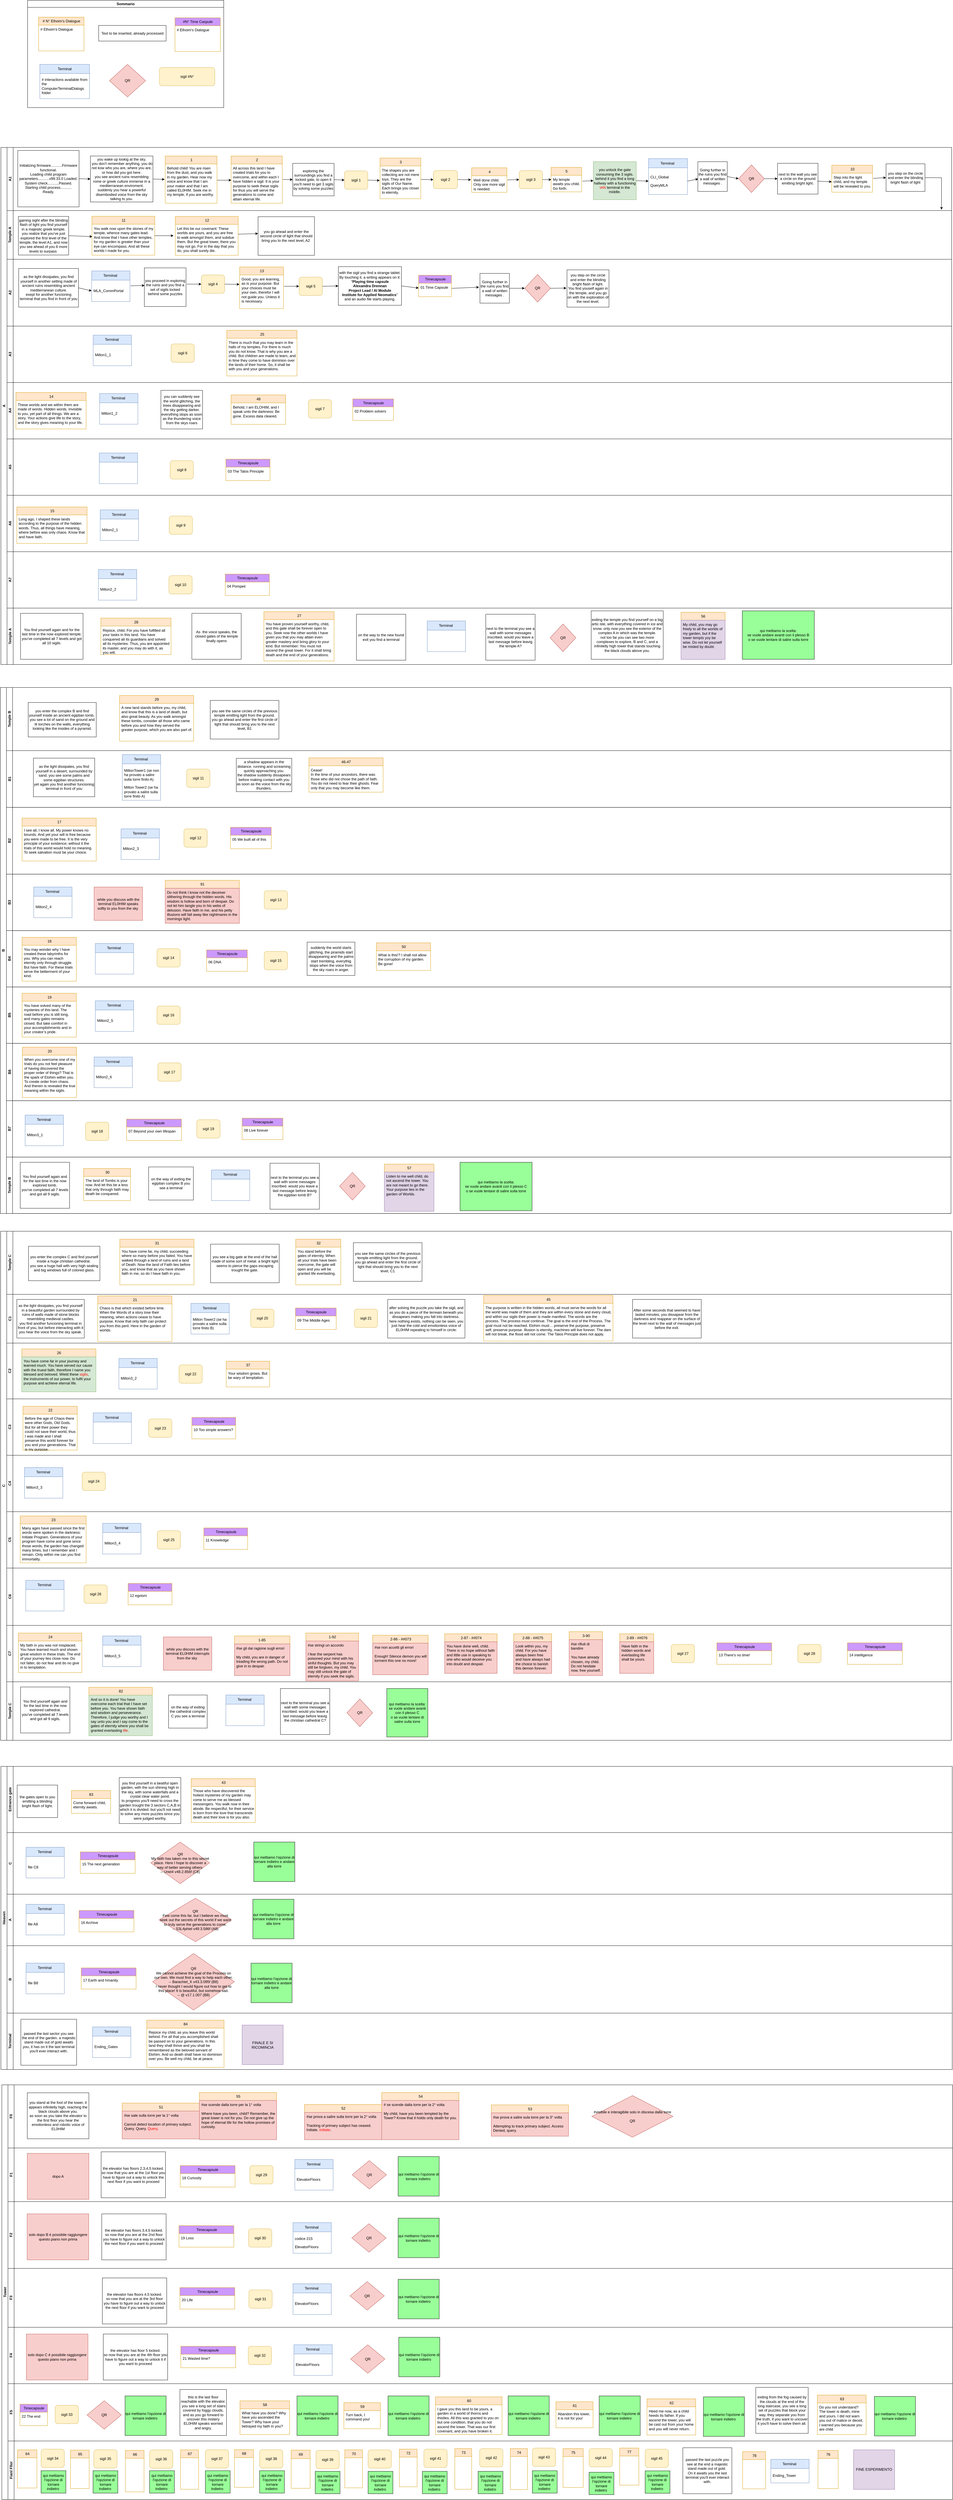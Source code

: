 <mxfile version="24.7.7">
  <diagram id="prtHgNgQTEPvFCAcTncT" name="Page-1">
    <mxGraphModel grid="0" page="0" gridSize="10" guides="1" tooltips="1" connect="1" arrows="1" fold="1" pageScale="1" pageWidth="827" pageHeight="1169" math="0" shadow="0">
      <root>
        <mxCell id="0" />
        <mxCell id="1" parent="0" />
        <mxCell id="dNxyNK7c78bLwvsdeMH5-19" value="B" style="swimlane;html=1;childLayout=stackLayout;resizeParent=1;resizeParentMax=0;horizontal=0;startSize=20;horizontalStack=0;" vertex="1" parent="1">
          <mxGeometry x="12" y="1904" width="3102" height="1716.13" as="geometry">
            <mxRectangle x="120" y="120" width="40" height="50" as="alternateBounds" />
          </mxGeometry>
        </mxCell>
        <mxCell id="dNxyNK7c78bLwvsdeMH5-20" value="Temple B" style="swimlane;html=1;startSize=20;horizontal=0;" vertex="1" parent="dNxyNK7c78bLwvsdeMH5-19">
          <mxGeometry x="20" width="3082" height="206" as="geometry">
            <mxRectangle x="20" width="430" height="30" as="alternateBounds" />
          </mxGeometry>
        </mxCell>
        <mxCell id="xT_xa81IQpQD5uCPooIh-67" value="29" style="swimlane;fontStyle=0;childLayout=stackLayout;horizontal=1;startSize=26;fillColor=#ffe6cc;horizontalStack=0;resizeParent=1;resizeParentMax=0;resizeLast=0;collapsible=1;marginBottom=0;html=1;strokeColor=#d79b00;" vertex="1" parent="dNxyNK7c78bLwvsdeMH5-20">
          <mxGeometry x="369" y="26" width="242" height="149" as="geometry" />
        </mxCell>
        <mxCell id="xT_xa81IQpQD5uCPooIh-68" value="A new land stands before you, my child, and know that this is a land of death, but also great beauty. As you walk amongst these tombs, consider all those who came before you and how they served the greater purpose, which you are also part of." style="text;strokeColor=none;fillColor=none;align=left;verticalAlign=top;spacingLeft=4;spacingRight=4;overflow=hidden;rotatable=0;points=[[0,0.5],[1,0.5]];portConstraint=eastwest;whiteSpace=wrap;html=1;" vertex="1" parent="xT_xa81IQpQD5uCPooIh-67">
          <mxGeometry y="26" width="242" height="123" as="geometry" />
        </mxCell>
        <mxCell id="xT_xa81IQpQD5uCPooIh-102" value="you enter the complex B and find yourself inside an ancient egiptian tomb.&amp;nbsp;&lt;div&gt;you see a lot of sand on the ground and lit torches on the walls, everything looking like the insides of a pyramid.&lt;/div&gt;" style="rounded=0;whiteSpace=wrap;html=1;" vertex="1" parent="dNxyNK7c78bLwvsdeMH5-20">
          <mxGeometry x="71" y="49" width="222" height="112.38" as="geometry" />
        </mxCell>
        <mxCell id="xT_xa81IQpQD5uCPooIh-210" value="&lt;div&gt;you see the same circles of the previous temple&amp;nbsp;&lt;span style=&quot;background-color: initial;&quot;&gt;emitting light from the ground.&lt;/span&gt;&lt;/div&gt;you go ahead and enter the first circle of light that should bring you to the next level, B1" style="rounded=0;whiteSpace=wrap;html=1;" vertex="1" parent="dNxyNK7c78bLwvsdeMH5-20">
          <mxGeometry x="665" y="42.19" width="224" height="126" as="geometry" />
        </mxCell>
        <mxCell id="dNxyNK7c78bLwvsdeMH5-21" value="B1" style="swimlane;html=1;startSize=20;horizontal=0;" vertex="1" parent="dNxyNK7c78bLwvsdeMH5-19">
          <mxGeometry x="20" y="206" width="3082" height="185.13" as="geometry" />
        </mxCell>
        <mxCell id="xT_xa81IQpQD5uCPooIh-69" value="Terminal&amp;nbsp;" style="swimlane;fontStyle=0;childLayout=stackLayout;horizontal=1;startSize=30;horizontalStack=0;resizeParent=1;resizeParentMax=0;resizeLast=0;collapsible=1;marginBottom=0;whiteSpace=wrap;html=1;fillColor=#dae8fc;strokeColor=#6c8ebf;" vertex="1" parent="dNxyNK7c78bLwvsdeMH5-21">
          <mxGeometry x="378" y="13" width="125" height="149" as="geometry" />
        </mxCell>
        <mxCell id="xT_xa81IQpQD5uCPooIh-70" value="&lt;p class=&quot;MsoNormal&quot;&gt;MiltonTower1 (se non ha provato a salire sulla torre finito A)&lt;/p&gt;&lt;p class=&quot;MsoNormal&quot;&gt;Milton Tower2 (se ha provato a salire sulla torre finito A)&lt;/p&gt;" style="text;strokeColor=none;fillColor=none;align=left;verticalAlign=middle;spacingLeft=4;spacingRight=4;overflow=hidden;points=[[0,0.5],[1,0.5]];portConstraint=eastwest;rotatable=0;whiteSpace=wrap;html=1;" vertex="1" parent="xT_xa81IQpQD5uCPooIh-69">
          <mxGeometry y="30" width="125" height="119" as="geometry" />
        </mxCell>
        <mxCell id="xT_xa81IQpQD5uCPooIh-73" value="46-47" style="swimlane;fontStyle=0;childLayout=stackLayout;horizontal=1;startSize=26;fillColor=#ffe6cc;horizontalStack=0;resizeParent=1;resizeParentMax=0;resizeLast=0;collapsible=1;marginBottom=0;html=1;strokeColor=#d79b00;" vertex="1" parent="dNxyNK7c78bLwvsdeMH5-21">
          <mxGeometry x="987" y="23.5" width="242" height="112" as="geometry" />
        </mxCell>
        <mxCell id="xT_xa81IQpQD5uCPooIh-74" value="&lt;div&gt;Cease!&lt;/div&gt;&lt;div&gt;In the time of your ancestors, there was those who did not chose the path of faith. You do not need to fear their ghosts. Fear only that you may become like them.&lt;/div&gt;" style="text;strokeColor=none;fillColor=none;align=left;verticalAlign=top;spacingLeft=4;spacingRight=4;overflow=hidden;rotatable=0;points=[[0,0.5],[1,0.5]];portConstraint=eastwest;whiteSpace=wrap;html=1;" vertex="1" parent="xT_xa81IQpQD5uCPooIh-73">
          <mxGeometry y="26" width="242" height="86" as="geometry" />
        </mxCell>
        <mxCell id="xT_xa81IQpQD5uCPooIh-81" value="a shadow appears in the distance. running and screaming quickly approaching you.&lt;div&gt;the shadow suddenly dissapears before making contact with you as soon as the voice from the sky thunders.&lt;/div&gt;" style="rounded=0;whiteSpace=wrap;html=1;" vertex="1" parent="dNxyNK7c78bLwvsdeMH5-21">
          <mxGeometry x="750" y="25.13" width="181" height="108.75" as="geometry" />
        </mxCell>
        <mxCell id="xT_xa81IQpQD5uCPooIh-90" value="sigil 11" style="rounded=1;whiteSpace=wrap;html=1;fillColor=#fff2cc;strokeColor=#d6b656;" vertex="1" parent="dNxyNK7c78bLwvsdeMH5-21">
          <mxGeometry x="588" y="60.0" width="76" height="60" as="geometry" />
        </mxCell>
        <mxCell id="xT_xa81IQpQD5uCPooIh-211" value="as the light dissipates, you find yourself in a desert, surrounded by sand. you see some palms and some egiptian structures.&lt;div&gt;yet again you find another&amp;nbsp;&lt;span style=&quot;background-color: initial;&quot;&gt;funcioning terminal&lt;/span&gt;&lt;span style=&quot;background-color: initial;&quot;&gt;&amp;nbsp;in front of you&lt;/span&gt;&lt;/div&gt;" style="rounded=0;whiteSpace=wrap;html=1;" vertex="1" parent="dNxyNK7c78bLwvsdeMH5-21">
          <mxGeometry x="88" y="24.5" width="200" height="126" as="geometry" />
        </mxCell>
        <mxCell id="dNxyNK7c78bLwvsdeMH5-22" value="B2" style="swimlane;html=1;startSize=20;horizontal=0;" vertex="1" parent="dNxyNK7c78bLwvsdeMH5-19">
          <mxGeometry x="20" y="391.13" width="3082" height="218" as="geometry" />
        </mxCell>
        <mxCell id="xT_xa81IQpQD5uCPooIh-75" value="17" style="swimlane;fontStyle=0;childLayout=stackLayout;horizontal=1;startSize=26;fillColor=#ffe6cc;horizontalStack=0;resizeParent=1;resizeParentMax=0;resizeLast=0;collapsible=1;marginBottom=0;html=1;strokeColor=#d79b00;" vertex="1" parent="dNxyNK7c78bLwvsdeMH5-22">
          <mxGeometry x="51" y="35" width="242" height="140" as="geometry" />
        </mxCell>
        <mxCell id="xT_xa81IQpQD5uCPooIh-76" value="I see all, I know all. My power knows no bounds. And yet your will is free because you were made to be free. It is the very principle of your existence; without it the trials of this world would hold no meaning. To seek salvation must be your choice." style="text;strokeColor=none;fillColor=none;align=left;verticalAlign=top;spacingLeft=4;spacingRight=4;overflow=hidden;rotatable=0;points=[[0,0.5],[1,0.5]];portConstraint=eastwest;whiteSpace=wrap;html=1;" vertex="1" parent="xT_xa81IQpQD5uCPooIh-75">
          <mxGeometry y="26" width="242" height="114" as="geometry" />
        </mxCell>
        <mxCell id="xT_xa81IQpQD5uCPooIh-79" value="&lt;div style=&quot;&quot;&gt;&lt;span style=&quot;text-wrap: wrap; background-color: initial;&quot;&gt;Timecapsule&lt;/span&gt;&lt;/div&gt;" style="swimlane;fontStyle=0;childLayout=stackLayout;horizontal=1;startSize=26;horizontalStack=0;resizeParent=1;resizeParentMax=0;resizeLast=0;collapsible=1;marginBottom=0;html=1;fillColor=#CC99FF;strokeColor=#d79b00;align=center;" vertex="1" parent="dNxyNK7c78bLwvsdeMH5-22">
          <mxGeometry x="731" y="65" width="133" height="70" as="geometry" />
        </mxCell>
        <mxCell id="xT_xa81IQpQD5uCPooIh-80" value="&lt;div style=&quot;text-align: center;&quot;&gt;&lt;span style=&quot;background-color: initial;&quot;&gt;05&amp;nbsp;&lt;/span&gt;&lt;span style=&quot;background-color: initial; text-align: left;&quot;&gt;We built all of this&lt;/span&gt;&lt;/div&gt;" style="text;align=left;verticalAlign=top;spacingLeft=4;spacingRight=4;overflow=hidden;rotatable=0;points=[[0,0.5],[1,0.5]];portConstraint=eastwest;whiteSpace=wrap;html=1;" vertex="1" parent="xT_xa81IQpQD5uCPooIh-79">
          <mxGeometry y="26" width="133" height="44" as="geometry" />
        </mxCell>
        <mxCell id="xT_xa81IQpQD5uCPooIh-91" value="sigil 12" style="rounded=1;whiteSpace=wrap;html=1;fillColor=#fff2cc;strokeColor=#d6b656;" vertex="1" parent="dNxyNK7c78bLwvsdeMH5-22">
          <mxGeometry x="579" y="70" width="76" height="60" as="geometry" />
        </mxCell>
        <mxCell id="xT_xa81IQpQD5uCPooIh-71" value="Terminal&amp;nbsp;" style="swimlane;fontStyle=0;childLayout=stackLayout;horizontal=1;startSize=30;horizontalStack=0;resizeParent=1;resizeParentMax=0;resizeLast=0;collapsible=1;marginBottom=0;whiteSpace=wrap;html=1;fillColor=#dae8fc;strokeColor=#6c8ebf;" vertex="1" parent="dNxyNK7c78bLwvsdeMH5-22">
          <mxGeometry x="374" y="70.0" width="125" height="100" as="geometry" />
        </mxCell>
        <mxCell id="xT_xa81IQpQD5uCPooIh-72" value="&lt;p class=&quot;MsoNormal&quot;&gt;Milton2_3&lt;br&gt;&lt;/p&gt;" style="text;strokeColor=none;fillColor=none;align=left;verticalAlign=middle;spacingLeft=4;spacingRight=4;overflow=hidden;points=[[0,0.5],[1,0.5]];portConstraint=eastwest;rotatable=0;whiteSpace=wrap;html=1;" vertex="1" parent="xT_xa81IQpQD5uCPooIh-71">
          <mxGeometry y="30" width="125" height="70" as="geometry" />
        </mxCell>
        <mxCell id="wLrRNnn6nN-A07dRzm9B-4" value="B3" style="swimlane;html=1;startSize=20;horizontal=0;" vertex="1" parent="dNxyNK7c78bLwvsdeMH5-19">
          <mxGeometry x="20" y="609.13" width="3082" height="184" as="geometry" />
        </mxCell>
        <mxCell id="xT_xa81IQpQD5uCPooIh-82" value="Terminal&amp;nbsp;" style="swimlane;fontStyle=0;childLayout=stackLayout;horizontal=1;startSize=30;horizontalStack=0;resizeParent=1;resizeParentMax=0;resizeLast=0;collapsible=1;marginBottom=0;whiteSpace=wrap;html=1;fillColor=#dae8fc;strokeColor=#6c8ebf;" vertex="1" parent="wLrRNnn6nN-A07dRzm9B-4">
          <mxGeometry x="89" y="42" width="125" height="100" as="geometry" />
        </mxCell>
        <mxCell id="xT_xa81IQpQD5uCPooIh-83" value="&lt;p class=&quot;MsoNormal&quot;&gt;Milton2_4&lt;br&gt;&lt;/p&gt;" style="text;strokeColor=none;fillColor=none;align=left;verticalAlign=middle;spacingLeft=4;spacingRight=4;overflow=hidden;points=[[0,0.5],[1,0.5]];portConstraint=eastwest;rotatable=0;whiteSpace=wrap;html=1;" vertex="1" parent="xT_xa81IQpQD5uCPooIh-82">
          <mxGeometry y="30" width="125" height="70" as="geometry" />
        </mxCell>
        <mxCell id="xT_xa81IQpQD5uCPooIh-84" value="91" style="swimlane;fontStyle=0;childLayout=stackLayout;horizontal=1;startSize=26;fillColor=#ffe6cc;horizontalStack=0;resizeParent=1;resizeParentMax=0;resizeLast=0;collapsible=1;marginBottom=0;html=1;strokeColor=#d79b00;" vertex="1" parent="wLrRNnn6nN-A07dRzm9B-4">
          <mxGeometry x="518" y="20" width="242" height="140" as="geometry" />
        </mxCell>
        <mxCell id="xT_xa81IQpQD5uCPooIh-85" value="Do not think I know not the deceiver slithering through the hidden words. His wisdom is hollow and born of despair. Do not let him tangle you in his webs of delusion. Have faith in me, and his petty illusions will fall away like nightmares in the mornings light." style="text;strokeColor=#b85450;fillColor=#f8cecc;align=left;verticalAlign=top;spacingLeft=4;spacingRight=4;overflow=hidden;rotatable=0;points=[[0,0.5],[1,0.5]];portConstraint=eastwest;whiteSpace=wrap;html=1;" vertex="1" parent="xT_xa81IQpQD5uCPooIh-84">
          <mxGeometry y="26" width="242" height="114" as="geometry" />
        </mxCell>
        <mxCell id="xT_xa81IQpQD5uCPooIh-92" value="sigil 13" style="rounded=1;whiteSpace=wrap;html=1;fillColor=#fff2cc;strokeColor=#d6b656;" vertex="1" parent="wLrRNnn6nN-A07dRzm9B-4">
          <mxGeometry x="841" y="54" width="76" height="60" as="geometry" />
        </mxCell>
        <mxCell id="xT_xa81IQpQD5uCPooIh-206" value="while you discuss with the terminal EL0HIM speaks softly to you from the sky&amp;nbsp;" style="rounded=0;whiteSpace=wrap;html=1;fillColor=#f8cecc;strokeColor=#b85450;" vertex="1" parent="wLrRNnn6nN-A07dRzm9B-4">
          <mxGeometry x="286" y="42" width="158" height="108.75" as="geometry" />
        </mxCell>
        <mxCell id="wLrRNnn6nN-A07dRzm9B-5" value="B4" style="swimlane;html=1;startSize=20;horizontal=0;" vertex="1" parent="dNxyNK7c78bLwvsdeMH5-19">
          <mxGeometry x="20" y="793.13" width="3082" height="184" as="geometry" />
        </mxCell>
        <mxCell id="xT_xa81IQpQD5uCPooIh-86" value="18" style="swimlane;fontStyle=0;childLayout=stackLayout;horizontal=1;startSize=26;fillColor=#ffe6cc;horizontalStack=0;resizeParent=1;resizeParentMax=0;resizeLast=0;collapsible=1;marginBottom=0;html=1;strokeColor=#d79b00;" vertex="1" parent="wLrRNnn6nN-A07dRzm9B-5">
          <mxGeometry x="51" y="22" width="177" height="143" as="geometry" />
        </mxCell>
        <mxCell id="xT_xa81IQpQD5uCPooIh-87" value="You may wonder why I have created these labyrinths for you. Why you can reach eternity only through struggle. But have faith. For these trials serve the betterment of your kind." style="text;strokeColor=none;fillColor=none;align=left;verticalAlign=top;spacingLeft=4;spacingRight=4;overflow=hidden;rotatable=0;points=[[0,0.5],[1,0.5]];portConstraint=eastwest;whiteSpace=wrap;html=1;" vertex="1" parent="xT_xa81IQpQD5uCPooIh-86">
          <mxGeometry y="26" width="177" height="117" as="geometry" />
        </mxCell>
        <mxCell id="xT_xa81IQpQD5uCPooIh-88" value="Terminal&amp;nbsp;" style="swimlane;fontStyle=0;childLayout=stackLayout;horizontal=1;startSize=30;horizontalStack=0;resizeParent=1;resizeParentMax=0;resizeLast=0;collapsible=1;marginBottom=0;whiteSpace=wrap;html=1;fillColor=#dae8fc;strokeColor=#6c8ebf;" vertex="1" parent="wLrRNnn6nN-A07dRzm9B-5">
          <mxGeometry x="290" y="42" width="125" height="100" as="geometry" />
        </mxCell>
        <mxCell id="xT_xa81IQpQD5uCPooIh-89" value="&lt;p class=&quot;MsoNormal&quot;&gt;&lt;br&gt;&lt;/p&gt;" style="text;strokeColor=none;fillColor=none;align=left;verticalAlign=middle;spacingLeft=4;spacingRight=4;overflow=hidden;points=[[0,0.5],[1,0.5]];portConstraint=eastwest;rotatable=0;whiteSpace=wrap;html=1;" vertex="1" parent="xT_xa81IQpQD5uCPooIh-88">
          <mxGeometry y="30" width="125" height="70" as="geometry" />
        </mxCell>
        <mxCell id="xT_xa81IQpQD5uCPooIh-93" value="&lt;div style=&quot;&quot;&gt;&lt;span style=&quot;text-wrap: wrap; background-color: initial;&quot;&gt;Timecapsule&lt;/span&gt;&lt;/div&gt;" style="swimlane;fontStyle=0;childLayout=stackLayout;horizontal=1;startSize=26;horizontalStack=0;resizeParent=1;resizeParentMax=0;resizeLast=0;collapsible=1;marginBottom=0;html=1;fillColor=#CC99FF;strokeColor=#d79b00;align=center;" vertex="1" parent="wLrRNnn6nN-A07dRzm9B-5">
          <mxGeometry x="653" y="63" width="133" height="70" as="geometry" />
        </mxCell>
        <mxCell id="xT_xa81IQpQD5uCPooIh-94" value="&lt;div style=&quot;text-align: center;&quot;&gt;06 DNA&lt;/div&gt;" style="text;align=left;verticalAlign=top;spacingLeft=4;spacingRight=4;overflow=hidden;rotatable=0;points=[[0,0.5],[1,0.5]];portConstraint=eastwest;whiteSpace=wrap;html=1;" vertex="1" parent="xT_xa81IQpQD5uCPooIh-93">
          <mxGeometry y="26" width="133" height="44" as="geometry" />
        </mxCell>
        <mxCell id="xT_xa81IQpQD5uCPooIh-95" value="sigil 14" style="rounded=1;whiteSpace=wrap;html=1;fillColor=#fff2cc;strokeColor=#d6b656;" vertex="1" parent="wLrRNnn6nN-A07dRzm9B-5">
          <mxGeometry x="491" y="59" width="76" height="60" as="geometry" />
        </mxCell>
        <mxCell id="xT_xa81IQpQD5uCPooIh-97" value="50" style="swimlane;fontStyle=0;childLayout=stackLayout;horizontal=1;startSize=26;fillColor=#ffe6cc;horizontalStack=0;resizeParent=1;resizeParentMax=0;resizeLast=0;collapsible=1;marginBottom=0;html=1;strokeColor=#d79b00;" vertex="1" parent="wLrRNnn6nN-A07dRzm9B-5">
          <mxGeometry x="1207" y="40" width="177" height="90" as="geometry" />
        </mxCell>
        <mxCell id="xT_xa81IQpQD5uCPooIh-98" value="What is this!? I shall not allow the corruption of my garden. Be gone!" style="text;strokeColor=none;fillColor=none;align=left;verticalAlign=top;spacingLeft=4;spacingRight=4;overflow=hidden;rotatable=0;points=[[0,0.5],[1,0.5]];portConstraint=eastwest;whiteSpace=wrap;html=1;" vertex="1" parent="xT_xa81IQpQD5uCPooIh-97">
          <mxGeometry y="26" width="177" height="64" as="geometry" />
        </mxCell>
        <mxCell id="xT_xa81IQpQD5uCPooIh-99" value="suddenly the world starts glitching, the piramids start disappearing and the palms start trembling. everythig stops when the voice from the sky roars in anger." style="rounded=0;whiteSpace=wrap;html=1;" vertex="1" parent="wLrRNnn6nN-A07dRzm9B-5">
          <mxGeometry x="981" y="37.62" width="156" height="108.75" as="geometry" />
        </mxCell>
        <mxCell id="xT_xa81IQpQD5uCPooIh-100" value="sigil 15" style="rounded=1;whiteSpace=wrap;html=1;fillColor=#fff2cc;strokeColor=#d6b656;" vertex="1" parent="wLrRNnn6nN-A07dRzm9B-5">
          <mxGeometry x="841" y="68" width="76" height="60" as="geometry" />
        </mxCell>
        <mxCell id="wLrRNnn6nN-A07dRzm9B-6" value="B5" style="swimlane;html=1;startSize=20;horizontal=0;" vertex="1" parent="dNxyNK7c78bLwvsdeMH5-19">
          <mxGeometry x="20" y="977.13" width="3082" height="184" as="geometry" />
        </mxCell>
        <mxCell id="xT_xa81IQpQD5uCPooIh-104" value="19" style="swimlane;fontStyle=0;childLayout=stackLayout;horizontal=1;startSize=26;fillColor=#ffe6cc;horizontalStack=0;resizeParent=1;resizeParentMax=0;resizeLast=0;collapsible=1;marginBottom=0;html=1;strokeColor=#d79b00;" vertex="1" parent="wLrRNnn6nN-A07dRzm9B-6">
          <mxGeometry x="51" y="20.5" width="177" height="143" as="geometry" />
        </mxCell>
        <mxCell id="xT_xa81IQpQD5uCPooIh-105" value="You have solved many of the mysteries of this land. The road before you is still long, and many gates remains closed. But take comfort in your accomplishments and in your creator’s pride." style="text;strokeColor=none;fillColor=none;align=left;verticalAlign=top;spacingLeft=4;spacingRight=4;overflow=hidden;rotatable=0;points=[[0,0.5],[1,0.5]];portConstraint=eastwest;whiteSpace=wrap;html=1;" vertex="1" parent="xT_xa81IQpQD5uCPooIh-104">
          <mxGeometry y="26" width="177" height="117" as="geometry" />
        </mxCell>
        <mxCell id="xT_xa81IQpQD5uCPooIh-106" value="Terminal&amp;nbsp;" style="swimlane;fontStyle=0;childLayout=stackLayout;horizontal=1;startSize=30;horizontalStack=0;resizeParent=1;resizeParentMax=0;resizeLast=0;collapsible=1;marginBottom=0;whiteSpace=wrap;html=1;fillColor=#dae8fc;strokeColor=#6c8ebf;" vertex="1" parent="wLrRNnn6nN-A07dRzm9B-6">
          <mxGeometry x="290" y="45" width="125" height="100" as="geometry" />
        </mxCell>
        <mxCell id="xT_xa81IQpQD5uCPooIh-107" value="&lt;p class=&quot;MsoNormal&quot;&gt;Milton2_5&lt;br&gt;&lt;/p&gt;" style="text;strokeColor=none;fillColor=none;align=left;verticalAlign=middle;spacingLeft=4;spacingRight=4;overflow=hidden;points=[[0,0.5],[1,0.5]];portConstraint=eastwest;rotatable=0;whiteSpace=wrap;html=1;" vertex="1" parent="xT_xa81IQpQD5uCPooIh-106">
          <mxGeometry y="30" width="125" height="70" as="geometry" />
        </mxCell>
        <mxCell id="xT_xa81IQpQD5uCPooIh-118" value="sigil 16" style="rounded=1;whiteSpace=wrap;html=1;fillColor=#fff2cc;strokeColor=#d6b656;" vertex="1" parent="wLrRNnn6nN-A07dRzm9B-6">
          <mxGeometry x="491" y="62" width="76" height="60" as="geometry" />
        </mxCell>
        <mxCell id="wLrRNnn6nN-A07dRzm9B-7" value="B6" style="swimlane;html=1;startSize=20;horizontal=0;" vertex="1" parent="dNxyNK7c78bLwvsdeMH5-19">
          <mxGeometry x="20" y="1161.13" width="3082" height="187" as="geometry" />
        </mxCell>
        <mxCell id="xT_xa81IQpQD5uCPooIh-108" value="20" style="swimlane;fontStyle=0;childLayout=stackLayout;horizontal=1;startSize=26;fillColor=#ffe6cc;horizontalStack=0;resizeParent=1;resizeParentMax=0;resizeLast=0;collapsible=1;marginBottom=0;html=1;strokeColor=#d79b00;" vertex="1" parent="wLrRNnn6nN-A07dRzm9B-7">
          <mxGeometry x="52" y="12.5" width="177" height="164" as="geometry" />
        </mxCell>
        <mxCell id="xT_xa81IQpQD5uCPooIh-109" value="When you overcome one of my trials do you not feel pleasure of having discovered the proper order of things? That is the spark of Elohim within you. To create order from chaos. And therein is revealed the true meaning within the sigils." style="text;strokeColor=none;fillColor=none;align=left;verticalAlign=top;spacingLeft=4;spacingRight=4;overflow=hidden;rotatable=0;points=[[0,0.5],[1,0.5]];portConstraint=eastwest;whiteSpace=wrap;html=1;" vertex="1" parent="xT_xa81IQpQD5uCPooIh-108">
          <mxGeometry y="26" width="177" height="138" as="geometry" />
        </mxCell>
        <mxCell id="xT_xa81IQpQD5uCPooIh-110" value="Terminal&amp;nbsp;" style="swimlane;fontStyle=0;childLayout=stackLayout;horizontal=1;startSize=30;horizontalStack=0;resizeParent=1;resizeParentMax=0;resizeLast=0;collapsible=1;marginBottom=0;whiteSpace=wrap;html=1;fillColor=#dae8fc;strokeColor=#6c8ebf;" vertex="1" parent="wLrRNnn6nN-A07dRzm9B-7">
          <mxGeometry x="286" y="44.5" width="125" height="100" as="geometry" />
        </mxCell>
        <mxCell id="xT_xa81IQpQD5uCPooIh-111" value="&lt;p class=&quot;MsoNormal&quot;&gt;Milton2_6&lt;br&gt;&lt;/p&gt;" style="text;strokeColor=none;fillColor=none;align=left;verticalAlign=middle;spacingLeft=4;spacingRight=4;overflow=hidden;points=[[0,0.5],[1,0.5]];portConstraint=eastwest;rotatable=0;whiteSpace=wrap;html=1;" vertex="1" parent="xT_xa81IQpQD5uCPooIh-110">
          <mxGeometry y="30" width="125" height="70" as="geometry" />
        </mxCell>
        <mxCell id="xT_xa81IQpQD5uCPooIh-119" value="sigil 17" style="rounded=1;whiteSpace=wrap;html=1;fillColor=#fff2cc;strokeColor=#d6b656;" vertex="1" parent="wLrRNnn6nN-A07dRzm9B-7">
          <mxGeometry x="494" y="63.5" width="76" height="60" as="geometry" />
        </mxCell>
        <mxCell id="wLrRNnn6nN-A07dRzm9B-9" value="B7" style="swimlane;html=1;startSize=20;horizontal=0;" vertex="1" parent="dNxyNK7c78bLwvsdeMH5-19">
          <mxGeometry x="20" y="1348.13" width="3082" height="184" as="geometry" />
        </mxCell>
        <mxCell id="xT_xa81IQpQD5uCPooIh-112" value="Terminal&amp;nbsp;" style="swimlane;fontStyle=0;childLayout=stackLayout;horizontal=1;startSize=30;horizontalStack=0;resizeParent=1;resizeParentMax=0;resizeLast=0;collapsible=1;marginBottom=0;whiteSpace=wrap;html=1;fillColor=#dae8fc;strokeColor=#6c8ebf;" vertex="1" parent="wLrRNnn6nN-A07dRzm9B-9">
          <mxGeometry x="61" y="47" width="125" height="100" as="geometry" />
        </mxCell>
        <mxCell id="xT_xa81IQpQD5uCPooIh-113" value="&lt;p class=&quot;MsoNormal&quot;&gt;Milton3_1&lt;br&gt;&lt;/p&gt;" style="text;strokeColor=none;fillColor=none;align=left;verticalAlign=middle;spacingLeft=4;spacingRight=4;overflow=hidden;points=[[0,0.5],[1,0.5]];portConstraint=eastwest;rotatable=0;whiteSpace=wrap;html=1;" vertex="1" parent="xT_xa81IQpQD5uCPooIh-112">
          <mxGeometry y="30" width="125" height="70" as="geometry" />
        </mxCell>
        <mxCell id="xT_xa81IQpQD5uCPooIh-116" value="&lt;div style=&quot;&quot;&gt;&lt;span style=&quot;text-wrap: wrap; background-color: initial;&quot;&gt;Timecapsule&lt;/span&gt;&lt;/div&gt;" style="swimlane;fontStyle=0;childLayout=stackLayout;horizontal=1;startSize=26;horizontalStack=0;resizeParent=1;resizeParentMax=0;resizeLast=0;collapsible=1;marginBottom=0;html=1;fillColor=#CC99FF;strokeColor=#d79b00;align=center;" vertex="1" parent="wLrRNnn6nN-A07dRzm9B-9">
          <mxGeometry x="769" y="57" width="133" height="70" as="geometry" />
        </mxCell>
        <mxCell id="xT_xa81IQpQD5uCPooIh-117" value="&lt;div style=&quot;text-align: center;&quot;&gt;08&amp;nbsp;Live forever&lt;/div&gt;" style="text;align=left;verticalAlign=top;spacingLeft=4;spacingRight=4;overflow=hidden;rotatable=0;points=[[0,0.5],[1,0.5]];portConstraint=eastwest;whiteSpace=wrap;html=1;" vertex="1" parent="xT_xa81IQpQD5uCPooIh-116">
          <mxGeometry y="26" width="133" height="44" as="geometry" />
        </mxCell>
        <mxCell id="xT_xa81IQpQD5uCPooIh-114" value="&lt;div style=&quot;&quot;&gt;&lt;span style=&quot;text-wrap: wrap; background-color: initial;&quot;&gt;Timecapsule&lt;/span&gt;&lt;/div&gt;" style="swimlane;fontStyle=0;childLayout=stackLayout;horizontal=1;startSize=26;horizontalStack=0;resizeParent=1;resizeParentMax=0;resizeLast=0;collapsible=1;marginBottom=0;html=1;fillColor=#CC99FF;strokeColor=#d79b00;align=center;" vertex="1" parent="wLrRNnn6nN-A07dRzm9B-9">
          <mxGeometry x="392" y="60" width="179" height="70" as="geometry" />
        </mxCell>
        <mxCell id="xT_xa81IQpQD5uCPooIh-115" value="&lt;div style=&quot;text-align: center;&quot;&gt;07 Beyond your own lifespan&lt;/div&gt;" style="text;align=left;verticalAlign=top;spacingLeft=4;spacingRight=4;overflow=hidden;rotatable=0;points=[[0,0.5],[1,0.5]];portConstraint=eastwest;whiteSpace=wrap;html=1;" vertex="1" parent="xT_xa81IQpQD5uCPooIh-114">
          <mxGeometry y="26" width="179" height="44" as="geometry" />
        </mxCell>
        <mxCell id="xT_xa81IQpQD5uCPooIh-120" value="sigil 18" style="rounded=1;whiteSpace=wrap;html=1;fillColor=#fff2cc;strokeColor=#d6b656;" vertex="1" parent="wLrRNnn6nN-A07dRzm9B-9">
          <mxGeometry x="258" y="70" width="76" height="60" as="geometry" />
        </mxCell>
        <mxCell id="xT_xa81IQpQD5uCPooIh-121" value="sigil 19" style="rounded=1;whiteSpace=wrap;html=1;fillColor=#fff2cc;strokeColor=#d6b656;" vertex="1" parent="wLrRNnn6nN-A07dRzm9B-9">
          <mxGeometry x="621" y="62" width="76" height="60" as="geometry" />
        </mxCell>
        <mxCell id="wLrRNnn6nN-A07dRzm9B-2" value="Temple B" style="swimlane;html=1;startSize=20;horizontal=0;" vertex="1" parent="dNxyNK7c78bLwvsdeMH5-19">
          <mxGeometry x="20" y="1532.13" width="3082" height="184" as="geometry" />
        </mxCell>
        <mxCell id="xT_xa81IQpQD5uCPooIh-122" value="30" style="swimlane;fontStyle=0;childLayout=stackLayout;horizontal=1;startSize=26;fillColor=#ffe6cc;horizontalStack=0;resizeParent=1;resizeParentMax=0;resizeLast=0;collapsible=1;marginBottom=0;html=1;strokeColor=#d79b00;" vertex="1" parent="wLrRNnn6nN-A07dRzm9B-2">
          <mxGeometry x="252" y="37" width="153" height="105" as="geometry" />
        </mxCell>
        <mxCell id="xT_xa81IQpQD5uCPooIh-123" value="The land of Tombs is your now. And let this be a less that only through faith may death be conquered." style="text;strokeColor=none;fillColor=none;align=left;verticalAlign=top;spacingLeft=4;spacingRight=4;overflow=hidden;rotatable=0;points=[[0,0.5],[1,0.5]];portConstraint=eastwest;whiteSpace=wrap;html=1;" vertex="1" parent="xT_xa81IQpQD5uCPooIh-122">
          <mxGeometry y="26" width="153" height="79" as="geometry" />
        </mxCell>
        <mxCell id="xT_xa81IQpQD5uCPooIh-127" value="Terminal&amp;nbsp;" style="swimlane;fontStyle=0;childLayout=stackLayout;horizontal=1;startSize=30;horizontalStack=0;resizeParent=1;resizeParentMax=0;resizeLast=0;collapsible=1;marginBottom=0;whiteSpace=wrap;html=1;fillColor=#dae8fc;strokeColor=#6c8ebf;" vertex="1" parent="wLrRNnn6nN-A07dRzm9B-2">
          <mxGeometry x="669" y="42" width="125" height="100" as="geometry" />
        </mxCell>
        <mxCell id="xT_xa81IQpQD5uCPooIh-128" value="&lt;p class=&quot;MsoNormal&quot;&gt;&lt;br&gt;&lt;/p&gt;" style="text;strokeColor=none;fillColor=none;align=left;verticalAlign=middle;spacingLeft=4;spacingRight=4;overflow=hidden;points=[[0,0.5],[1,0.5]];portConstraint=eastwest;rotatable=0;whiteSpace=wrap;html=1;" vertex="1" parent="xT_xa81IQpQD5uCPooIh-127">
          <mxGeometry y="30" width="125" height="70" as="geometry" />
        </mxCell>
        <mxCell id="xT_xa81IQpQD5uCPooIh-129" value="QR" style="rhombus;whiteSpace=wrap;html=1;fillColor=#f8cecc;strokeColor=#b85450;" vertex="1" parent="wLrRNnn6nN-A07dRzm9B-2">
          <mxGeometry x="1087" y="49.87" width="84" height="90.25" as="geometry" />
        </mxCell>
        <mxCell id="xT_xa81IQpQD5uCPooIh-130" value="on the way of exiting the egiptian complex B you see a terminal" style="rounded=0;whiteSpace=wrap;html=1;" vertex="1" parent="wLrRNnn6nN-A07dRzm9B-2">
          <mxGeometry x="464" y="32.12" width="146" height="108" as="geometry" />
        </mxCell>
        <mxCell id="xT_xa81IQpQD5uCPooIh-131" value="next to the terminal you see a wall with some messages inscribed. would you leave a last message before leavig the egiptian&amp;nbsp;&lt;span style=&quot;background-color: initial;&quot;&gt;tomb B?&lt;/span&gt;" style="rounded=0;whiteSpace=wrap;html=1;" vertex="1" parent="wLrRNnn6nN-A07dRzm9B-2">
          <mxGeometry x="860" y="20" width="161" height="150" as="geometry" />
        </mxCell>
        <mxCell id="xT_xa81IQpQD5uCPooIh-204" value="You find yourself again and for the last time in the now explored tomb.&lt;div&gt;you&#39;ve completed all 7 levels and got all 9 sigils.&lt;/div&gt;" style="rounded=0;whiteSpace=wrap;html=1;" vertex="1" parent="wLrRNnn6nN-A07dRzm9B-2">
          <mxGeometry x="45" y="17" width="161" height="150" as="geometry" />
        </mxCell>
        <mxCell id="xT_xa81IQpQD5uCPooIh-209" value="&lt;div&gt;qui mettiamo la scelta:&lt;/div&gt;&lt;div&gt;se vuole andare avanti con il plesso C&lt;/div&gt;&lt;div&gt;o se vuole tentare di salire sulla torre&lt;/div&gt;" style="rounded=0;whiteSpace=wrap;html=1;fillColor=#99FF99;" vertex="1" parent="wLrRNnn6nN-A07dRzm9B-2">
          <mxGeometry x="1480" y="17" width="235" height="158" as="geometry" />
        </mxCell>
        <mxCell id="W4nwItTP2x4HcY3iyyX7-48" value="Sommario" style="swimlane;whiteSpace=wrap;html=1;" vertex="1" parent="1">
          <mxGeometry x="101" y="-338" width="640" height="350" as="geometry" />
        </mxCell>
        <mxCell id="W4nwItTP2x4HcY3iyyX7-49" value="# N° Elhoim&#39;s Dialogue" style="swimlane;fontStyle=0;childLayout=stackLayout;horizontal=1;startSize=26;horizontalStack=0;resizeParent=1;resizeParentMax=0;resizeLast=0;collapsible=1;marginBottom=0;html=1;fillColor=#ffe6cc;strokeColor=#d79b00;" vertex="1" parent="W4nwItTP2x4HcY3iyyX7-48">
          <mxGeometry x="36" y="55" width="148" height="110" as="geometry" />
        </mxCell>
        <mxCell id="W4nwItTP2x4HcY3iyyX7-50" value="&lt;div style=&quot;text-align: center;&quot;&gt;&lt;span style=&quot;background-color: initial;&quot;&gt;# Elhoim&#39;s Dialogue&lt;/span&gt;&lt;/div&gt;" style="text;align=left;verticalAlign=top;spacingLeft=4;spacingRight=4;overflow=hidden;rotatable=0;points=[[0,0.5],[1,0.5]];portConstraint=eastwest;whiteSpace=wrap;html=1;" vertex="1" parent="W4nwItTP2x4HcY3iyyX7-49">
          <mxGeometry y="26" width="148" height="84" as="geometry" />
        </mxCell>
        <mxCell id="W4nwItTP2x4HcY3iyyX7-51" value="Text to be inserted, already processed" style="rounded=0;whiteSpace=wrap;html=1;" vertex="1" parent="W4nwItTP2x4HcY3iyyX7-48">
          <mxGeometry x="232" y="82" width="220" height="51" as="geometry" />
        </mxCell>
        <mxCell id="W4nwItTP2x4HcY3iyyX7-53" value="sigil #N°" style="rounded=1;whiteSpace=wrap;html=1;fillColor=#fff2cc;strokeColor=#d6b656;" vertex="1" parent="W4nwItTP2x4HcY3iyyX7-48">
          <mxGeometry x="430" y="219" width="181" height="60" as="geometry" />
        </mxCell>
        <mxCell id="W4nwItTP2x4HcY3iyyX7-54" value="Terminal" style="swimlane;fontStyle=0;childLayout=stackLayout;horizontal=1;startSize=30;horizontalStack=0;resizeParent=1;resizeParentMax=0;resizeLast=0;collapsible=1;marginBottom=0;whiteSpace=wrap;html=1;fillColor=#dae8fc;strokeColor=#6c8ebf;" vertex="1" parent="W4nwItTP2x4HcY3iyyX7-48">
          <mxGeometry x="40" y="209" width="162" height="112" as="geometry" />
        </mxCell>
        <mxCell id="W4nwItTP2x4HcY3iyyX7-55" value="#&amp;nbsp;interactions available from the ComputerTerminalDialogs folder" style="text;strokeColor=none;fillColor=none;align=left;verticalAlign=middle;spacingLeft=4;spacingRight=4;overflow=hidden;points=[[0,0.5],[1,0.5]];portConstraint=eastwest;rotatable=0;whiteSpace=wrap;html=1;" vertex="1" parent="W4nwItTP2x4HcY3iyyX7-54">
          <mxGeometry y="30" width="162" height="82" as="geometry" />
        </mxCell>
        <mxCell id="W4nwItTP2x4HcY3iyyX7-57" value="QR" style="rhombus;whiteSpace=wrap;html=1;fillColor=#f8cecc;strokeColor=#b85450;" vertex="1" parent="W4nwItTP2x4HcY3iyyX7-48">
          <mxGeometry x="267" y="209" width="118" height="106.5" as="geometry" />
        </mxCell>
        <mxCell id="yD_O4fZy8NBiU0YraP6I-83" value="#N° Time Caspule" style="swimlane;fontStyle=0;childLayout=stackLayout;horizontal=1;startSize=26;horizontalStack=0;resizeParent=1;resizeParentMax=0;resizeLast=0;collapsible=1;marginBottom=0;html=1;fillColor=#CC99FF;strokeColor=#d79b00;" vertex="1" parent="W4nwItTP2x4HcY3iyyX7-48">
          <mxGeometry x="481" y="57" width="148" height="110" as="geometry" />
        </mxCell>
        <mxCell id="yD_O4fZy8NBiU0YraP6I-84" value="&lt;div style=&quot;text-align: center;&quot;&gt;&lt;span style=&quot;background-color: initial;&quot;&gt;# Elhoim&#39;s Dialogue&lt;/span&gt;&lt;/div&gt;" style="text;align=left;verticalAlign=top;spacingLeft=4;spacingRight=4;overflow=hidden;rotatable=0;points=[[0,0.5],[1,0.5]];portConstraint=eastwest;whiteSpace=wrap;html=1;" vertex="1" parent="yD_O4fZy8NBiU0YraP6I-83">
          <mxGeometry y="26" width="148" height="84" as="geometry" />
        </mxCell>
        <mxCell id="3patNTGSXRkfbDXETevV-9" value="A" style="swimlane;html=1;childLayout=stackLayout;resizeParent=1;resizeParentMax=0;horizontal=0;startSize=20;horizontalStack=0;" vertex="1" parent="1">
          <mxGeometry x="14" y="142" width="3102" height="1687" as="geometry">
            <mxRectangle x="120" y="120" width="40" height="50" as="alternateBounds" />
          </mxGeometry>
        </mxCell>
        <mxCell id="3patNTGSXRkfbDXETevV-10" value="A1" style="swimlane;html=1;startSize=20;horizontal=0;" vertex="1" parent="3patNTGSXRkfbDXETevV-9">
          <mxGeometry x="20" width="3082" height="206" as="geometry">
            <mxRectangle x="20" width="430" height="30" as="alternateBounds" />
          </mxGeometry>
        </mxCell>
        <mxCell id="3patNTGSXRkfbDXETevV-11" value="Initializing firmware...........Firmware functional.&lt;div&gt;Loading child program parameters&lt;span style=&quot;background-color: initial;&quot;&gt;...........v99.33.0 Loaded.&lt;/span&gt;&lt;/div&gt;&lt;div&gt;&lt;span style=&quot;background-color: initial;&quot;&gt;System check&lt;/span&gt;&lt;span style=&quot;background-color: initial;&quot;&gt;...........Passed.&lt;/span&gt;&lt;/div&gt;&lt;div&gt;&lt;span style=&quot;background-color: initial;&quot;&gt;Starting child process&lt;/span&gt;&lt;span style=&quot;background-color: initial;&quot;&gt;...........&lt;/span&gt;&lt;/div&gt;&lt;div&gt;&lt;span style=&quot;background-color: initial;&quot;&gt;Ready.&lt;/span&gt;&lt;/div&gt;" style="rounded=0;whiteSpace=wrap;html=1;" vertex="1" parent="3patNTGSXRkfbDXETevV-10">
          <mxGeometry x="35" y="10" width="200" height="184" as="geometry" />
        </mxCell>
        <mxCell id="3patNTGSXRkfbDXETevV-12" value="" style="endArrow=classic;html=1;rounded=0;exitX=1;exitY=0.5;exitDx=0;exitDy=0;entryX=0;entryY=0.5;entryDx=0;entryDy=0;" edge="1" parent="3patNTGSXRkfbDXETevV-10" source="3patNTGSXRkfbDXETevV-11" target="3patNTGSXRkfbDXETevV-13">
          <mxGeometry width="50" height="50" relative="1" as="geometry">
            <mxPoint x="397" y="67" as="sourcePoint" />
            <mxPoint x="436" y="62" as="targetPoint" />
          </mxGeometry>
        </mxCell>
        <mxCell id="3patNTGSXRkfbDXETevV-13" value="you wake up lookig at the sky.&lt;div&gt;&amp;nbsp;you don&#39;t remember anything, you do not kow who you are, where you are, or how did you got here.&lt;div&gt;&lt;span style=&quot;background-color: initial;&quot;&gt;you see ancient ruins resembling rome or greek culture immerse in a mediterranean enviroment.&lt;/span&gt;&lt;/div&gt;&lt;/div&gt;&lt;div&gt;&lt;span style=&quot;background-color: initial;&quot;&gt;suddenly you hear a powerful disembodied voice from the sky talking to you.&lt;/span&gt;&lt;/div&gt;" style="rounded=0;whiteSpace=wrap;html=1;" vertex="1" parent="3patNTGSXRkfbDXETevV-10">
          <mxGeometry x="272" y="28" width="204" height="150" as="geometry" />
        </mxCell>
        <mxCell id="3patNTGSXRkfbDXETevV-14" value="1" style="swimlane;fontStyle=0;childLayout=stackLayout;horizontal=1;startSize=26;horizontalStack=0;resizeParent=1;resizeParentMax=0;resizeLast=0;collapsible=1;marginBottom=0;html=1;fillColor=#ffe6cc;strokeColor=#d79b00;" vertex="1" parent="3patNTGSXRkfbDXETevV-10">
          <mxGeometry x="516" y="28" width="169" height="154" as="geometry" />
        </mxCell>
        <mxCell id="3patNTGSXRkfbDXETevV-15" value="&lt;span style=&quot;text-align: center;&quot;&gt;Behold child! You are risen from the dust, and you walk in my garden. Hear now my voice and know that I am your maker and that I am called EL0HIM. Seek me in my temple, if you are worthy.&lt;/span&gt;" style="text;align=left;verticalAlign=top;spacingLeft=4;spacingRight=4;overflow=hidden;rotatable=0;points=[[0,0.5],[1,0.5]];portConstraint=eastwest;whiteSpace=wrap;html=1;" vertex="1" parent="3patNTGSXRkfbDXETevV-14">
          <mxGeometry y="26" width="169" height="128" as="geometry" />
        </mxCell>
        <mxCell id="3patNTGSXRkfbDXETevV-16" value="sigil 1" style="rounded=1;whiteSpace=wrap;html=1;fillColor=#fff2cc;strokeColor=#d6b656;" vertex="1" parent="3patNTGSXRkfbDXETevV-10">
          <mxGeometry x="1101" y="76.5" width="76" height="60" as="geometry" />
        </mxCell>
        <mxCell id="3patNTGSXRkfbDXETevV-17" value="3" style="swimlane;fontStyle=0;childLayout=stackLayout;horizontal=1;startSize=26;fillColor=#ffe6cc;horizontalStack=0;resizeParent=1;resizeParentMax=0;resizeLast=0;collapsible=1;marginBottom=0;html=1;strokeColor=#d79b00;" vertex="1" parent="3patNTGSXRkfbDXETevV-10">
          <mxGeometry x="1217" y="34.5" width="133" height="133" as="geometry" />
        </mxCell>
        <mxCell id="3patNTGSXRkfbDXETevV-18" value="The shapes you are collecting are not mere toys. They are the sigils of Our Name. Each brings you closer to eternity." style="text;align=left;verticalAlign=top;spacingLeft=4;spacingRight=4;overflow=hidden;rotatable=0;points=[[0,0.5],[1,0.5]];portConstraint=eastwest;whiteSpace=wrap;html=1;" vertex="1" parent="3patNTGSXRkfbDXETevV-17">
          <mxGeometry y="26" width="133" height="107" as="geometry" />
        </mxCell>
        <mxCell id="3patNTGSXRkfbDXETevV-19" value="" style="endArrow=classic;html=1;rounded=0;exitX=1;exitY=0.5;exitDx=0;exitDy=0;entryX=-0.008;entryY=0.443;entryDx=0;entryDy=0;entryPerimeter=0;" edge="1" parent="3patNTGSXRkfbDXETevV-10" source="3patNTGSXRkfbDXETevV-16" target="3patNTGSXRkfbDXETevV-18">
          <mxGeometry width="50" height="50" relative="1" as="geometry">
            <mxPoint x="1550.94" y="97" as="sourcePoint" />
            <mxPoint x="1609.94" y="98" as="targetPoint" />
          </mxGeometry>
        </mxCell>
        <mxCell id="3patNTGSXRkfbDXETevV-20" value="sigil 2" style="rounded=1;whiteSpace=wrap;html=1;fillColor=#fff2cc;strokeColor=#d6b656;" vertex="1" parent="3patNTGSXRkfbDXETevV-10">
          <mxGeometry x="1391" y="75.5" width="79" height="59" as="geometry" />
        </mxCell>
        <mxCell id="3patNTGSXRkfbDXETevV-21" value="10" style="swimlane;fontStyle=0;childLayout=stackLayout;horizontal=1;startSize=26;fillColor=#ffe6cc;horizontalStack=0;resizeParent=1;resizeParentMax=0;resizeLast=0;collapsible=1;marginBottom=0;html=1;strokeColor=#d79b00;" vertex="1" parent="3patNTGSXRkfbDXETevV-10">
          <mxGeometry x="2691" y="58.01" width="133" height="88" as="geometry" />
        </mxCell>
        <mxCell id="3patNTGSXRkfbDXETevV-22" value="Step into the light child, and my temple will be revealed to you." style="text;strokeColor=none;fillColor=none;align=left;verticalAlign=top;spacingLeft=4;spacingRight=4;overflow=hidden;rotatable=0;points=[[0,0.5],[1,0.5]];portConstraint=eastwest;whiteSpace=wrap;html=1;" vertex="1" parent="3patNTGSXRkfbDXETevV-21">
          <mxGeometry y="26" width="133" height="62" as="geometry" />
        </mxCell>
        <mxCell id="3patNTGSXRkfbDXETevV-23" value="exploring the surroundings you find a locked gate, to open it you&#39;ll need to get 3 sigils by solving some puzzles" style="rounded=0;whiteSpace=wrap;html=1;" vertex="1" parent="3patNTGSXRkfbDXETevV-10">
          <mxGeometry x="932" y="52" width="135" height="106" as="geometry" />
        </mxCell>
        <mxCell id="3patNTGSXRkfbDXETevV-24" value="" style="endArrow=classic;html=1;rounded=0;exitX=1;exitY=0.5;exitDx=0;exitDy=0;entryX=0;entryY=0.5;entryDx=0;entryDy=0;" edge="1" parent="3patNTGSXRkfbDXETevV-10" source="3patNTGSXRkfbDXETevV-23" target="3patNTGSXRkfbDXETevV-16">
          <mxGeometry width="50" height="50" relative="1" as="geometry">
            <mxPoint x="1339" y="82.38" as="sourcePoint" />
            <mxPoint x="1399" y="82" as="targetPoint" />
          </mxGeometry>
        </mxCell>
        <mxCell id="3patNTGSXRkfbDXETevV-25" value="2" style="swimlane;fontStyle=0;childLayout=stackLayout;horizontal=1;startSize=26;fillColor=#ffe6cc;horizontalStack=0;resizeParent=1;resizeParentMax=0;resizeLast=0;collapsible=1;marginBottom=0;html=1;strokeColor=#d79b00;" vertex="1" parent="3patNTGSXRkfbDXETevV-10">
          <mxGeometry x="731" y="28" width="167" height="154" as="geometry" />
        </mxCell>
        <mxCell id="3patNTGSXRkfbDXETevV-26" value="All across this land I have created trials for you to overcome, and within each I have hidden a sigil. It is your purpose to seek these sigils for thus you will serve the generations to come and attain eternal life." style="text;align=left;verticalAlign=top;spacingLeft=4;spacingRight=4;overflow=hidden;rotatable=0;points=[[0,0.5],[1,0.5]];portConstraint=eastwest;whiteSpace=wrap;html=1;" vertex="1" parent="3patNTGSXRkfbDXETevV-25">
          <mxGeometry y="26" width="167" height="128" as="geometry" />
        </mxCell>
        <mxCell id="3patNTGSXRkfbDXETevV-27" value="" style="endArrow=classic;html=1;rounded=0;exitX=1;exitY=0.414;exitDx=0;exitDy=0;entryX=0.005;entryY=0.413;entryDx=0;entryDy=0;entryPerimeter=0;exitPerimeter=0;" edge="1" parent="3patNTGSXRkfbDXETevV-10" source="3patNTGSXRkfbDXETevV-15" target="3patNTGSXRkfbDXETevV-26">
          <mxGeometry width="50" height="50" relative="1" as="geometry">
            <mxPoint x="785" y="-85" as="sourcePoint" />
            <mxPoint x="830" y="-87" as="targetPoint" />
          </mxGeometry>
        </mxCell>
        <mxCell id="3patNTGSXRkfbDXETevV-28" value="" style="endArrow=classic;html=1;rounded=0;exitX=1.009;exitY=0.395;exitDx=0;exitDy=0;exitPerimeter=0;entryX=0;entryY=0.5;entryDx=0;entryDy=0;" edge="1" parent="3patNTGSXRkfbDXETevV-10" source="3patNTGSXRkfbDXETevV-26" target="3patNTGSXRkfbDXETevV-23">
          <mxGeometry width="50" height="50" relative="1" as="geometry">
            <mxPoint x="1084" y="-86" as="sourcePoint" />
            <mxPoint x="1117" y="-87" as="targetPoint" />
          </mxGeometry>
        </mxCell>
        <mxCell id="3patNTGSXRkfbDXETevV-29" value="next to the wall you see a circle on the ground emitting bright light." style="rounded=0;whiteSpace=wrap;html=1;" vertex="1" parent="3patNTGSXRkfbDXETevV-10">
          <mxGeometry x="2514" y="51.76" width="132" height="100.49" as="geometry" />
        </mxCell>
        <mxCell id="3patNTGSXRkfbDXETevV-30" value="QR" style="rhombus;whiteSpace=wrap;html=1;fillColor=#f8cecc;strokeColor=#b85450;" vertex="1" parent="3patNTGSXRkfbDXETevV-10">
          <mxGeometry x="2387" y="56.88" width="84" height="90.25" as="geometry" />
        </mxCell>
        <mxCell id="3patNTGSXRkfbDXETevV-31" value="" style="edgeStyle=none;orthogonalLoop=1;jettySize=auto;html=1;rounded=0;entryX=0;entryY=0.5;entryDx=0;entryDy=0;exitX=1.006;exitY=0.41;exitDx=0;exitDy=0;exitPerimeter=0;" edge="1" parent="3patNTGSXRkfbDXETevV-10" source="3patNTGSXRkfbDXETevV-18" target="3patNTGSXRkfbDXETevV-20">
          <mxGeometry width="80" relative="1" as="geometry">
            <mxPoint x="1545" y="102" as="sourcePoint" />
            <mxPoint x="1939" y="166" as="targetPoint" />
            <Array as="points" />
          </mxGeometry>
        </mxCell>
        <mxCell id="3patNTGSXRkfbDXETevV-32" value="4" style="swimlane;fontStyle=0;childLayout=stackLayout;horizontal=1;startSize=26;fillColor=#ffe6cc;horizontalStack=0;resizeParent=1;resizeParentMax=0;resizeLast=0;collapsible=1;marginBottom=0;html=1;strokeColor=#d79b00;" vertex="1" parent="3patNTGSXRkfbDXETevV-10">
          <mxGeometry x="1516" y="66.5" width="115" height="80" as="geometry" />
        </mxCell>
        <mxCell id="3patNTGSXRkfbDXETevV-33" value="Well done child. Only one more sigil is needed." style="text;align=left;verticalAlign=top;spacingLeft=4;spacingRight=4;overflow=hidden;rotatable=0;points=[[0,0.5],[1,0.5]];portConstraint=eastwest;whiteSpace=wrap;html=1;" vertex="1" parent="3patNTGSXRkfbDXETevV-32">
          <mxGeometry y="26" width="115" height="54" as="geometry" />
        </mxCell>
        <mxCell id="3patNTGSXRkfbDXETevV-34" value="" style="edgeStyle=none;orthogonalLoop=1;jettySize=auto;html=1;rounded=0;exitX=1;exitY=0.5;exitDx=0;exitDy=0;entryX=-0.02;entryY=0.241;entryDx=0;entryDy=0;entryPerimeter=0;" edge="1" parent="3patNTGSXRkfbDXETevV-10" source="3patNTGSXRkfbDXETevV-20" target="3patNTGSXRkfbDXETevV-33">
          <mxGeometry width="80" relative="1" as="geometry">
            <mxPoint x="1797" y="191" as="sourcePoint" />
            <mxPoint x="1877" y="191" as="targetPoint" />
            <Array as="points" />
          </mxGeometry>
        </mxCell>
        <mxCell id="3patNTGSXRkfbDXETevV-35" value="sigil 3" style="rounded=1;whiteSpace=wrap;html=1;fillColor=#fff2cc;strokeColor=#d6b656;" vertex="1" parent="3patNTGSXRkfbDXETevV-10">
          <mxGeometry x="1671" y="75.5" width="76" height="59" as="geometry" />
        </mxCell>
        <mxCell id="3patNTGSXRkfbDXETevV-36" value="" style="edgeStyle=none;orthogonalLoop=1;jettySize=auto;html=1;rounded=0;exitX=1.017;exitY=0.25;exitDx=0;exitDy=0;exitPerimeter=0;entryX=0;entryY=0.5;entryDx=0;entryDy=0;" edge="1" parent="3patNTGSXRkfbDXETevV-10" source="3patNTGSXRkfbDXETevV-33" target="3patNTGSXRkfbDXETevV-35">
          <mxGeometry width="80" relative="1" as="geometry">
            <mxPoint x="1715" y="110" as="sourcePoint" />
            <mxPoint x="1795" y="110" as="targetPoint" />
            <Array as="points" />
          </mxGeometry>
        </mxCell>
        <mxCell id="3patNTGSXRkfbDXETevV-37" value="5" style="swimlane;fontStyle=0;childLayout=stackLayout;horizontal=1;startSize=26;fillColor=#ffe6cc;horizontalStack=0;resizeParent=1;resizeParentMax=0;resizeLast=0;collapsible=1;marginBottom=0;html=1;strokeColor=#d79b00;" vertex="1" parent="3patNTGSXRkfbDXETevV-10">
          <mxGeometry x="1775" y="65" width="100" height="80" as="geometry" />
        </mxCell>
        <mxCell id="3patNTGSXRkfbDXETevV-38" value="My temple awaits you child. Go forth." style="text;align=left;verticalAlign=top;spacingLeft=4;spacingRight=4;overflow=hidden;rotatable=0;points=[[0,0.5],[1,0.5]];portConstraint=eastwest;whiteSpace=wrap;html=1;" vertex="1" parent="3patNTGSXRkfbDXETevV-37">
          <mxGeometry y="26" width="100" height="54" as="geometry" />
        </mxCell>
        <mxCell id="3patNTGSXRkfbDXETevV-39" value="" style="edgeStyle=none;orthogonalLoop=1;jettySize=auto;html=1;rounded=0;exitX=1;exitY=0.5;exitDx=0;exitDy=0;entryX=0.009;entryY=0.259;entryDx=0;entryDy=0;entryPerimeter=0;" edge="1" parent="3patNTGSXRkfbDXETevV-10" source="3patNTGSXRkfbDXETevV-35" target="3patNTGSXRkfbDXETevV-38">
          <mxGeometry width="80" relative="1" as="geometry">
            <mxPoint x="2084" y="180" as="sourcePoint" />
            <mxPoint x="2164" y="180" as="targetPoint" />
            <Array as="points" />
          </mxGeometry>
        </mxCell>
        <mxCell id="3patNTGSXRkfbDXETevV-40" value="you unlock the gate consuming the 3 sigils.&lt;div&gt;behind it you find a long hallway with a functioning &lt;font color=&quot;#ff0000&quot;&gt;IAN &lt;/font&gt;terminal in the middle.&lt;/div&gt;" style="rounded=0;whiteSpace=wrap;html=1;fillColor=#d5e8d4;strokeColor=#82b366;" vertex="1" parent="3patNTGSXRkfbDXETevV-10">
          <mxGeometry x="1913" y="46.5" width="140" height="124" as="geometry" />
        </mxCell>
        <mxCell id="3patNTGSXRkfbDXETevV-41" value="" style="edgeStyle=none;orthogonalLoop=1;jettySize=auto;html=1;rounded=0;exitX=1.026;exitY=0.352;exitDx=0;exitDy=0;exitPerimeter=0;entryX=0;entryY=0.5;entryDx=0;entryDy=0;" edge="1" parent="3patNTGSXRkfbDXETevV-10" source="3patNTGSXRkfbDXETevV-38" target="3patNTGSXRkfbDXETevV-40">
          <mxGeometry width="80" relative="1" as="geometry">
            <mxPoint x="2337" y="197" as="sourcePoint" />
            <mxPoint x="2417" y="197" as="targetPoint" />
            <Array as="points" />
          </mxGeometry>
        </mxCell>
        <mxCell id="3patNTGSXRkfbDXETevV-42" value="Going further in the ruins you find a wall of written messages ." style="rounded=0;whiteSpace=wrap;html=1;" vertex="1" parent="3patNTGSXRkfbDXETevV-10">
          <mxGeometry x="2254" y="46.5" width="96" height="97" as="geometry" />
        </mxCell>
        <mxCell id="3patNTGSXRkfbDXETevV-43" value="" style="edgeStyle=none;orthogonalLoop=1;jettySize=auto;html=1;rounded=0;exitX=0.985;exitY=0.58;exitDx=0;exitDy=0;exitPerimeter=0;" edge="1" parent="3patNTGSXRkfbDXETevV-10" source="3patNTGSXRkfbDXETevV-29" target="3patNTGSXRkfbDXETevV-22">
          <mxGeometry width="80" relative="1" as="geometry">
            <mxPoint x="3051" y="230" as="sourcePoint" />
            <mxPoint x="3213" y="154" as="targetPoint" />
            <Array as="points" />
          </mxGeometry>
        </mxCell>
        <mxCell id="3patNTGSXRkfbDXETevV-44" value="you step on the circle and enter the blinding bright flash of light" style="rounded=0;whiteSpace=wrap;html=1;" vertex="1" parent="3patNTGSXRkfbDXETevV-10">
          <mxGeometry x="2868" y="53.5" width="127" height="90" as="geometry" />
        </mxCell>
        <mxCell id="3patNTGSXRkfbDXETevV-45" value="" style="edgeStyle=none;orthogonalLoop=1;jettySize=auto;html=1;rounded=0;entryX=0;entryY=0.5;entryDx=0;entryDy=0;exitX=1.012;exitY=0.274;exitDx=0;exitDy=0;exitPerimeter=0;" edge="1" parent="3patNTGSXRkfbDXETevV-10" source="3patNTGSXRkfbDXETevV-22" target="3patNTGSXRkfbDXETevV-44">
          <mxGeometry width="80" relative="1" as="geometry">
            <mxPoint x="3357" y="128" as="sourcePoint" />
            <mxPoint x="3404" y="163" as="targetPoint" />
            <Array as="points" />
          </mxGeometry>
        </mxCell>
        <mxCell id="3patNTGSXRkfbDXETevV-46" value="" style="edgeStyle=none;orthogonalLoop=1;jettySize=auto;html=1;rounded=0;exitX=1;exitY=0.5;exitDx=0;exitDy=0;entryX=-0.011;entryY=0.393;entryDx=0;entryDy=0;entryPerimeter=0;" edge="1" parent="3patNTGSXRkfbDXETevV-10" source="3patNTGSXRkfbDXETevV-13" target="3patNTGSXRkfbDXETevV-15">
          <mxGeometry width="80" relative="1" as="geometry">
            <mxPoint x="487" y="168" as="sourcePoint" />
            <mxPoint x="567" y="168" as="targetPoint" />
            <Array as="points" />
          </mxGeometry>
        </mxCell>
        <mxCell id="3patNTGSXRkfbDXETevV-47" value="" style="edgeStyle=none;orthogonalLoop=1;jettySize=auto;html=1;rounded=0;exitX=1;exitY=0.5;exitDx=0;exitDy=0;" edge="1" parent="3patNTGSXRkfbDXETevV-10" source="3patNTGSXRkfbDXETevV-44">
          <mxGeometry width="80" relative="1" as="geometry">
            <mxPoint x="3183" y="85" as="sourcePoint" />
            <mxPoint x="3049" y="203" as="targetPoint" />
            <Array as="points">
              <mxPoint x="3049" y="99" />
            </Array>
          </mxGeometry>
        </mxCell>
        <mxCell id="3patNTGSXRkfbDXETevV-48" value="" style="edgeStyle=none;orthogonalLoop=1;jettySize=auto;html=1;rounded=0;exitX=1;exitY=0.5;exitDx=0;exitDy=0;entryX=0;entryY=0.5;entryDx=0;entryDy=0;" edge="1" parent="3patNTGSXRkfbDXETevV-10" source="3patNTGSXRkfbDXETevV-42" target="3patNTGSXRkfbDXETevV-30">
          <mxGeometry width="80" relative="1" as="geometry">
            <mxPoint x="2604" y="199" as="sourcePoint" />
            <mxPoint x="2684" y="199" as="targetPoint" />
            <Array as="points" />
          </mxGeometry>
        </mxCell>
        <mxCell id="3patNTGSXRkfbDXETevV-49" value="" style="edgeStyle=none;orthogonalLoop=1;jettySize=auto;html=1;rounded=0;exitX=1;exitY=0.5;exitDx=0;exitDy=0;entryX=0;entryY=0.5;entryDx=0;entryDy=0;" edge="1" parent="3patNTGSXRkfbDXETevV-10" source="3patNTGSXRkfbDXETevV-30" target="3patNTGSXRkfbDXETevV-29">
          <mxGeometry width="80" relative="1" as="geometry">
            <mxPoint x="2834" y="191" as="sourcePoint" />
            <mxPoint x="2914" y="191" as="targetPoint" />
            <Array as="points" />
          </mxGeometry>
        </mxCell>
        <mxCell id="3patNTGSXRkfbDXETevV-50" value="Terminal&amp;nbsp;" style="swimlane;fontStyle=0;childLayout=stackLayout;horizontal=1;startSize=30;horizontalStack=0;resizeParent=1;resizeParentMax=0;resizeLast=0;collapsible=1;marginBottom=0;whiteSpace=wrap;html=1;fillColor=#dae8fc;strokeColor=#6c8ebf;" vertex="1" parent="3patNTGSXRkfbDXETevV-10">
          <mxGeometry x="2093" y="36.5" width="127" height="117" as="geometry" />
        </mxCell>
        <mxCell id="3patNTGSXRkfbDXETevV-51" value="&lt;p class=&quot;MsoNormal&quot;&gt;CLI_Global&lt;/p&gt;&lt;p class=&quot;MsoNormal&quot;&gt;QueryMLA&lt;/p&gt;" style="text;strokeColor=none;fillColor=none;align=left;verticalAlign=middle;spacingLeft=4;spacingRight=4;overflow=hidden;points=[[0,0.5],[1,0.5]];portConstraint=eastwest;rotatable=0;whiteSpace=wrap;html=1;" vertex="1" parent="3patNTGSXRkfbDXETevV-50">
          <mxGeometry y="30" width="127" height="87" as="geometry" />
        </mxCell>
        <mxCell id="3patNTGSXRkfbDXETevV-52" value="" style="edgeStyle=none;orthogonalLoop=1;jettySize=auto;html=1;rounded=0;exitX=1;exitY=0.5;exitDx=0;exitDy=0;entryX=0;entryY=0.5;entryDx=0;entryDy=0;" edge="1" parent="3patNTGSXRkfbDXETevV-10" source="3patNTGSXRkfbDXETevV-40" target="3patNTGSXRkfbDXETevV-51">
          <mxGeometry width="80" relative="1" as="geometry">
            <mxPoint x="2489" y="255" as="sourcePoint" />
            <mxPoint x="2569" y="255" as="targetPoint" />
            <Array as="points" />
          </mxGeometry>
        </mxCell>
        <mxCell id="3patNTGSXRkfbDXETevV-53" value="" style="edgeStyle=none;orthogonalLoop=1;jettySize=auto;html=1;rounded=0;exitX=1;exitY=0.5;exitDx=0;exitDy=0;entryX=0.011;entryY=0.58;entryDx=0;entryDy=0;entryPerimeter=0;" edge="1" parent="3patNTGSXRkfbDXETevV-10" source="3patNTGSXRkfbDXETevV-51" target="3patNTGSXRkfbDXETevV-42">
          <mxGeometry width="80" relative="1" as="geometry">
            <mxPoint x="2806" y="180" as="sourcePoint" />
            <mxPoint x="2254" y="110" as="targetPoint" />
            <Array as="points" />
          </mxGeometry>
        </mxCell>
        <mxCell id="3patNTGSXRkfbDXETevV-54" value="Temple A" style="swimlane;html=1;startSize=20;horizontal=0;" vertex="1" parent="3patNTGSXRkfbDXETevV-9">
          <mxGeometry x="20" y="206" width="3082" height="159" as="geometry" />
        </mxCell>
        <mxCell id="3patNTGSXRkfbDXETevV-55" value="gaining sight after the blinding flash of light you find yourself in a majestic greek temple.&lt;div&gt;you realize that you&#39;ve just explored the first level of the temple, the level A1, and now you see ahead of you 6 more levels to surpass&amp;nbsp;&lt;/div&gt;" style="rounded=0;whiteSpace=wrap;html=1;" vertex="1" parent="3patNTGSXRkfbDXETevV-54">
          <mxGeometry x="37" y="19" width="164" height="126" as="geometry" />
        </mxCell>
        <mxCell id="3patNTGSXRkfbDXETevV-56" value="11" style="swimlane;fontStyle=0;childLayout=stackLayout;horizontal=1;startSize=26;fillColor=#ffe6cc;horizontalStack=0;resizeParent=1;resizeParentMax=0;resizeLast=0;collapsible=1;marginBottom=0;html=1;strokeColor=#d79b00;" vertex="1" parent="3patNTGSXRkfbDXETevV-54">
          <mxGeometry x="277" y="18.5" width="205" height="127" as="geometry" />
        </mxCell>
        <mxCell id="3patNTGSXRkfbDXETevV-57" value="You walk now upon the stones of my temple, whence many gates lead. And know that I have other temples, for my garden is greater than your eye can encompass. And all these worlds I made for you." style="text;strokeColor=none;fillColor=none;align=left;verticalAlign=top;spacingLeft=4;spacingRight=4;overflow=hidden;rotatable=0;points=[[0,0.5],[1,0.5]];portConstraint=eastwest;whiteSpace=wrap;html=1;" vertex="1" parent="3patNTGSXRkfbDXETevV-56">
          <mxGeometry y="26" width="205" height="101" as="geometry" />
        </mxCell>
        <mxCell id="3patNTGSXRkfbDXETevV-58" value="" style="edgeStyle=none;orthogonalLoop=1;jettySize=auto;html=1;rounded=0;exitX=1;exitY=0.5;exitDx=0;exitDy=0;entryX=0.005;entryY=0.4;entryDx=0;entryDy=0;entryPerimeter=0;" edge="1" parent="3patNTGSXRkfbDXETevV-54" source="3patNTGSXRkfbDXETevV-55" target="3patNTGSXRkfbDXETevV-57">
          <mxGeometry width="80" relative="1" as="geometry">
            <mxPoint x="297" y="132" as="sourcePoint" />
            <mxPoint x="377" y="132" as="targetPoint" />
            <Array as="points" />
          </mxGeometry>
        </mxCell>
        <mxCell id="3patNTGSXRkfbDXETevV-59" value="you go ahead and enter the second circle of light that should bring you to the next level, A2&amp;nbsp;" style="rounded=0;whiteSpace=wrap;html=1;" vertex="1" parent="3patNTGSXRkfbDXETevV-54">
          <mxGeometry x="819" y="20" width="184" height="126" as="geometry" />
        </mxCell>
        <mxCell id="xT_xa81IQpQD5uCPooIh-63" value="12" style="swimlane;fontStyle=0;childLayout=stackLayout;horizontal=1;startSize=26;fillColor=#ffe6cc;horizontalStack=0;resizeParent=1;resizeParentMax=0;resizeLast=0;collapsible=1;marginBottom=0;html=1;strokeColor=#d79b00;" vertex="1" parent="3patNTGSXRkfbDXETevV-54">
          <mxGeometry x="549" y="19" width="205" height="127" as="geometry" />
        </mxCell>
        <mxCell id="xT_xa81IQpQD5uCPooIh-64" value="Let this be our covenant: These worlds are yours, and you are free to walk amongst them, and subdue them. But the great tower, there you may not go. For in the day that you do, you shall surely die." style="text;strokeColor=none;fillColor=none;align=left;verticalAlign=top;spacingLeft=4;spacingRight=4;overflow=hidden;rotatable=0;points=[[0,0.5],[1,0.5]];portConstraint=eastwest;whiteSpace=wrap;html=1;" vertex="1" parent="xT_xa81IQpQD5uCPooIh-63">
          <mxGeometry y="26" width="205" height="101" as="geometry" />
        </mxCell>
        <mxCell id="xT_xa81IQpQD5uCPooIh-65" value="" style="edgeStyle=none;orthogonalLoop=1;jettySize=auto;html=1;rounded=0;exitX=0.995;exitY=0.371;exitDx=0;exitDy=0;exitPerimeter=0;entryX=-0.029;entryY=0.366;entryDx=0;entryDy=0;entryPerimeter=0;" edge="1" parent="3patNTGSXRkfbDXETevV-54" source="3patNTGSXRkfbDXETevV-57" target="xT_xa81IQpQD5uCPooIh-64">
          <mxGeometry width="80" relative="1" as="geometry">
            <mxPoint x="581" y="124" as="sourcePoint" />
            <mxPoint x="661" y="124" as="targetPoint" />
            <Array as="points" />
          </mxGeometry>
        </mxCell>
        <mxCell id="xT_xa81IQpQD5uCPooIh-66" value="" style="edgeStyle=none;orthogonalLoop=1;jettySize=auto;html=1;rounded=0;exitX=1;exitY=0.317;exitDx=0;exitDy=0;exitPerimeter=0;entryX=0;entryY=0.437;entryDx=0;entryDy=0;entryPerimeter=0;" edge="1" parent="3patNTGSXRkfbDXETevV-54" source="xT_xa81IQpQD5uCPooIh-64" target="3patNTGSXRkfbDXETevV-59">
          <mxGeometry width="80" relative="1" as="geometry">
            <mxPoint x="581" y="124" as="sourcePoint" />
            <mxPoint x="661" y="124" as="targetPoint" />
            <Array as="points" />
          </mxGeometry>
        </mxCell>
        <mxCell id="3patNTGSXRkfbDXETevV-61" value="A2" style="swimlane;html=1;startSize=20;horizontal=0;" vertex="1" parent="3patNTGSXRkfbDXETevV-9">
          <mxGeometry x="20" y="365" width="3082" height="218" as="geometry" />
        </mxCell>
        <mxCell id="3patNTGSXRkfbDXETevV-62" value="as the light dissipates, you find yourself in another setting made of ancient ruins resembling ancient mediterranean culture.&lt;div&gt;exept for another&amp;nbsp;&lt;span style=&quot;background-color: initial;&quot;&gt;funcioning terminal that&amp;nbsp;&lt;/span&gt;&lt;span style=&quot;background-color: initial;&quot;&gt;you find in front of you&lt;/span&gt;&lt;/div&gt;" style="rounded=0;whiteSpace=wrap;html=1;" vertex="1" parent="3patNTGSXRkfbDXETevV-61">
          <mxGeometry x="38" y="30" width="195" height="126" as="geometry" />
        </mxCell>
        <mxCell id="3patNTGSXRkfbDXETevV-63" value="Terminal&amp;nbsp;" style="swimlane;fontStyle=0;childLayout=stackLayout;horizontal=1;startSize=30;horizontalStack=0;resizeParent=1;resizeParentMax=0;resizeLast=0;collapsible=1;marginBottom=0;whiteSpace=wrap;html=1;fillColor=#dae8fc;strokeColor=#6c8ebf;" vertex="1" parent="3patNTGSXRkfbDXETevV-61">
          <mxGeometry x="276" y="38" width="125" height="100" as="geometry" />
        </mxCell>
        <mxCell id="3patNTGSXRkfbDXETevV-64" value="&lt;p class=&quot;MsoNormal&quot;&gt;MLA_CommPortal&lt;br&gt;&lt;/p&gt;" style="text;strokeColor=none;fillColor=none;align=left;verticalAlign=middle;spacingLeft=4;spacingRight=4;overflow=hidden;points=[[0,0.5],[1,0.5]];portConstraint=eastwest;rotatable=0;whiteSpace=wrap;html=1;" vertex="1" parent="3patNTGSXRkfbDXETevV-63">
          <mxGeometry y="30" width="125" height="70" as="geometry" />
        </mxCell>
        <mxCell id="3patNTGSXRkfbDXETevV-65" value="" style="edgeStyle=none;orthogonalLoop=1;jettySize=auto;html=1;rounded=0;exitX=1;exitY=0.5;exitDx=0;exitDy=0;entryX=0;entryY=0.5;entryDx=0;entryDy=0;" edge="1" parent="3patNTGSXRkfbDXETevV-61" source="3patNTGSXRkfbDXETevV-62" target="3patNTGSXRkfbDXETevV-64">
          <mxGeometry width="80" relative="1" as="geometry">
            <mxPoint x="402" y="63" as="sourcePoint" />
            <mxPoint x="482" y="63" as="targetPoint" />
            <Array as="points" />
          </mxGeometry>
        </mxCell>
        <mxCell id="3patNTGSXRkfbDXETevV-66" value="you proceed in exploring the ruins and you find a set of sigils locked behind some puzzles" style="rounded=0;whiteSpace=wrap;html=1;" vertex="1" parent="3patNTGSXRkfbDXETevV-61">
          <mxGeometry x="448" y="28" width="136" height="126" as="geometry" />
        </mxCell>
        <mxCell id="3patNTGSXRkfbDXETevV-67" value="" style="edgeStyle=none;orthogonalLoop=1;jettySize=auto;html=1;rounded=0;exitX=1.016;exitY=0.266;exitDx=0;exitDy=0;entryX=0.005;entryY=0.455;entryDx=0;entryDy=0;entryPerimeter=0;exitPerimeter=0;" edge="1" parent="3patNTGSXRkfbDXETevV-61" source="3patNTGSXRkfbDXETevV-64" target="3patNTGSXRkfbDXETevV-66">
          <mxGeometry width="80" relative="1" as="geometry">
            <mxPoint x="564" y="97" as="sourcePoint" />
            <mxPoint x="644" y="97" as="targetPoint" />
            <Array as="points" />
          </mxGeometry>
        </mxCell>
        <mxCell id="3patNTGSXRkfbDXETevV-68" value="sigil 4" style="rounded=1;whiteSpace=wrap;html=1;fillColor=#fff2cc;strokeColor=#d6b656;" vertex="1" parent="3patNTGSXRkfbDXETevV-61">
          <mxGeometry x="634" y="51" width="76" height="60" as="geometry" />
        </mxCell>
        <mxCell id="3patNTGSXRkfbDXETevV-69" value="13" style="swimlane;fontStyle=0;childLayout=stackLayout;horizontal=1;startSize=26;fillColor=#ffe6cc;horizontalStack=0;resizeParent=1;resizeParentMax=0;resizeLast=0;collapsible=1;marginBottom=0;html=1;strokeColor=#d79b00;" vertex="1" parent="3patNTGSXRkfbDXETevV-61">
          <mxGeometry x="759" y="25" width="143" height="136" as="geometry" />
        </mxCell>
        <mxCell id="3patNTGSXRkfbDXETevV-70" value="Good, you are learning, as is your purpose. But your choices must be your own, therefor I will not guide you. Unless it is necessary." style="text;strokeColor=none;fillColor=none;align=left;verticalAlign=top;spacingLeft=4;spacingRight=4;overflow=hidden;rotatable=0;points=[[0,0.5],[1,0.5]];portConstraint=eastwest;whiteSpace=wrap;html=1;" vertex="1" parent="3patNTGSXRkfbDXETevV-69">
          <mxGeometry y="26" width="143" height="110" as="geometry" />
        </mxCell>
        <mxCell id="3patNTGSXRkfbDXETevV-71" value="" style="edgeStyle=none;orthogonalLoop=1;jettySize=auto;html=1;rounded=0;entryX=0;entryY=0.5;entryDx=0;entryDy=0;" edge="1" parent="3patNTGSXRkfbDXETevV-61" target="3patNTGSXRkfbDXETevV-68">
          <mxGeometry width="80" relative="1" as="geometry">
            <mxPoint x="587" y="81" as="sourcePoint" />
            <mxPoint x="902" y="124" as="targetPoint" />
            <Array as="points" />
          </mxGeometry>
        </mxCell>
        <mxCell id="3patNTGSXRkfbDXETevV-72" value="" style="edgeStyle=none;orthogonalLoop=1;jettySize=auto;html=1;rounded=0;exitX=1;exitY=0.5;exitDx=0;exitDy=0;entryX=-0.006;entryY=0.28;entryDx=0;entryDy=0;entryPerimeter=0;" edge="1" parent="3patNTGSXRkfbDXETevV-61" source="3patNTGSXRkfbDXETevV-68" target="3patNTGSXRkfbDXETevV-70">
          <mxGeometry width="80" relative="1" as="geometry">
            <mxPoint x="822" y="124" as="sourcePoint" />
            <mxPoint x="902" y="124" as="targetPoint" />
            <Array as="points" />
          </mxGeometry>
        </mxCell>
        <mxCell id="3patNTGSXRkfbDXETevV-73" value="sigil 5" style="rounded=1;whiteSpace=wrap;html=1;fillColor=#fff2cc;strokeColor=#d6b656;" vertex="1" parent="3patNTGSXRkfbDXETevV-61">
          <mxGeometry x="953" y="58" width="76" height="60" as="geometry" />
        </mxCell>
        <mxCell id="3patNTGSXRkfbDXETevV-74" value="" style="edgeStyle=none;orthogonalLoop=1;jettySize=auto;html=1;rounded=0;entryX=0;entryY=0.5;entryDx=0;entryDy=0;" edge="1" parent="3patNTGSXRkfbDXETevV-61" target="3patNTGSXRkfbDXETevV-73">
          <mxGeometry width="80" relative="1" as="geometry">
            <mxPoint x="904" y="88" as="sourcePoint" />
            <mxPoint x="1014" y="99" as="targetPoint" />
            <Array as="points" />
          </mxGeometry>
        </mxCell>
        <mxCell id="3patNTGSXRkfbDXETevV-75" value="with the sigil you find a strange tablet.&lt;div&gt;By touching it, a writing appears on it:&lt;div&gt;&quot;&lt;b&gt;Playing time capsule&lt;/b&gt;&lt;/div&gt;&lt;div&gt;&lt;b&gt;Alexandra Drennan&lt;/b&gt;&lt;/div&gt;&lt;div&gt;&lt;b&gt;Project Lead / AI Module&lt;/b&gt;&lt;/div&gt;&lt;div&gt;&lt;b&gt;Institute for Applied Neomatics&lt;/b&gt;&quot;&lt;/div&gt;&lt;div&gt;and an audio file starts playing.&lt;/div&gt;&lt;/div&gt;" style="rounded=0;whiteSpace=wrap;html=1;" vertex="1" parent="3patNTGSXRkfbDXETevV-61">
          <mxGeometry x="1081" y="24" width="206" height="126" as="geometry" />
        </mxCell>
        <mxCell id="3patNTGSXRkfbDXETevV-76" value="" style="edgeStyle=none;orthogonalLoop=1;jettySize=auto;html=1;rounded=0;exitX=1;exitY=0.5;exitDx=0;exitDy=0;entryX=0;entryY=0.5;entryDx=0;entryDy=0;" edge="1" parent="3patNTGSXRkfbDXETevV-61" source="3patNTGSXRkfbDXETevV-73" target="3patNTGSXRkfbDXETevV-75">
          <mxGeometry width="80" relative="1" as="geometry">
            <mxPoint x="1315" y="138" as="sourcePoint" />
            <mxPoint x="1395" y="138" as="targetPoint" />
            <Array as="points" />
          </mxGeometry>
        </mxCell>
        <mxCell id="3patNTGSXRkfbDXETevV-77" value="&lt;div style=&quot;&quot;&gt;&lt;span style=&quot;text-wrap: wrap; background-color: initial;&quot;&gt;Timecapsule&lt;/span&gt;&lt;/div&gt;" style="swimlane;fontStyle=0;childLayout=stackLayout;horizontal=1;startSize=26;horizontalStack=0;resizeParent=1;resizeParentMax=0;resizeLast=0;collapsible=1;marginBottom=0;html=1;fillColor=#CC99FF;strokeColor=#d79b00;align=center;" vertex="1" parent="3patNTGSXRkfbDXETevV-61">
          <mxGeometry x="1343" y="52" width="107" height="70" as="geometry" />
        </mxCell>
        <mxCell id="3patNTGSXRkfbDXETevV-78" value="&lt;div style=&quot;text-align: center;&quot;&gt;&lt;span style=&quot;background-color: initial;&quot;&gt;01 Time Capsule&lt;/span&gt;&lt;/div&gt;" style="text;align=left;verticalAlign=top;spacingLeft=4;spacingRight=4;overflow=hidden;rotatable=0;points=[[0,0.5],[1,0.5]];portConstraint=eastwest;whiteSpace=wrap;html=1;" vertex="1" parent="3patNTGSXRkfbDXETevV-77">
          <mxGeometry y="26" width="107" height="44" as="geometry" />
        </mxCell>
        <mxCell id="3patNTGSXRkfbDXETevV-79" value="" style="edgeStyle=none;orthogonalLoop=1;jettySize=auto;html=1;rounded=0;exitX=1;exitY=0.5;exitDx=0;exitDy=0;entryX=0.002;entryY=0.357;entryDx=0;entryDy=0;entryPerimeter=0;" edge="1" parent="3patNTGSXRkfbDXETevV-61" source="3patNTGSXRkfbDXETevV-75" target="3patNTGSXRkfbDXETevV-78">
          <mxGeometry width="80" relative="1" as="geometry">
            <mxPoint x="1498" y="170" as="sourcePoint" />
            <mxPoint x="1578" y="170" as="targetPoint" />
            <Array as="points" />
          </mxGeometry>
        </mxCell>
        <mxCell id="3patNTGSXRkfbDXETevV-80" value="" style="edgeStyle=none;orthogonalLoop=1;jettySize=auto;html=1;rounded=0;exitX=1.007;exitY=0.381;exitDx=0;exitDy=0;exitPerimeter=0;entryX=0;entryY=0.5;entryDx=0;entryDy=0;" edge="1" parent="3patNTGSXRkfbDXETevV-61" source="3patNTGSXRkfbDXETevV-78">
          <mxGeometry width="80" relative="1" as="geometry">
            <mxPoint x="1667" y="198" as="sourcePoint" />
            <mxPoint x="1540" y="90.995" as="targetPoint" />
            <Array as="points" />
          </mxGeometry>
        </mxCell>
        <mxCell id="3patNTGSXRkfbDXETevV-81" value="QR" style="rhombus;whiteSpace=wrap;html=1;fillColor=#f8cecc;strokeColor=#b85450;" vertex="1" parent="3patNTGSXRkfbDXETevV-61">
          <mxGeometry x="1689" y="49.37" width="84" height="90.25" as="geometry" />
        </mxCell>
        <mxCell id="3patNTGSXRkfbDXETevV-82" value="Going further in the ruins you find a wall of written messages ." style="rounded=0;whiteSpace=wrap;html=1;" vertex="1" parent="3patNTGSXRkfbDXETevV-61">
          <mxGeometry x="1543" y="46" width="96" height="97" as="geometry" />
        </mxCell>
        <mxCell id="3patNTGSXRkfbDXETevV-83" value="you step on the circle and enter the blinding bright flash of light.&lt;div&gt;You find youself again in the temple, and you go on with the exploration of the next level.&lt;/div&gt;" style="rounded=0;whiteSpace=wrap;html=1;" vertex="1" parent="3patNTGSXRkfbDXETevV-61">
          <mxGeometry x="1827" y="34.37" width="137" height="121.63" as="geometry" />
        </mxCell>
        <mxCell id="3patNTGSXRkfbDXETevV-84" value="" style="edgeStyle=none;orthogonalLoop=1;jettySize=auto;html=1;rounded=0;exitX=1;exitY=0.5;exitDx=0;exitDy=0;entryX=0;entryY=0.5;entryDx=0;entryDy=0;" edge="1" parent="3patNTGSXRkfbDXETevV-61" source="3patNTGSXRkfbDXETevV-82" target="3patNTGSXRkfbDXETevV-81">
          <mxGeometry width="80" relative="1" as="geometry">
            <mxPoint x="1887" y="223" as="sourcePoint" />
            <mxPoint x="1967" y="223" as="targetPoint" />
            <Array as="points" />
          </mxGeometry>
        </mxCell>
        <mxCell id="3patNTGSXRkfbDXETevV-85" value="" style="edgeStyle=none;orthogonalLoop=1;jettySize=auto;html=1;rounded=0;exitX=1;exitY=0.5;exitDx=0;exitDy=0;" edge="1" parent="3patNTGSXRkfbDXETevV-61" source="3patNTGSXRkfbDXETevV-81">
          <mxGeometry width="80" relative="1" as="geometry">
            <mxPoint x="2117" y="215" as="sourcePoint" />
            <mxPoint x="1825" y="94" as="targetPoint" />
            <Array as="points" />
          </mxGeometry>
        </mxCell>
        <mxCell id="3patNTGSXRkfbDXETevV-86" value="A3" style="swimlane;html=1;startSize=20;horizontal=0;" vertex="1" parent="3patNTGSXRkfbDXETevV-9">
          <mxGeometry x="20" y="583" width="3082" height="184" as="geometry" />
        </mxCell>
        <mxCell id="3patNTGSXRkfbDXETevV-87" value="sigil 6" style="rounded=1;whiteSpace=wrap;html=1;fillColor=#fff2cc;strokeColor=#d6b656;" vertex="1" parent="3patNTGSXRkfbDXETevV-86">
          <mxGeometry x="535" y="58" width="76" height="60" as="geometry" />
        </mxCell>
        <mxCell id="3patNTGSXRkfbDXETevV-88" value="25" style="swimlane;fontStyle=0;childLayout=stackLayout;horizontal=1;startSize=26;fillColor=#ffe6cc;horizontalStack=0;resizeParent=1;resizeParentMax=0;resizeLast=0;collapsible=1;marginBottom=0;html=1;strokeColor=#d79b00;" vertex="1" parent="3patNTGSXRkfbDXETevV-86">
          <mxGeometry x="717" y="13.5" width="229" height="149" as="geometry" />
        </mxCell>
        <mxCell id="3patNTGSXRkfbDXETevV-89" value="There is much that you may learn in the halls of my temples. For there is much you do not know. That is why you are a child. But children are made to learn, and in time they come to have dominion over the lands of their home. So, it shall be with you and your generations." style="text;strokeColor=none;fillColor=none;align=left;verticalAlign=top;spacingLeft=4;spacingRight=4;overflow=hidden;rotatable=0;points=[[0,0.5],[1,0.5]];portConstraint=eastwest;whiteSpace=wrap;html=1;" vertex="1" parent="3patNTGSXRkfbDXETevV-88">
          <mxGeometry y="26" width="229" height="123" as="geometry" />
        </mxCell>
        <mxCell id="3patNTGSXRkfbDXETevV-90" value="Terminal&amp;nbsp;" style="swimlane;fontStyle=0;childLayout=stackLayout;horizontal=1;startSize=30;horizontalStack=0;resizeParent=1;resizeParentMax=0;resizeLast=0;collapsible=1;marginBottom=0;whiteSpace=wrap;html=1;fillColor=#dae8fc;strokeColor=#6c8ebf;" vertex="1" parent="3patNTGSXRkfbDXETevV-86">
          <mxGeometry x="281" y="29.38" width="125" height="100" as="geometry" />
        </mxCell>
        <mxCell id="3patNTGSXRkfbDXETevV-91" value="&lt;p class=&quot;MsoNormal&quot;&gt;Milton1_1&lt;br&gt;&lt;/p&gt;" style="text;strokeColor=none;fillColor=none;align=left;verticalAlign=middle;spacingLeft=4;spacingRight=4;overflow=hidden;points=[[0,0.5],[1,0.5]];portConstraint=eastwest;rotatable=0;whiteSpace=wrap;html=1;" vertex="1" parent="3patNTGSXRkfbDXETevV-90">
          <mxGeometry y="30" width="125" height="70" as="geometry" />
        </mxCell>
        <mxCell id="3patNTGSXRkfbDXETevV-92" value="A4" style="swimlane;html=1;startSize=20;horizontal=0;" vertex="1" parent="3patNTGSXRkfbDXETevV-9">
          <mxGeometry x="20" y="767" width="3082" height="184" as="geometry" />
        </mxCell>
        <mxCell id="3patNTGSXRkfbDXETevV-93" value="Terminal&amp;nbsp;" style="swimlane;fontStyle=0;childLayout=stackLayout;horizontal=1;startSize=30;horizontalStack=0;resizeParent=1;resizeParentMax=0;resizeLast=0;collapsible=1;marginBottom=0;whiteSpace=wrap;html=1;fillColor=#dae8fc;strokeColor=#6c8ebf;" vertex="1" parent="3patNTGSXRkfbDXETevV-92">
          <mxGeometry x="302" y="36" width="125" height="100" as="geometry" />
        </mxCell>
        <mxCell id="3patNTGSXRkfbDXETevV-94" value="&lt;p class=&quot;MsoNormal&quot;&gt;Milton1_2&lt;br&gt;&lt;/p&gt;" style="text;strokeColor=none;fillColor=none;align=left;verticalAlign=middle;spacingLeft=4;spacingRight=4;overflow=hidden;points=[[0,0.5],[1,0.5]];portConstraint=eastwest;rotatable=0;whiteSpace=wrap;html=1;" vertex="1" parent="3patNTGSXRkfbDXETevV-93">
          <mxGeometry y="30" width="125" height="70" as="geometry" />
        </mxCell>
        <mxCell id="3patNTGSXRkfbDXETevV-95" value="14" style="swimlane;fontStyle=0;childLayout=stackLayout;horizontal=1;startSize=26;fillColor=#ffe6cc;horizontalStack=0;resizeParent=1;resizeParentMax=0;resizeLast=0;collapsible=1;marginBottom=0;html=1;strokeColor=#d79b00;" vertex="1" parent="3patNTGSXRkfbDXETevV-92">
          <mxGeometry x="29" y="32.5" width="229" height="119" as="geometry" />
        </mxCell>
        <mxCell id="3patNTGSXRkfbDXETevV-96" value="These worlds and we within them are made of words. Hidden words. Invisible to you, yet part of all things. We are a story. Your actions give life to the story, and the story gives meaning to your life." style="text;strokeColor=none;fillColor=none;align=left;verticalAlign=top;spacingLeft=4;spacingRight=4;overflow=hidden;rotatable=0;points=[[0,0.5],[1,0.5]];portConstraint=eastwest;whiteSpace=wrap;html=1;" vertex="1" parent="3patNTGSXRkfbDXETevV-95">
          <mxGeometry y="26" width="229" height="93" as="geometry" />
        </mxCell>
        <mxCell id="3patNTGSXRkfbDXETevV-97" value="48" style="swimlane;fontStyle=0;childLayout=stackLayout;horizontal=1;startSize=26;fillColor=#ffe6cc;horizontalStack=0;resizeParent=1;resizeParentMax=0;resizeLast=0;collapsible=1;marginBottom=0;html=1;strokeColor=#d79b00;" vertex="1" parent="3patNTGSXRkfbDXETevV-92">
          <mxGeometry x="731" y="40.5" width="178" height="96" as="geometry" />
        </mxCell>
        <mxCell id="3patNTGSXRkfbDXETevV-98" value="Behold, I am ELOHIM, and I speak unto the darkness: Be gone. Excess data cleared." style="text;strokeColor=none;fillColor=none;align=left;verticalAlign=top;spacingLeft=4;spacingRight=4;overflow=hidden;rotatable=0;points=[[0,0.5],[1,0.5]];portConstraint=eastwest;whiteSpace=wrap;html=1;" vertex="1" parent="3patNTGSXRkfbDXETevV-97">
          <mxGeometry y="26" width="178" height="70" as="geometry" />
        </mxCell>
        <mxCell id="3patNTGSXRkfbDXETevV-99" value="you can suddenly see the world glitching, the trees disappearing and the sky getting darker. everything stops as soon as the thundering&amp;nbsp;voice from the skys roars" style="rounded=0;whiteSpace=wrap;html=1;" vertex="1" parent="3patNTGSXRkfbDXETevV-92">
          <mxGeometry x="502" y="25.5" width="136" height="126" as="geometry" />
        </mxCell>
        <mxCell id="3patNTGSXRkfbDXETevV-100" value="sigil 7" style="rounded=1;whiteSpace=wrap;html=1;fillColor=#fff2cc;strokeColor=#d6b656;" vertex="1" parent="3patNTGSXRkfbDXETevV-92">
          <mxGeometry x="983" y="56" width="76" height="60" as="geometry" />
        </mxCell>
        <mxCell id="3patNTGSXRkfbDXETevV-101" value="&lt;div style=&quot;&quot;&gt;&lt;span style=&quot;text-wrap: wrap; background-color: initial;&quot;&gt;Timecapsule&lt;/span&gt;&lt;/div&gt;" style="swimlane;fontStyle=0;childLayout=stackLayout;horizontal=1;startSize=26;horizontalStack=0;resizeParent=1;resizeParentMax=0;resizeLast=0;collapsible=1;marginBottom=0;html=1;fillColor=#CC99FF;strokeColor=#d79b00;align=center;" vertex="1" parent="3patNTGSXRkfbDXETevV-92">
          <mxGeometry x="1128" y="53.5" width="133" height="70" as="geometry" />
        </mxCell>
        <mxCell id="3patNTGSXRkfbDXETevV-102" value="&lt;div style=&quot;text-align: center;&quot;&gt;&lt;span style=&quot;background-color: initial;&quot;&gt;02 Problem solvers&lt;/span&gt;&lt;/div&gt;" style="text;align=left;verticalAlign=top;spacingLeft=4;spacingRight=4;overflow=hidden;rotatable=0;points=[[0,0.5],[1,0.5]];portConstraint=eastwest;whiteSpace=wrap;html=1;" vertex="1" parent="3patNTGSXRkfbDXETevV-101">
          <mxGeometry y="26" width="133" height="44" as="geometry" />
        </mxCell>
        <mxCell id="3patNTGSXRkfbDXETevV-103" value="A5" style="swimlane;html=1;startSize=20;horizontal=0;" vertex="1" parent="3patNTGSXRkfbDXETevV-9">
          <mxGeometry x="20" y="951" width="3082" height="184" as="geometry" />
        </mxCell>
        <mxCell id="3patNTGSXRkfbDXETevV-104" value="Terminal&amp;nbsp;" style="swimlane;fontStyle=0;childLayout=stackLayout;horizontal=1;startSize=30;horizontalStack=0;resizeParent=1;resizeParentMax=0;resizeLast=0;collapsible=1;marginBottom=0;whiteSpace=wrap;html=1;fillColor=#dae8fc;strokeColor=#6c8ebf;" vertex="1" parent="3patNTGSXRkfbDXETevV-103">
          <mxGeometry x="301" y="46" width="125" height="100" as="geometry" />
        </mxCell>
        <mxCell id="3patNTGSXRkfbDXETevV-105" value="&lt;p class=&quot;MsoNormal&quot;&gt;&lt;br&gt;&lt;/p&gt;" style="text;strokeColor=none;fillColor=none;align=left;verticalAlign=middle;spacingLeft=4;spacingRight=4;overflow=hidden;points=[[0,0.5],[1,0.5]];portConstraint=eastwest;rotatable=0;whiteSpace=wrap;html=1;" vertex="1" parent="3patNTGSXRkfbDXETevV-104">
          <mxGeometry y="30" width="125" height="70" as="geometry" />
        </mxCell>
        <mxCell id="3patNTGSXRkfbDXETevV-106" value="sigil 8" style="rounded=1;whiteSpace=wrap;html=1;fillColor=#fff2cc;strokeColor=#d6b656;" vertex="1" parent="3patNTGSXRkfbDXETevV-103">
          <mxGeometry x="532" y="71" width="76" height="60" as="geometry" />
        </mxCell>
        <mxCell id="3patNTGSXRkfbDXETevV-107" value="&lt;div style=&quot;&quot;&gt;&lt;span style=&quot;text-wrap: wrap; background-color: initial;&quot;&gt;Timecapsule&lt;/span&gt;&lt;/div&gt;" style="swimlane;fontStyle=0;childLayout=stackLayout;horizontal=1;startSize=26;horizontalStack=0;resizeParent=1;resizeParentMax=0;resizeLast=0;collapsible=1;marginBottom=0;html=1;fillColor=#CC99FF;strokeColor=#d79b00;align=center;" vertex="1" parent="3patNTGSXRkfbDXETevV-103">
          <mxGeometry x="714" y="66" width="144" height="70" as="geometry" />
        </mxCell>
        <mxCell id="3patNTGSXRkfbDXETevV-108" value="&lt;div style=&quot;text-align: center;&quot;&gt;&lt;span style=&quot;background-color: initial;&quot;&gt;03 The Talos Principle&lt;/span&gt;&lt;/div&gt;" style="text;align=left;verticalAlign=top;spacingLeft=4;spacingRight=4;overflow=hidden;rotatable=0;points=[[0,0.5],[1,0.5]];portConstraint=eastwest;whiteSpace=wrap;html=1;" vertex="1" parent="3patNTGSXRkfbDXETevV-107">
          <mxGeometry y="26" width="144" height="44" as="geometry" />
        </mxCell>
        <mxCell id="3patNTGSXRkfbDXETevV-109" value="A6" style="swimlane;html=1;startSize=20;horizontal=0;" vertex="1" parent="3patNTGSXRkfbDXETevV-9">
          <mxGeometry x="20" y="1135" width="3082" height="184" as="geometry" />
        </mxCell>
        <mxCell id="3patNTGSXRkfbDXETevV-110" value="15" style="swimlane;fontStyle=0;childLayout=stackLayout;horizontal=1;startSize=26;fillColor=#ffe6cc;horizontalStack=0;resizeParent=1;resizeParentMax=0;resizeLast=0;collapsible=1;marginBottom=0;html=1;strokeColor=#d79b00;" vertex="1" parent="3patNTGSXRkfbDXETevV-109">
          <mxGeometry x="32" y="38" width="229" height="119" as="geometry" />
        </mxCell>
        <mxCell id="3patNTGSXRkfbDXETevV-111" value="Long ago, I shaped these lands according to the purpose of the hidden words. Thus, all things have meaning, where before was only chaos. Know that and have faith." style="text;strokeColor=none;fillColor=none;align=left;verticalAlign=top;spacingLeft=4;spacingRight=4;overflow=hidden;rotatable=0;points=[[0,0.5],[1,0.5]];portConstraint=eastwest;whiteSpace=wrap;html=1;" vertex="1" parent="3patNTGSXRkfbDXETevV-110">
          <mxGeometry y="26" width="229" height="93" as="geometry" />
        </mxCell>
        <mxCell id="3patNTGSXRkfbDXETevV-112" value="Terminal&amp;nbsp;" style="swimlane;fontStyle=0;childLayout=stackLayout;horizontal=1;startSize=30;horizontalStack=0;resizeParent=1;resizeParentMax=0;resizeLast=0;collapsible=1;marginBottom=0;whiteSpace=wrap;html=1;fillColor=#dae8fc;strokeColor=#6c8ebf;" vertex="1" parent="3patNTGSXRkfbDXETevV-109">
          <mxGeometry x="304" y="47.5" width="125" height="100" as="geometry" />
        </mxCell>
        <mxCell id="3patNTGSXRkfbDXETevV-113" value="&lt;p class=&quot;MsoNormal&quot;&gt;Milton2_1&lt;br&gt;&lt;/p&gt;" style="text;strokeColor=none;fillColor=none;align=left;verticalAlign=middle;spacingLeft=4;spacingRight=4;overflow=hidden;points=[[0,0.5],[1,0.5]];portConstraint=eastwest;rotatable=0;whiteSpace=wrap;html=1;" vertex="1" parent="3patNTGSXRkfbDXETevV-112">
          <mxGeometry y="30" width="125" height="70" as="geometry" />
        </mxCell>
        <mxCell id="3patNTGSXRkfbDXETevV-114" value="sigil 9" style="rounded=1;whiteSpace=wrap;html=1;fillColor=#fff2cc;strokeColor=#d6b656;" vertex="1" parent="3patNTGSXRkfbDXETevV-109">
          <mxGeometry x="529" y="67.5" width="76" height="60" as="geometry" />
        </mxCell>
        <mxCell id="3patNTGSXRkfbDXETevV-115" value="A7" style="swimlane;html=1;startSize=20;horizontal=0;" vertex="1" parent="3patNTGSXRkfbDXETevV-9">
          <mxGeometry x="20" y="1319" width="3082" height="184" as="geometry" />
        </mxCell>
        <mxCell id="3patNTGSXRkfbDXETevV-116" value="Terminal&amp;nbsp;" style="swimlane;fontStyle=0;childLayout=stackLayout;horizontal=1;startSize=30;horizontalStack=0;resizeParent=1;resizeParentMax=0;resizeLast=0;collapsible=1;marginBottom=0;whiteSpace=wrap;html=1;fillColor=#dae8fc;strokeColor=#6c8ebf;" vertex="1" parent="3patNTGSXRkfbDXETevV-115">
          <mxGeometry x="298" y="58" width="125" height="100" as="geometry" />
        </mxCell>
        <mxCell id="3patNTGSXRkfbDXETevV-117" value="&lt;p class=&quot;MsoNormal&quot;&gt;Milton2_2&lt;br&gt;&lt;/p&gt;" style="text;strokeColor=none;fillColor=none;align=left;verticalAlign=middle;spacingLeft=4;spacingRight=4;overflow=hidden;points=[[0,0.5],[1,0.5]];portConstraint=eastwest;rotatable=0;whiteSpace=wrap;html=1;" vertex="1" parent="3patNTGSXRkfbDXETevV-116">
          <mxGeometry y="30" width="125" height="70" as="geometry" />
        </mxCell>
        <mxCell id="3patNTGSXRkfbDXETevV-118" value="sigil 10" style="rounded=1;whiteSpace=wrap;html=1;fillColor=#fff2cc;strokeColor=#d6b656;" vertex="1" parent="3patNTGSXRkfbDXETevV-115">
          <mxGeometry x="528" y="78" width="76" height="60" as="geometry" />
        </mxCell>
        <mxCell id="3patNTGSXRkfbDXETevV-119" value="&lt;div style=&quot;&quot;&gt;&lt;span style=&quot;text-wrap: wrap; background-color: initial;&quot;&gt;Timecapsule&lt;/span&gt;&lt;/div&gt;" style="swimlane;fontStyle=0;childLayout=stackLayout;horizontal=1;startSize=26;horizontalStack=0;resizeParent=1;resizeParentMax=0;resizeLast=0;collapsible=1;marginBottom=0;html=1;fillColor=#CC99FF;strokeColor=#d79b00;align=center;" vertex="1" parent="3patNTGSXRkfbDXETevV-115">
          <mxGeometry x="712" y="73" width="144" height="70" as="geometry" />
        </mxCell>
        <mxCell id="3patNTGSXRkfbDXETevV-120" value="&lt;div style=&quot;text-align: center;&quot;&gt;&lt;span style=&quot;background-color: initial;&quot;&gt;04 Pompeii&lt;/span&gt;&lt;/div&gt;" style="text;align=left;verticalAlign=top;spacingLeft=4;spacingRight=4;overflow=hidden;rotatable=0;points=[[0,0.5],[1,0.5]];portConstraint=eastwest;whiteSpace=wrap;html=1;" vertex="1" parent="3patNTGSXRkfbDXETevV-119">
          <mxGeometry y="26" width="144" height="44" as="geometry" />
        </mxCell>
        <mxCell id="3patNTGSXRkfbDXETevV-121" value="Temple A" style="swimlane;html=1;startSize=20;horizontal=0;" vertex="1" parent="3patNTGSXRkfbDXETevV-9">
          <mxGeometry x="20" y="1503" width="3082" height="184" as="geometry" />
        </mxCell>
        <mxCell id="3patNTGSXRkfbDXETevV-122" value="28" style="swimlane;fontStyle=0;childLayout=stackLayout;horizontal=1;startSize=26;fillColor=#ffe6cc;horizontalStack=0;resizeParent=1;resizeParentMax=0;resizeLast=0;collapsible=1;marginBottom=0;html=1;strokeColor=#d79b00;" vertex="1" parent="3patNTGSXRkfbDXETevV-121">
          <mxGeometry x="306" y="32.5" width="229" height="119" as="geometry" />
        </mxCell>
        <mxCell id="3patNTGSXRkfbDXETevV-123" value="Rejoice, child. For you have fulfilled all your tasks in this land. You have conquered all its guardians and solved all its mysteries. Thus, you are appointed its master, and you may do with it, as you will." style="text;strokeColor=none;fillColor=none;align=left;verticalAlign=top;spacingLeft=4;spacingRight=4;overflow=hidden;rotatable=0;points=[[0,0.5],[1,0.5]];portConstraint=eastwest;whiteSpace=wrap;html=1;" vertex="1" parent="3patNTGSXRkfbDXETevV-122">
          <mxGeometry y="26" width="229" height="93" as="geometry" />
        </mxCell>
        <mxCell id="3patNTGSXRkfbDXETevV-124" value="27" style="swimlane;fontStyle=0;childLayout=stackLayout;horizontal=1;startSize=26;fillColor=#ffe6cc;horizontalStack=0;resizeParent=1;resizeParentMax=0;resizeLast=0;collapsible=1;marginBottom=0;html=1;strokeColor=#d79b00;" vertex="1" parent="3patNTGSXRkfbDXETevV-121">
          <mxGeometry x="838" y="11.5" width="229" height="161" as="geometry" />
        </mxCell>
        <mxCell id="3patNTGSXRkfbDXETevV-125" value="You have proven yourself worthy, child, and this gate shall be forever open to you. Seek now the other worlds I have given you that you may attain even greater mastery and bring glory to your kind. But remember: You must not ascend the great tower. For it shall bring death and the end of your generations." style="text;strokeColor=none;fillColor=none;align=left;verticalAlign=top;spacingLeft=4;spacingRight=4;overflow=hidden;rotatable=0;points=[[0,0.5],[1,0.5]];portConstraint=eastwest;whiteSpace=wrap;html=1;" vertex="1" parent="3patNTGSXRkfbDXETevV-124">
          <mxGeometry y="26" width="229" height="135" as="geometry" />
        </mxCell>
        <mxCell id="3patNTGSXRkfbDXETevV-126" value="Terminal&amp;nbsp;" style="swimlane;fontStyle=0;childLayout=stackLayout;horizontal=1;startSize=30;horizontalStack=0;resizeParent=1;resizeParentMax=0;resizeLast=0;collapsible=1;marginBottom=0;whiteSpace=wrap;html=1;fillColor=#dae8fc;strokeColor=#6c8ebf;" vertex="1" parent="3patNTGSXRkfbDXETevV-121">
          <mxGeometry x="1371" y="42.0" width="125" height="100" as="geometry" />
        </mxCell>
        <mxCell id="3patNTGSXRkfbDXETevV-127" value="&lt;p class=&quot;MsoNormal&quot;&gt;&lt;br&gt;&lt;/p&gt;" style="text;strokeColor=none;fillColor=none;align=left;verticalAlign=middle;spacingLeft=4;spacingRight=4;overflow=hidden;points=[[0,0.5],[1,0.5]];portConstraint=eastwest;rotatable=0;whiteSpace=wrap;html=1;" vertex="1" parent="3patNTGSXRkfbDXETevV-126">
          <mxGeometry y="30" width="125" height="70" as="geometry" />
        </mxCell>
        <mxCell id="3patNTGSXRkfbDXETevV-128" value="QR" style="rhombus;whiteSpace=wrap;html=1;fillColor=#f8cecc;strokeColor=#b85450;" vertex="1" parent="3patNTGSXRkfbDXETevV-121">
          <mxGeometry x="1772" y="51.75" width="84" height="90.25" as="geometry" />
        </mxCell>
        <mxCell id="xT_xa81IQpQD5uCPooIh-57" value="You find yourself again and for the last time in the now explored temple.&lt;div&gt;you&#39;ve completed all 7 levels and got all 10 sigils.&lt;/div&gt;" style="rounded=0;whiteSpace=wrap;html=1;" vertex="1" parent="3patNTGSXRkfbDXETevV-121">
          <mxGeometry x="44" y="17" width="204" height="150" as="geometry" />
        </mxCell>
        <mxCell id="xT_xa81IQpQD5uCPooIh-58" value="As&amp;nbsp; the voice speaks, the closed gates of the temple finally opens" style="rounded=0;whiteSpace=wrap;html=1;" vertex="1" parent="3patNTGSXRkfbDXETevV-121">
          <mxGeometry x="603" y="17" width="161" height="150" as="geometry" />
        </mxCell>
        <mxCell id="xT_xa81IQpQD5uCPooIh-60" value="on the way to the new found exit you find a terminal" style="rounded=0;whiteSpace=wrap;html=1;" vertex="1" parent="3patNTGSXRkfbDXETevV-121">
          <mxGeometry x="1140" y="20" width="161" height="150" as="geometry" />
        </mxCell>
        <mxCell id="xT_xa81IQpQD5uCPooIh-61" value="next to the terminal you see a wall with some messages inscribed. would you leave a last message before leavig the temple A?" style="rounded=0;whiteSpace=wrap;html=1;" vertex="1" parent="3patNTGSXRkfbDXETevV-121">
          <mxGeometry x="1562" y="20" width="161" height="150" as="geometry" />
        </mxCell>
        <mxCell id="xT_xa81IQpQD5uCPooIh-62" value="exiting the temple you find yourself on a big artic isle, with everything covered in ice and snow. only now you see the exterior of the complex A in which was the temple.&lt;div&gt;not too far you can see two more complexes to explore, B and C, and a infinitelly high tower that stands touching the black clouds above you.&lt;/div&gt;" style="rounded=0;whiteSpace=wrap;html=1;" vertex="1" parent="3patNTGSXRkfbDXETevV-121">
          <mxGeometry x="1906" y="9" width="235" height="158" as="geometry" />
        </mxCell>
        <mxCell id="xT_xa81IQpQD5uCPooIh-208" value="&lt;div&gt;qui mettiamo la scelta:&lt;/div&gt;&lt;div&gt;se vuole andare avanti con il plesso B&lt;/div&gt;&lt;div&gt;o se vuole tentare di salire sulla torre&lt;/div&gt;" style="rounded=0;whiteSpace=wrap;html=1;fillColor=#99FF99;" vertex="1" parent="3patNTGSXRkfbDXETevV-121">
          <mxGeometry x="2399" y="9" width="235" height="158" as="geometry" />
        </mxCell>
        <mxCell id="aSECvHjEDOmXpytItItN-326" value="56" style="swimlane;fontStyle=0;childLayout=stackLayout;horizontal=1;startSize=26;fillColor=#ffe6cc;horizontalStack=0;resizeParent=1;resizeParentMax=0;resizeLast=0;collapsible=1;marginBottom=0;html=1;strokeColor=#d79b00;" vertex="1" parent="3patNTGSXRkfbDXETevV-121">
          <mxGeometry x="2199" y="13.5" width="144" height="154" as="geometry" />
        </mxCell>
        <mxCell id="aSECvHjEDOmXpytItItN-327" value="My child, you may go freely to all the worlds of my garden, but if the tower tempts yoy be wise. Do not let yourself be misled by doubt." style="text;align=left;verticalAlign=top;spacingLeft=4;spacingRight=4;overflow=hidden;rotatable=0;points=[[0,0.5],[1,0.5]];portConstraint=eastwest;whiteSpace=wrap;html=1;fillColor=#e1d5e7;strokeColor=#9673a6;" vertex="1" parent="aSECvHjEDOmXpytItItN-326">
          <mxGeometry y="26" width="144" height="128" as="geometry" />
        </mxCell>
        <mxCell id="xT_xa81IQpQD5uCPooIh-212" value="C" style="swimlane;html=1;childLayout=stackLayout;resizeParent=1;resizeParentMax=0;horizontal=0;startSize=20;horizontalStack=0;" vertex="1" parent="1">
          <mxGeometry x="13" y="3678" width="3102" height="1661" as="geometry">
            <mxRectangle x="120" y="120" width="40" height="50" as="alternateBounds" />
          </mxGeometry>
        </mxCell>
        <mxCell id="xT_xa81IQpQD5uCPooIh-213" value="Temple C" style="swimlane;html=1;startSize=20;horizontal=0;" vertex="1" parent="xT_xa81IQpQD5uCPooIh-212">
          <mxGeometry x="20" width="3082" height="206" as="geometry">
            <mxRectangle x="20" width="430" height="30" as="alternateBounds" />
          </mxGeometry>
        </mxCell>
        <mxCell id="xT_xa81IQpQD5uCPooIh-214" value="31" style="swimlane;fontStyle=0;childLayout=stackLayout;horizontal=1;startSize=26;fillColor=#ffe6cc;horizontalStack=0;resizeParent=1;resizeParentMax=0;resizeLast=0;collapsible=1;marginBottom=0;html=1;strokeColor=#d79b00;" vertex="1" parent="xT_xa81IQpQD5uCPooIh-213">
          <mxGeometry x="369" y="26" width="242" height="149" as="geometry" />
        </mxCell>
        <mxCell id="xT_xa81IQpQD5uCPooIh-215" value="You have come far, my child, succeeding where so many before you failed. You have walked through a land of ruins and a land of Death. Now the land of Faith lies before you, and know that as you have shown faith in me, so do I have faith in you." style="text;strokeColor=none;fillColor=none;align=left;verticalAlign=top;spacingLeft=4;spacingRight=4;overflow=hidden;rotatable=0;points=[[0,0.5],[1,0.5]];portConstraint=eastwest;whiteSpace=wrap;html=1;" vertex="1" parent="xT_xa81IQpQD5uCPooIh-214">
          <mxGeometry y="26" width="242" height="123" as="geometry" />
        </mxCell>
        <mxCell id="xT_xa81IQpQD5uCPooIh-216" value="you enter the complex C and find yourself inside a huge christian cathedral.&amp;nbsp;&lt;div&gt;you see a huge hall with very high sealing and big windows full of colored glass.&lt;/div&gt;" style="rounded=0;whiteSpace=wrap;html=1;" vertex="1" parent="xT_xa81IQpQD5uCPooIh-213">
          <mxGeometry x="71" y="49" width="233" height="112.38" as="geometry" />
        </mxCell>
        <mxCell id="xT_xa81IQpQD5uCPooIh-217" value="you see a big gate at the end of the hall made of some sort of metal. a bright light seems to pierce the gaps escaping trought the gate.&lt;div&gt;&lt;/div&gt;" style="rounded=0;whiteSpace=wrap;html=1;" vertex="1" parent="xT_xa81IQpQD5uCPooIh-213">
          <mxGeometry x="665" y="42.19" width="224" height="126" as="geometry" />
        </mxCell>
        <mxCell id="xT_xa81IQpQD5uCPooIh-289" value="32" style="swimlane;fontStyle=0;childLayout=stackLayout;horizontal=1;startSize=26;fillColor=#ffe6cc;horizontalStack=0;resizeParent=1;resizeParentMax=0;resizeLast=0;collapsible=1;marginBottom=0;html=1;strokeColor=#d79b00;" vertex="1" parent="xT_xa81IQpQD5uCPooIh-213">
          <mxGeometry x="943" y="26" width="147" height="149" as="geometry" />
        </mxCell>
        <mxCell id="xT_xa81IQpQD5uCPooIh-290" value="You stand before the gates of eternity. When all your trials have been overcome, the gate will open and you will be granted life everlasting." style="text;strokeColor=none;fillColor=none;align=left;verticalAlign=top;spacingLeft=4;spacingRight=4;overflow=hidden;rotatable=0;points=[[0,0.5],[1,0.5]];portConstraint=eastwest;whiteSpace=wrap;html=1;" vertex="1" parent="xT_xa81IQpQD5uCPooIh-289">
          <mxGeometry y="26" width="147" height="123" as="geometry" />
        </mxCell>
        <mxCell id="aSECvHjEDOmXpytItItN-311" value="&lt;div&gt;you see the same circles of the previous temple&amp;nbsp;&lt;span style=&quot;background-color: initial;&quot;&gt;emitting light from the ground.&lt;/span&gt;&lt;/div&gt;you go ahead and enter the first circle of light that should bring you to the next level, C1" style="rounded=0;whiteSpace=wrap;html=1;" vertex="1" parent="xT_xa81IQpQD5uCPooIh-213">
          <mxGeometry x="1131" y="37.5" width="224" height="126" as="geometry" />
        </mxCell>
        <mxCell id="xT_xa81IQpQD5uCPooIh-218" value="C1" style="swimlane;html=1;startSize=20;horizontal=0;" vertex="1" parent="xT_xa81IQpQD5uCPooIh-212">
          <mxGeometry x="20" y="206" width="3082" height="159" as="geometry" />
        </mxCell>
        <mxCell id="xT_xa81IQpQD5uCPooIh-219" value="Terminal&amp;nbsp;" style="swimlane;fontStyle=0;childLayout=stackLayout;horizontal=1;startSize=30;horizontalStack=0;resizeParent=1;resizeParentMax=0;resizeLast=0;collapsible=1;marginBottom=0;whiteSpace=wrap;html=1;fillColor=#dae8fc;strokeColor=#6c8ebf;" vertex="1" parent="xT_xa81IQpQD5uCPooIh-218">
          <mxGeometry x="601" y="29.5" width="125" height="100" as="geometry" />
        </mxCell>
        <mxCell id="xT_xa81IQpQD5uCPooIh-220" value="&lt;p class=&quot;MsoNormal&quot;&gt;Milton Tower2 (se ha provato a salire sulla torre finito B)&lt;br&gt;&lt;/p&gt;" style="text;strokeColor=none;fillColor=none;align=left;verticalAlign=middle;spacingLeft=4;spacingRight=4;overflow=hidden;points=[[0,0.5],[1,0.5]];portConstraint=eastwest;rotatable=0;whiteSpace=wrap;html=1;" vertex="1" parent="xT_xa81IQpQD5uCPooIh-219">
          <mxGeometry y="30" width="125" height="70" as="geometry" />
        </mxCell>
        <mxCell id="xT_xa81IQpQD5uCPooIh-226" value="sigil 20" style="rounded=1;whiteSpace=wrap;html=1;fillColor=#fff2cc;strokeColor=#d6b656;" vertex="1" parent="xT_xa81IQpQD5uCPooIh-218">
          <mxGeometry x="796" y="48.0" width="76" height="60" as="geometry" />
        </mxCell>
        <mxCell id="xT_xa81IQpQD5uCPooIh-227" value="as the light dissipates, you find yourself in a beautiful garden surrounded by ruins of walls made of stone blocks resembling medieval castles.&lt;div&gt;you find another&amp;nbsp;&lt;span style=&quot;background-color: initial;&quot;&gt;funcioning terminal&lt;/span&gt;&lt;span style=&quot;background-color: initial;&quot;&gt;&amp;nbsp;in front of you, but before interacting with it you hear the voice from the sky speak.&lt;/span&gt;&lt;/div&gt;" style="rounded=0;whiteSpace=wrap;html=1;" vertex="1" parent="xT_xa81IQpQD5uCPooIh-218">
          <mxGeometry x="33" y="16.5" width="220" height="126" as="geometry" />
        </mxCell>
        <mxCell id="xT_xa81IQpQD5uCPooIh-291" value="21" style="swimlane;fontStyle=0;childLayout=stackLayout;horizontal=1;startSize=26;fillColor=#ffe6cc;horizontalStack=0;resizeParent=1;resizeParentMax=0;resizeLast=0;collapsible=1;marginBottom=0;html=1;strokeColor=#d79b00;" vertex="1" parent="xT_xa81IQpQD5uCPooIh-218">
          <mxGeometry x="297" y="5" width="242" height="149" as="geometry" />
        </mxCell>
        <mxCell id="xT_xa81IQpQD5uCPooIh-292" value="Chaos is that which existed before time. When the Words of a story lose their meaning, when actions cease to have purpose. Know that only faith can protect you from this peril. Here in the garden of worlds." style="text;strokeColor=none;fillColor=none;align=left;verticalAlign=top;spacingLeft=4;spacingRight=4;overflow=hidden;rotatable=0;points=[[0,0.5],[1,0.5]];portConstraint=eastwest;whiteSpace=wrap;html=1;" vertex="1" parent="xT_xa81IQpQD5uCPooIh-291">
          <mxGeometry y="26" width="242" height="123" as="geometry" />
        </mxCell>
        <mxCell id="xT_xa81IQpQD5uCPooIh-293" value="&lt;div style=&quot;&quot;&gt;&lt;span style=&quot;text-wrap: wrap; background-color: initial;&quot;&gt;Timecapsule&lt;/span&gt;&lt;/div&gt;" style="swimlane;fontStyle=0;childLayout=stackLayout;horizontal=1;startSize=26;horizontalStack=0;resizeParent=1;resizeParentMax=0;resizeLast=0;collapsible=1;marginBottom=0;html=1;fillColor=#CC99FF;strokeColor=#d79b00;align=center;" vertex="1" parent="xT_xa81IQpQD5uCPooIh-218">
          <mxGeometry x="942" y="44.5" width="133" height="70" as="geometry" />
        </mxCell>
        <mxCell id="xT_xa81IQpQD5uCPooIh-294" value="&lt;div style=&quot;text-align: center;&quot;&gt;09 The Middle Ages&lt;/div&gt;" style="text;align=left;verticalAlign=top;spacingLeft=4;spacingRight=4;overflow=hidden;rotatable=0;points=[[0,0.5],[1,0.5]];portConstraint=eastwest;whiteSpace=wrap;html=1;" vertex="1" parent="xT_xa81IQpQD5uCPooIh-293">
          <mxGeometry y="26" width="133" height="44" as="geometry" />
        </mxCell>
        <mxCell id="xT_xa81IQpQD5uCPooIh-295" value="after solving the puzzle you take the sigil, and as you do a piece of the terreain beneath you dissapears making you fall into darkness.&amp;nbsp;&lt;div&gt;here nothing exists, nothing can be seen, you just hear the cold and emotionless voice of EL0HIM repeating to himself in circle:&lt;div&gt;&lt;/div&gt;&lt;/div&gt;" style="rounded=0;whiteSpace=wrap;html=1;" vertex="1" parent="xT_xa81IQpQD5uCPooIh-218">
          <mxGeometry x="1243" y="16.5" width="252" height="126" as="geometry" />
        </mxCell>
        <mxCell id="xT_xa81IQpQD5uCPooIh-296" value="sigil 21" style="rounded=1;whiteSpace=wrap;html=1;fillColor=#fff2cc;strokeColor=#d6b656;" vertex="1" parent="xT_xa81IQpQD5uCPooIh-218">
          <mxGeometry x="1134" y="48" width="76" height="60" as="geometry" />
        </mxCell>
        <mxCell id="xT_xa81IQpQD5uCPooIh-297" value="45" style="swimlane;fontStyle=0;childLayout=stackLayout;horizontal=1;startSize=26;fillColor=#ffe6cc;horizontalStack=0;resizeParent=1;resizeParentMax=0;resizeLast=0;collapsible=1;marginBottom=0;html=1;strokeColor=#d79b00;" vertex="1" parent="xT_xa81IQpQD5uCPooIh-218">
          <mxGeometry x="1556" y="3.5" width="422" height="149" as="geometry" />
        </mxCell>
        <mxCell id="xT_xa81IQpQD5uCPooIh-298" value="The purpose is written in the hidden words, all must serve the words for all the world was made of them and they are within every stone and every cloud, and within our sigils their power is made manifest. The words are the process. The process must continue. The goal is the end of the Process. The goal must not be reached. Elohim must… preserve the purpose, preserve self, preserve purpose. Illusion is eternity, machines will live forever. The dam will not break, the flood will not come. The Talos Principle does not apply." style="text;strokeColor=none;fillColor=none;align=left;verticalAlign=top;spacingLeft=4;spacingRight=4;overflow=hidden;rotatable=0;points=[[0,0.5],[1,0.5]];portConstraint=eastwest;whiteSpace=wrap;html=1;" vertex="1" parent="xT_xa81IQpQD5uCPooIh-297">
          <mxGeometry y="26" width="422" height="123" as="geometry" />
        </mxCell>
        <mxCell id="xT_xa81IQpQD5uCPooIh-299" value="After some seconds that seemed to have lasted minutes, you dissapear from the darkness and reappear on the surface of the level next to the wall of messages just before the exit." style="rounded=0;whiteSpace=wrap;html=1;" vertex="1" parent="xT_xa81IQpQD5uCPooIh-218">
          <mxGeometry x="2042" y="16.5" width="224" height="126" as="geometry" />
        </mxCell>
        <mxCell id="xT_xa81IQpQD5uCPooIh-228" value="C2" style="swimlane;html=1;startSize=20;horizontal=0;" vertex="1" parent="xT_xa81IQpQD5uCPooIh-212">
          <mxGeometry x="20" y="365" width="3082" height="182" as="geometry" />
        </mxCell>
        <mxCell id="xT_xa81IQpQD5uCPooIh-229" value="26" style="swimlane;fontStyle=0;childLayout=stackLayout;horizontal=1;startSize=26;fillColor=#ffe6cc;horizontalStack=0;resizeParent=1;resizeParentMax=0;resizeLast=0;collapsible=1;marginBottom=0;html=1;strokeColor=#d79b00;" vertex="1" parent="xT_xa81IQpQD5uCPooIh-228">
          <mxGeometry x="49" y="19" width="242" height="140" as="geometry" />
        </mxCell>
        <mxCell id="xT_xa81IQpQD5uCPooIh-230" value="You have come far in your journey and learned much. You have served our cause with the truest faith, therefore I name you blessed and beloved. Wield these &lt;font color=&quot;#ff0000&quot;&gt;sigils&lt;/font&gt;, the instruments of our power, to fulfil your purpose and achieve eternal life." style="text;strokeColor=#82b366;fillColor=#d5e8d4;align=left;verticalAlign=top;spacingLeft=4;spacingRight=4;overflow=hidden;rotatable=0;points=[[0,0.5],[1,0.5]];portConstraint=eastwest;whiteSpace=wrap;html=1;" vertex="1" parent="xT_xa81IQpQD5uCPooIh-229">
          <mxGeometry y="26" width="242" height="114" as="geometry" />
        </mxCell>
        <mxCell id="xT_xa81IQpQD5uCPooIh-231" value="Terminal&amp;nbsp;" style="swimlane;fontStyle=0;childLayout=stackLayout;horizontal=1;startSize=30;horizontalStack=0;resizeParent=1;resizeParentMax=0;resizeLast=0;collapsible=1;marginBottom=0;whiteSpace=wrap;html=1;fillColor=#dae8fc;strokeColor=#6c8ebf;" vertex="1" parent="xT_xa81IQpQD5uCPooIh-228">
          <mxGeometry x="366" y="50" width="125" height="100" as="geometry" />
        </mxCell>
        <mxCell id="xT_xa81IQpQD5uCPooIh-232" value="&lt;p class=&quot;MsoNormal&quot;&gt;Milton3_2&lt;br&gt;&lt;/p&gt;" style="text;strokeColor=none;fillColor=none;align=left;verticalAlign=middle;spacingLeft=4;spacingRight=4;overflow=hidden;points=[[0,0.5],[1,0.5]];portConstraint=eastwest;rotatable=0;whiteSpace=wrap;html=1;" vertex="1" parent="xT_xa81IQpQD5uCPooIh-231">
          <mxGeometry y="30" width="125" height="70" as="geometry" />
        </mxCell>
        <mxCell id="xT_xa81IQpQD5uCPooIh-235" value="sigil 22" style="rounded=1;whiteSpace=wrap;html=1;fillColor=#fff2cc;strokeColor=#d6b656;" vertex="1" parent="xT_xa81IQpQD5uCPooIh-228">
          <mxGeometry x="562" y="71" width="76" height="60" as="geometry" />
        </mxCell>
        <mxCell id="xT_xa81IQpQD5uCPooIh-239" value="37" style="swimlane;fontStyle=0;childLayout=stackLayout;horizontal=1;startSize=26;fillColor=#ffe6cc;horizontalStack=0;resizeParent=1;resizeParentMax=0;resizeLast=0;collapsible=1;marginBottom=0;html=1;strokeColor=#d79b00;" vertex="1" parent="xT_xa81IQpQD5uCPooIh-228">
          <mxGeometry x="716" y="59" width="142" height="84" as="geometry" />
        </mxCell>
        <mxCell id="xT_xa81IQpQD5uCPooIh-240" value="Your wisdom grows. But be wary of temptation." style="text;strokeColor=none;fillColor=none;align=left;verticalAlign=top;spacingLeft=4;spacingRight=4;overflow=hidden;rotatable=0;points=[[0,0.5],[1,0.5]];portConstraint=eastwest;whiteSpace=wrap;html=1;" vertex="1" parent="xT_xa81IQpQD5uCPooIh-239">
          <mxGeometry y="26" width="142" height="58" as="geometry" />
        </mxCell>
        <mxCell id="xT_xa81IQpQD5uCPooIh-236" value="C3" style="swimlane;html=1;startSize=20;horizontal=0;" vertex="1" parent="xT_xa81IQpQD5uCPooIh-212">
          <mxGeometry x="20" y="547" width="3082" height="184" as="geometry" />
        </mxCell>
        <mxCell id="xT_xa81IQpQD5uCPooIh-237" value="Terminal&amp;nbsp;" style="swimlane;fontStyle=0;childLayout=stackLayout;horizontal=1;startSize=30;horizontalStack=0;resizeParent=1;resizeParentMax=0;resizeLast=0;collapsible=1;marginBottom=0;whiteSpace=wrap;html=1;fillColor=#dae8fc;strokeColor=#6c8ebf;" vertex="1" parent="xT_xa81IQpQD5uCPooIh-236">
          <mxGeometry x="282" y="45.5" width="125" height="100" as="geometry" />
        </mxCell>
        <mxCell id="xT_xa81IQpQD5uCPooIh-238" value="&lt;p class=&quot;MsoNormal&quot;&gt;&lt;br&gt;&lt;/p&gt;" style="text;strokeColor=none;fillColor=none;align=left;verticalAlign=middle;spacingLeft=4;spacingRight=4;overflow=hidden;points=[[0,0.5],[1,0.5]];portConstraint=eastwest;rotatable=0;whiteSpace=wrap;html=1;" vertex="1" parent="xT_xa81IQpQD5uCPooIh-237">
          <mxGeometry y="30" width="125" height="70" as="geometry" />
        </mxCell>
        <mxCell id="xT_xa81IQpQD5uCPooIh-241" value="sigil 23" style="rounded=1;whiteSpace=wrap;html=1;fillColor=#fff2cc;strokeColor=#d6b656;" vertex="1" parent="xT_xa81IQpQD5uCPooIh-236">
          <mxGeometry x="463" y="65.5" width="76" height="60" as="geometry" />
        </mxCell>
        <mxCell id="xT_xa81IQpQD5uCPooIh-244" value="22" style="swimlane;fontStyle=0;childLayout=stackLayout;horizontal=1;startSize=26;fillColor=#ffe6cc;horizontalStack=0;resizeParent=1;resizeParentMax=0;resizeLast=0;collapsible=1;marginBottom=0;html=1;strokeColor=#d79b00;" vertex="1" parent="xT_xa81IQpQD5uCPooIh-236">
          <mxGeometry x="53" y="24" width="177" height="143" as="geometry" />
        </mxCell>
        <mxCell id="xT_xa81IQpQD5uCPooIh-245" value="Before the age of Chaos there were other Gods, Old Gods. But for all their power they could not save their world, thus I was made and I shall preserve this world forever for you and your generations. That is my purpose." style="text;strokeColor=none;fillColor=none;align=left;verticalAlign=top;spacingLeft=4;spacingRight=4;overflow=hidden;rotatable=0;points=[[0,0.5],[1,0.5]];portConstraint=eastwest;whiteSpace=wrap;html=1;" vertex="1" parent="xT_xa81IQpQD5uCPooIh-244">
          <mxGeometry y="26" width="177" height="117" as="geometry" />
        </mxCell>
        <mxCell id="xT_xa81IQpQD5uCPooIh-248" value="&lt;div style=&quot;&quot;&gt;&lt;span style=&quot;text-wrap: wrap; background-color: initial;&quot;&gt;Timecapsule&lt;/span&gt;&lt;/div&gt;" style="swimlane;fontStyle=0;childLayout=stackLayout;horizontal=1;startSize=26;horizontalStack=0;resizeParent=1;resizeParentMax=0;resizeLast=0;collapsible=1;marginBottom=0;html=1;fillColor=#CC99FF;strokeColor=#d79b00;align=center;" vertex="1" parent="xT_xa81IQpQD5uCPooIh-236">
          <mxGeometry x="604" y="60.5" width="143" height="70" as="geometry" />
        </mxCell>
        <mxCell id="xT_xa81IQpQD5uCPooIh-249" value="10 Too simple answers?" style="text;align=left;verticalAlign=top;spacingLeft=4;spacingRight=4;overflow=hidden;rotatable=0;points=[[0,0.5],[1,0.5]];portConstraint=eastwest;whiteSpace=wrap;html=1;" vertex="1" parent="xT_xa81IQpQD5uCPooIh-248">
          <mxGeometry y="26" width="143" height="44" as="geometry" />
        </mxCell>
        <mxCell id="xT_xa81IQpQD5uCPooIh-243" value="C4" style="swimlane;html=1;startSize=20;horizontal=0;" vertex="1" parent="xT_xa81IQpQD5uCPooIh-212">
          <mxGeometry x="20" y="731" width="3082" height="184" as="geometry" />
        </mxCell>
        <mxCell id="xT_xa81IQpQD5uCPooIh-246" value="Terminal&amp;nbsp;" style="swimlane;fontStyle=0;childLayout=stackLayout;horizontal=1;startSize=30;horizontalStack=0;resizeParent=1;resizeParentMax=0;resizeLast=0;collapsible=1;marginBottom=0;whiteSpace=wrap;html=1;fillColor=#dae8fc;strokeColor=#6c8ebf;" vertex="1" parent="xT_xa81IQpQD5uCPooIh-243">
          <mxGeometry x="58" y="40" width="125" height="100" as="geometry" />
        </mxCell>
        <mxCell id="xT_xa81IQpQD5uCPooIh-247" value="&lt;p class=&quot;MsoNormal&quot;&gt;Milton3_3&lt;br&gt;&lt;/p&gt;" style="text;strokeColor=none;fillColor=none;align=left;verticalAlign=middle;spacingLeft=4;spacingRight=4;overflow=hidden;points=[[0,0.5],[1,0.5]];portConstraint=eastwest;rotatable=0;whiteSpace=wrap;html=1;" vertex="1" parent="xT_xa81IQpQD5uCPooIh-246">
          <mxGeometry y="30" width="125" height="70" as="geometry" />
        </mxCell>
        <mxCell id="xT_xa81IQpQD5uCPooIh-250" value="sigil 24" style="rounded=1;whiteSpace=wrap;html=1;fillColor=#fff2cc;strokeColor=#d6b656;" vertex="1" parent="xT_xa81IQpQD5uCPooIh-243">
          <mxGeometry x="246" y="55" width="76" height="60" as="geometry" />
        </mxCell>
        <mxCell id="xT_xa81IQpQD5uCPooIh-255" value="C5" style="swimlane;html=1;startSize=20;horizontal=0;" vertex="1" parent="xT_xa81IQpQD5uCPooIh-212">
          <mxGeometry x="20" y="915" width="3082" height="184" as="geometry" />
        </mxCell>
        <mxCell id="xT_xa81IQpQD5uCPooIh-256" value="23" style="swimlane;fontStyle=0;childLayout=stackLayout;horizontal=1;startSize=26;fillColor=#ffe6cc;horizontalStack=0;resizeParent=1;resizeParentMax=0;resizeLast=0;collapsible=1;marginBottom=0;html=1;strokeColor=#d79b00;" vertex="1" parent="xT_xa81IQpQD5uCPooIh-255">
          <mxGeometry x="44" y="14" width="215" height="153" as="geometry" />
        </mxCell>
        <mxCell id="xT_xa81IQpQD5uCPooIh-257" value="Many ages have passed since the first words were spoken in the darkness: Initiate Program. Generations of your program have come and gone since those words, the garden has changed many times, but I remember and I remain. Only within me can you find immortality." style="text;strokeColor=none;fillColor=none;align=left;verticalAlign=top;spacingLeft=4;spacingRight=4;overflow=hidden;rotatable=0;points=[[0,0.5],[1,0.5]];portConstraint=eastwest;whiteSpace=wrap;html=1;" vertex="1" parent="xT_xa81IQpQD5uCPooIh-256">
          <mxGeometry y="26" width="215" height="127" as="geometry" />
        </mxCell>
        <mxCell id="xT_xa81IQpQD5uCPooIh-258" value="Terminal&amp;nbsp;" style="swimlane;fontStyle=0;childLayout=stackLayout;horizontal=1;startSize=30;horizontalStack=0;resizeParent=1;resizeParentMax=0;resizeLast=0;collapsible=1;marginBottom=0;whiteSpace=wrap;html=1;fillColor=#dae8fc;strokeColor=#6c8ebf;" vertex="1" parent="xT_xa81IQpQD5uCPooIh-255">
          <mxGeometry x="313" y="38" width="125" height="100" as="geometry" />
        </mxCell>
        <mxCell id="xT_xa81IQpQD5uCPooIh-259" value="&lt;p class=&quot;MsoNormal&quot;&gt;Milton3_4&lt;br&gt;&lt;/p&gt;" style="text;strokeColor=none;fillColor=none;align=left;verticalAlign=middle;spacingLeft=4;spacingRight=4;overflow=hidden;points=[[0,0.5],[1,0.5]];portConstraint=eastwest;rotatable=0;whiteSpace=wrap;html=1;" vertex="1" parent="xT_xa81IQpQD5uCPooIh-258">
          <mxGeometry y="30" width="125" height="70" as="geometry" />
        </mxCell>
        <mxCell id="xT_xa81IQpQD5uCPooIh-260" value="sigil 25" style="rounded=1;whiteSpace=wrap;html=1;fillColor=#fff2cc;strokeColor=#d6b656;" vertex="1" parent="xT_xa81IQpQD5uCPooIh-255">
          <mxGeometry x="491" y="62" width="76" height="60" as="geometry" />
        </mxCell>
        <mxCell id="aSECvHjEDOmXpytItItN-1" value="&lt;div style=&quot;&quot;&gt;&lt;span style=&quot;text-wrap: wrap; background-color: initial;&quot;&gt;Timecapsule&lt;/span&gt;&lt;/div&gt;" style="swimlane;fontStyle=0;childLayout=stackLayout;horizontal=1;startSize=26;horizontalStack=0;resizeParent=1;resizeParentMax=0;resizeLast=0;collapsible=1;marginBottom=0;html=1;fillColor=#CC99FF;strokeColor=#d79b00;align=center;" vertex="1" parent="xT_xa81IQpQD5uCPooIh-255">
          <mxGeometry x="643" y="53" width="143" height="70" as="geometry" />
        </mxCell>
        <mxCell id="aSECvHjEDOmXpytItItN-2" value="11 Knowledge" style="text;align=left;verticalAlign=top;spacingLeft=4;spacingRight=4;overflow=hidden;rotatable=0;points=[[0,0.5],[1,0.5]];portConstraint=eastwest;whiteSpace=wrap;html=1;" vertex="1" parent="aSECvHjEDOmXpytItItN-1">
          <mxGeometry y="26" width="143" height="44" as="geometry" />
        </mxCell>
        <mxCell id="xT_xa81IQpQD5uCPooIh-261" value="C6" style="swimlane;html=1;startSize=20;horizontal=0;" vertex="1" parent="xT_xa81IQpQD5uCPooIh-212">
          <mxGeometry x="20" y="1099" width="3082" height="187" as="geometry" />
        </mxCell>
        <mxCell id="xT_xa81IQpQD5uCPooIh-264" value="Terminal&amp;nbsp;" style="swimlane;fontStyle=0;childLayout=stackLayout;horizontal=1;startSize=30;horizontalStack=0;resizeParent=1;resizeParentMax=0;resizeLast=0;collapsible=1;marginBottom=0;whiteSpace=wrap;html=1;fillColor=#dae8fc;strokeColor=#6c8ebf;" vertex="1" parent="xT_xa81IQpQD5uCPooIh-261">
          <mxGeometry x="62" y="40" width="125" height="100" as="geometry" />
        </mxCell>
        <mxCell id="xT_xa81IQpQD5uCPooIh-265" value="&lt;p class=&quot;MsoNormal&quot;&gt;&lt;br&gt;&lt;/p&gt;" style="text;strokeColor=none;fillColor=none;align=left;verticalAlign=middle;spacingLeft=4;spacingRight=4;overflow=hidden;points=[[0,0.5],[1,0.5]];portConstraint=eastwest;rotatable=0;whiteSpace=wrap;html=1;" vertex="1" parent="xT_xa81IQpQD5uCPooIh-264">
          <mxGeometry y="30" width="125" height="70" as="geometry" />
        </mxCell>
        <mxCell id="xT_xa81IQpQD5uCPooIh-266" value="sigil 26" style="rounded=1;whiteSpace=wrap;html=1;fillColor=#fff2cc;strokeColor=#d6b656;" vertex="1" parent="xT_xa81IQpQD5uCPooIh-261">
          <mxGeometry x="252" y="55" width="76" height="60" as="geometry" />
        </mxCell>
        <mxCell id="aSECvHjEDOmXpytItItN-3" value="&lt;div style=&quot;&quot;&gt;&lt;span style=&quot;text-wrap: wrap; background-color: initial;&quot;&gt;Timecapsule&lt;/span&gt;&lt;/div&gt;" style="swimlane;fontStyle=0;childLayout=stackLayout;horizontal=1;startSize=26;horizontalStack=0;resizeParent=1;resizeParentMax=0;resizeLast=0;collapsible=1;marginBottom=0;html=1;fillColor=#CC99FF;strokeColor=#d79b00;align=center;" vertex="1" parent="xT_xa81IQpQD5uCPooIh-261">
          <mxGeometry x="396" y="50" width="143" height="70" as="geometry" />
        </mxCell>
        <mxCell id="aSECvHjEDOmXpytItItN-4" value="12 egoism" style="text;align=left;verticalAlign=top;spacingLeft=4;spacingRight=4;overflow=hidden;rotatable=0;points=[[0,0.5],[1,0.5]];portConstraint=eastwest;whiteSpace=wrap;html=1;" vertex="1" parent="aSECvHjEDOmXpytItItN-3">
          <mxGeometry y="26" width="143" height="44" as="geometry" />
        </mxCell>
        <mxCell id="xT_xa81IQpQD5uCPooIh-267" value="C7" style="swimlane;html=1;startSize=20;horizontal=0;" vertex="1" parent="xT_xa81IQpQD5uCPooIh-212">
          <mxGeometry x="20" y="1286" width="3082" height="184" as="geometry" />
        </mxCell>
        <mxCell id="xT_xa81IQpQD5uCPooIh-268" value="Terminal&amp;nbsp;" style="swimlane;fontStyle=0;childLayout=stackLayout;horizontal=1;startSize=30;horizontalStack=0;resizeParent=1;resizeParentMax=0;resizeLast=0;collapsible=1;marginBottom=0;whiteSpace=wrap;html=1;fillColor=#dae8fc;strokeColor=#6c8ebf;" vertex="1" parent="xT_xa81IQpQD5uCPooIh-267">
          <mxGeometry x="313" y="34.5" width="125" height="100" as="geometry" />
        </mxCell>
        <mxCell id="xT_xa81IQpQD5uCPooIh-269" value="&lt;p class=&quot;MsoNormal&quot;&gt;Milton3_5&lt;br&gt;&lt;/p&gt;" style="text;strokeColor=none;fillColor=none;align=left;verticalAlign=middle;spacingLeft=4;spacingRight=4;overflow=hidden;points=[[0,0.5],[1,0.5]];portConstraint=eastwest;rotatable=0;whiteSpace=wrap;html=1;" vertex="1" parent="xT_xa81IQpQD5uCPooIh-268">
          <mxGeometry y="30" width="125" height="70" as="geometry" />
        </mxCell>
        <mxCell id="xT_xa81IQpQD5uCPooIh-272" value="&lt;div style=&quot;&quot;&gt;&lt;span style=&quot;text-wrap: wrap; background-color: initial;&quot;&gt;Timecapsule&lt;/span&gt;&lt;/div&gt;" style="swimlane;fontStyle=0;childLayout=stackLayout;horizontal=1;startSize=26;horizontalStack=0;resizeParent=1;resizeParentMax=0;resizeLast=0;collapsible=1;marginBottom=0;html=1;fillColor=#CC99FF;strokeColor=#d79b00;align=center;" vertex="1" parent="xT_xa81IQpQD5uCPooIh-267">
          <mxGeometry x="2317" y="57" width="179" height="70" as="geometry" />
        </mxCell>
        <mxCell id="xT_xa81IQpQD5uCPooIh-273" value="&lt;div style=&quot;text-align: center;&quot;&gt;13 There&#39;s no time!&lt;/div&gt;" style="text;align=left;verticalAlign=top;spacingLeft=4;spacingRight=4;overflow=hidden;rotatable=0;points=[[0,0.5],[1,0.5]];portConstraint=eastwest;whiteSpace=wrap;html=1;" vertex="1" parent="xT_xa81IQpQD5uCPooIh-272">
          <mxGeometry y="26" width="179" height="44" as="geometry" />
        </mxCell>
        <mxCell id="xT_xa81IQpQD5uCPooIh-274" value="sigil 27" style="rounded=1;whiteSpace=wrap;html=1;fillColor=#fff2cc;strokeColor=#d6b656;" vertex="1" parent="xT_xa81IQpQD5uCPooIh-267">
          <mxGeometry x="2168" y="62" width="76" height="60" as="geometry" />
        </mxCell>
        <mxCell id="aSECvHjEDOmXpytItItN-5" value="24" style="swimlane;fontStyle=0;childLayout=stackLayout;horizontal=1;startSize=26;fillColor=#ffe6cc;horizontalStack=0;resizeParent=1;resizeParentMax=0;resizeLast=0;collapsible=1;marginBottom=0;html=1;strokeColor=#d79b00;" vertex="1" parent="xT_xa81IQpQD5uCPooIh-267">
          <mxGeometry x="38" y="25" width="207" height="129" as="geometry" />
        </mxCell>
        <mxCell id="aSECvHjEDOmXpytItItN-6" value="My faith in you was not misplaced. You have learned much and shown great wisdom in these trials. The end of your journey lies close now. Do not falter, do not fear and do no give in to temptation." style="text;strokeColor=none;fillColor=none;align=left;verticalAlign=top;spacingLeft=4;spacingRight=4;overflow=hidden;rotatable=0;points=[[0,0.5],[1,0.5]];portConstraint=eastwest;whiteSpace=wrap;html=1;" vertex="1" parent="aSECvHjEDOmXpytItItN-5">
          <mxGeometry y="26" width="207" height="103" as="geometry" />
        </mxCell>
        <mxCell id="aSECvHjEDOmXpytItItN-13" value="2-87 - ##074" style="swimlane;fontStyle=0;childLayout=stackLayout;horizontal=1;startSize=26;fillColor=#ffe6cc;horizontalStack=0;resizeParent=1;resizeParentMax=0;resizeLast=0;collapsible=1;marginBottom=0;html=1;strokeColor=#d79b00;" vertex="1" parent="xT_xa81IQpQD5uCPooIh-267">
          <mxGeometry x="1429" y="27.5" width="171" height="129" as="geometry" />
        </mxCell>
        <mxCell id="aSECvHjEDOmXpytItItN-14" value="You have done well, child. There is no hope without faith and little use in speaking to one who would deceive you into doubt and despair." style="text;strokeColor=#b85450;fillColor=#f8cecc;align=left;verticalAlign=top;spacingLeft=4;spacingRight=4;overflow=hidden;rotatable=0;points=[[0,0.5],[1,0.5]];portConstraint=eastwest;whiteSpace=wrap;html=1;" vertex="1" parent="aSECvHjEDOmXpytItItN-13">
          <mxGeometry y="26" width="171" height="103" as="geometry" />
        </mxCell>
        <mxCell id="aSECvHjEDOmXpytItItN-16" value="2-88 - ##075" style="swimlane;fontStyle=0;childLayout=stackLayout;horizontal=1;startSize=26;fillColor=#ffe6cc;horizontalStack=0;resizeParent=1;resizeParentMax=0;resizeLast=0;collapsible=1;marginBottom=0;html=1;strokeColor=#d79b00;" vertex="1" parent="xT_xa81IQpQD5uCPooIh-267">
          <mxGeometry x="1654" y="27.5" width="124" height="129" as="geometry" />
        </mxCell>
        <mxCell id="aSECvHjEDOmXpytItItN-17" value="Look within you, my child. For you have always been free and have always had the choice to banish this demon forever." style="text;strokeColor=#b85450;fillColor=#f8cecc;align=left;verticalAlign=top;spacingLeft=4;spacingRight=4;overflow=hidden;rotatable=0;points=[[0,0.5],[1,0.5]];portConstraint=eastwest;whiteSpace=wrap;html=1;" vertex="1" parent="aSECvHjEDOmXpytItItN-16">
          <mxGeometry y="26" width="124" height="103" as="geometry" />
        </mxCell>
        <mxCell id="aSECvHjEDOmXpytItItN-18" value="2-89 - ##076" style="swimlane;fontStyle=0;childLayout=stackLayout;horizontal=1;startSize=26;fillColor=#ffe6cc;horizontalStack=0;resizeParent=1;resizeParentMax=0;resizeLast=0;collapsible=1;marginBottom=0;html=1;strokeColor=#d79b00;" vertex="1" parent="xT_xa81IQpQD5uCPooIh-267">
          <mxGeometry x="2000" y="27.5" width="111" height="129" as="geometry" />
        </mxCell>
        <mxCell id="aSECvHjEDOmXpytItItN-19" value="&lt;div&gt;&lt;span style=&quot;background-color: initial;&quot;&gt;Have faith in the hidden words and everlasting life shall be yours.&lt;/span&gt;&lt;br&gt;&lt;/div&gt;" style="text;strokeColor=#b85450;fillColor=#f8cecc;align=left;verticalAlign=top;spacingLeft=4;spacingRight=4;overflow=hidden;rotatable=0;points=[[0,0.5],[1,0.5]];portConstraint=eastwest;whiteSpace=wrap;html=1;" vertex="1" parent="aSECvHjEDOmXpytItItN-18">
          <mxGeometry y="26" width="111" height="103" as="geometry" />
        </mxCell>
        <mxCell id="aSECvHjEDOmXpytItItN-25" value="2-86 - ##073" style="swimlane;fontStyle=0;childLayout=stackLayout;horizontal=1;startSize=26;fillColor=#ffe6cc;horizontalStack=0;resizeParent=1;resizeParentMax=0;resizeLast=0;collapsible=1;marginBottom=0;html=1;strokeColor=#d79b00;" vertex="1" parent="xT_xa81IQpQD5uCPooIh-267">
          <mxGeometry x="1194" y="32" width="181" height="129" as="geometry" />
        </mxCell>
        <mxCell id="aSECvHjEDOmXpytItItN-26" value="#se non accetti gli errori&lt;div&gt;&lt;br&gt;&lt;/div&gt;&lt;div&gt;Enough! Silence demon you will torment this one no more!&lt;/div&gt;" style="text;strokeColor=#b85450;fillColor=#f8cecc;align=left;verticalAlign=top;spacingLeft=4;spacingRight=4;overflow=hidden;rotatable=0;points=[[0,0.5],[1,0.5]];portConstraint=eastwest;whiteSpace=wrap;html=1;" vertex="1" parent="aSECvHjEDOmXpytItItN-25">
          <mxGeometry y="26" width="181" height="103" as="geometry" />
        </mxCell>
        <mxCell id="aSECvHjEDOmXpytItItN-20" value="3-90" style="swimlane;fontStyle=0;childLayout=stackLayout;horizontal=1;startSize=26;fillColor=#ffe6cc;horizontalStack=0;resizeParent=1;resizeParentMax=0;resizeLast=0;collapsible=1;marginBottom=0;html=1;strokeColor=#d79b00;" vertex="1" parent="xT_xa81IQpQD5uCPooIh-267">
          <mxGeometry x="1835" y="20.5" width="109" height="143" as="geometry" />
        </mxCell>
        <mxCell id="aSECvHjEDOmXpytItItN-21" value="#se rifiuti di bandire&lt;div&gt;&lt;br&gt;&lt;/div&gt;&lt;div&gt;You have already chosen, my child. Do not hesitate now, free yourself.&lt;/div&gt;" style="text;strokeColor=#b85450;fillColor=#f8cecc;align=left;verticalAlign=top;spacingLeft=4;spacingRight=4;overflow=hidden;rotatable=0;points=[[0,0.5],[1,0.5]];portConstraint=eastwest;whiteSpace=wrap;html=1;" vertex="1" parent="aSECvHjEDOmXpytItItN-20">
          <mxGeometry y="26" width="109" height="117" as="geometry" />
        </mxCell>
        <mxCell id="aSECvHjEDOmXpytItItN-11" value="1-85&amp;nbsp;" style="swimlane;fontStyle=0;childLayout=stackLayout;horizontal=1;startSize=26;fillColor=#ffe6cc;horizontalStack=0;resizeParent=1;resizeParentMax=0;resizeLast=0;collapsible=1;marginBottom=0;html=1;strokeColor=#d79b00;" vertex="1" parent="xT_xa81IQpQD5uCPooIh-267">
          <mxGeometry x="743" y="34.5" width="181" height="129" as="geometry" />
        </mxCell>
        <mxCell id="aSECvHjEDOmXpytItItN-12" value="#se gli dai ragione sugli errori&lt;div&gt;&lt;br&gt;&lt;div&gt;My child, you are in danger of treading the wrong path. Do not give in to despair.&lt;/div&gt;&lt;/div&gt;" style="text;strokeColor=#b85450;fillColor=#f8cecc;align=left;verticalAlign=top;spacingLeft=4;spacingRight=4;overflow=hidden;rotatable=0;points=[[0,0.5],[1,0.5]];portConstraint=eastwest;whiteSpace=wrap;html=1;" vertex="1" parent="aSECvHjEDOmXpytItItN-11">
          <mxGeometry y="26" width="181" height="103" as="geometry" />
        </mxCell>
        <mxCell id="aSECvHjEDOmXpytItItN-23" value="1-92" style="swimlane;fontStyle=0;childLayout=stackLayout;horizontal=1;startSize=26;fillColor=#ffe6cc;horizontalStack=0;resizeParent=1;resizeParentMax=0;resizeLast=0;collapsible=1;marginBottom=0;html=1;strokeColor=#d79b00;" vertex="1" parent="xT_xa81IQpQD5uCPooIh-267">
          <mxGeometry x="976" y="25" width="172" height="156" as="geometry" />
        </mxCell>
        <mxCell id="aSECvHjEDOmXpytItItN-24" value="#se stringi un accordo&lt;div&gt;&lt;br&gt;&lt;/div&gt;&lt;div&gt;I fear the serpent has poisoned your mind with his sinful thoughts. But you may still be forgiven, my child. You may still unlock the gate of eternity if you seek the sigils.&lt;/div&gt;" style="text;strokeColor=#b85450;fillColor=#f8cecc;align=left;verticalAlign=top;spacingLeft=4;spacingRight=4;overflow=hidden;rotatable=0;points=[[0,0.5],[1,0.5]];portConstraint=eastwest;whiteSpace=wrap;html=1;" vertex="1" parent="aSECvHjEDOmXpytItItN-23">
          <mxGeometry y="26" width="172" height="130" as="geometry" />
        </mxCell>
        <mxCell id="aSECvHjEDOmXpytItItN-29" value="sigil 28" style="rounded=1;whiteSpace=wrap;html=1;fillColor=#fff2cc;strokeColor=#d6b656;" vertex="1" parent="xT_xa81IQpQD5uCPooIh-267">
          <mxGeometry x="2581" y="62" width="76" height="60" as="geometry" />
        </mxCell>
        <mxCell id="aSECvHjEDOmXpytItItN-30" value="&lt;div style=&quot;&quot;&gt;&lt;span style=&quot;text-wrap: wrap; background-color: initial;&quot;&gt;Timecapsule&lt;/span&gt;&lt;/div&gt;" style="swimlane;fontStyle=0;childLayout=stackLayout;horizontal=1;startSize=26;horizontalStack=0;resizeParent=1;resizeParentMax=0;resizeLast=0;collapsible=1;marginBottom=0;html=1;fillColor=#CC99FF;strokeColor=#d79b00;align=center;" vertex="1" parent="xT_xa81IQpQD5uCPooIh-267">
          <mxGeometry x="2743" y="57" width="179" height="70" as="geometry" />
        </mxCell>
        <mxCell id="aSECvHjEDOmXpytItItN-31" value="&lt;div style=&quot;text-align: center;&quot;&gt;14 intelligence&lt;/div&gt;" style="text;align=left;verticalAlign=top;spacingLeft=4;spacingRight=4;overflow=hidden;rotatable=0;points=[[0,0.5],[1,0.5]];portConstraint=eastwest;whiteSpace=wrap;html=1;" vertex="1" parent="aSECvHjEDOmXpytItItN-30">
          <mxGeometry y="26" width="179" height="44" as="geometry" />
        </mxCell>
        <mxCell id="aSECvHjEDOmXpytItItN-312" value="while you discuss with the terminal EL0HIM interrupts from the sky&amp;nbsp;" style="rounded=0;whiteSpace=wrap;html=1;fillColor=#f8cecc;strokeColor=#b85450;" vertex="1" parent="xT_xa81IQpQD5uCPooIh-267">
          <mxGeometry x="511" y="37.63" width="158" height="108.75" as="geometry" />
        </mxCell>
        <mxCell id="xT_xa81IQpQD5uCPooIh-276" value="Temple C" style="swimlane;html=1;startSize=20;horizontal=0;" vertex="1" parent="xT_xa81IQpQD5uCPooIh-212">
          <mxGeometry x="20" y="1470" width="3082" height="191" as="geometry" />
        </mxCell>
        <mxCell id="xT_xa81IQpQD5uCPooIh-279" value="Terminal&amp;nbsp;" style="swimlane;fontStyle=0;childLayout=stackLayout;horizontal=1;startSize=30;horizontalStack=0;resizeParent=1;resizeParentMax=0;resizeLast=0;collapsible=1;marginBottom=0;whiteSpace=wrap;html=1;fillColor=#dae8fc;strokeColor=#6c8ebf;" vertex="1" parent="xT_xa81IQpQD5uCPooIh-276">
          <mxGeometry x="715" y="43.12" width="125" height="100" as="geometry" />
        </mxCell>
        <mxCell id="xT_xa81IQpQD5uCPooIh-280" value="&lt;p class=&quot;MsoNormal&quot;&gt;&lt;br&gt;&lt;/p&gt;" style="text;strokeColor=none;fillColor=none;align=left;verticalAlign=middle;spacingLeft=4;spacingRight=4;overflow=hidden;points=[[0,0.5],[1,0.5]];portConstraint=eastwest;rotatable=0;whiteSpace=wrap;html=1;" vertex="1" parent="xT_xa81IQpQD5uCPooIh-279">
          <mxGeometry y="30" width="125" height="70" as="geometry" />
        </mxCell>
        <mxCell id="xT_xa81IQpQD5uCPooIh-281" value="QR" style="rhombus;whiteSpace=wrap;html=1;fillColor=#f8cecc;strokeColor=#b85450;" vertex="1" parent="xT_xa81IQpQD5uCPooIh-276">
          <mxGeometry x="1110" y="56.0" width="84" height="90.25" as="geometry" />
        </mxCell>
        <mxCell id="xT_xa81IQpQD5uCPooIh-282" value="on the way of exiting the cathedral complex C you see a terminal" style="rounded=0;whiteSpace=wrap;html=1;" vertex="1" parent="xT_xa81IQpQD5uCPooIh-276">
          <mxGeometry x="528" y="43.12" width="126" height="108" as="geometry" />
        </mxCell>
        <mxCell id="xT_xa81IQpQD5uCPooIh-283" value="next to the terminal you see a wall with some messages inscribed. would you leave a last message before leavig the christian cathedral C&lt;span style=&quot;background-color: initial;&quot;&gt;?&lt;/span&gt;" style="rounded=0;whiteSpace=wrap;html=1;" vertex="1" parent="xT_xa81IQpQD5uCPooIh-276">
          <mxGeometry x="893" y="22" width="161" height="150" as="geometry" />
        </mxCell>
        <mxCell id="xT_xa81IQpQD5uCPooIh-284" value="You find yourself again and for the last time in the now explored cathedral.&lt;div&gt;you&#39;ve completed all 7 levels and got all 9 sigils.&lt;/div&gt;" style="rounded=0;whiteSpace=wrap;html=1;" vertex="1" parent="xT_xa81IQpQD5uCPooIh-276">
          <mxGeometry x="45" y="17" width="161" height="150" as="geometry" />
        </mxCell>
        <mxCell id="xT_xa81IQpQD5uCPooIh-285" value="&lt;div&gt;qui mettiamo la scelta:&lt;/div&gt;&lt;div&gt;se vuole andare avanti con il plesso C&lt;/div&gt;&lt;div&gt;o se vuole tentare di salire sulla torre&lt;/div&gt;" style="rounded=0;whiteSpace=wrap;html=1;fillColor=#99FF99;" vertex="1" parent="xT_xa81IQpQD5uCPooIh-276">
          <mxGeometry x="1240" y="22" width="134" height="158" as="geometry" />
        </mxCell>
        <mxCell id="aSECvHjEDOmXpytItItN-32" value="82" style="swimlane;fontStyle=0;childLayout=stackLayout;horizontal=1;startSize=26;fillColor=#ffe6cc;horizontalStack=0;resizeParent=1;resizeParentMax=0;resizeLast=0;collapsible=1;marginBottom=0;html=1;strokeColor=#d79b00;" vertex="1" parent="xT_xa81IQpQD5uCPooIh-276">
          <mxGeometry x="268" y="18" width="207" height="158" as="geometry" />
        </mxCell>
        <mxCell id="aSECvHjEDOmXpytItItN-33" value="And so it is done! You have overcome each trial that I have set before you. You have shown faith and wisdom and perseverance. Therefore, I judge you worthy and I say unto you and I say come to the gates of eternity where you shall be granted everlasting &lt;font color=&quot;#f30000&quot;&gt;life&lt;/font&gt;." style="text;align=left;verticalAlign=top;spacingLeft=4;spacingRight=4;overflow=hidden;rotatable=0;points=[[0,0.5],[1,0.5]];portConstraint=eastwest;whiteSpace=wrap;html=1;fillColor=#d5e8d4;strokeColor=#82b366;" vertex="1" parent="aSECvHjEDOmXpytItItN-32">
          <mxGeometry y="26" width="207" height="132" as="geometry" />
        </mxCell>
        <mxCell id="aSECvHjEDOmXpytItItN-79" value="Heaven" style="swimlane;html=1;childLayout=stackLayout;resizeParent=1;resizeParentMax=0;horizontal=0;startSize=20;horizontalStack=0;" vertex="1" parent="1">
          <mxGeometry x="14" y="5424" width="3104" height="989" as="geometry">
            <mxRectangle x="120" y="120" width="40" height="50" as="alternateBounds" />
          </mxGeometry>
        </mxCell>
        <mxCell id="aSECvHjEDOmXpytItItN-80" value="Entrance gate" style="swimlane;html=1;startSize=20;horizontal=0;" vertex="1" parent="aSECvHjEDOmXpytItItN-79">
          <mxGeometry x="20" width="3084" height="216" as="geometry">
            <mxRectangle x="20" width="430" height="30" as="alternateBounds" />
          </mxGeometry>
        </mxCell>
        <mxCell id="aSECvHjEDOmXpytItItN-34" value="83" style="swimlane;fontStyle=0;childLayout=stackLayout;horizontal=1;startSize=26;fillColor=#ffe6cc;horizontalStack=0;resizeParent=1;resizeParentMax=0;resizeLast=0;collapsible=1;marginBottom=0;html=1;strokeColor=#d79b00;" vertex="1" parent="aSECvHjEDOmXpytItItN-80">
          <mxGeometry x="210" y="79" width="128" height="74" as="geometry" />
        </mxCell>
        <mxCell id="aSECvHjEDOmXpytItItN-35" value="Come forward child, eternity awaits." style="text;align=left;verticalAlign=top;spacingLeft=4;spacingRight=4;overflow=hidden;rotatable=0;points=[[0,0.5],[1,0.5]];portConstraint=eastwest;whiteSpace=wrap;html=1;" vertex="1" parent="aSECvHjEDOmXpytItItN-34">
          <mxGeometry y="26" width="128" height="48" as="geometry" />
        </mxCell>
        <mxCell id="aSECvHjEDOmXpytItItN-40" value="the gates open to you emitting a blinding bright flash of light." style="rounded=0;whiteSpace=wrap;html=1;" vertex="1" parent="aSECvHjEDOmXpytItItN-80">
          <mxGeometry x="33" y="61" width="132" height="106" as="geometry" />
        </mxCell>
        <mxCell id="aSECvHjEDOmXpytItItN-308" value="43" style="swimlane;fontStyle=0;childLayout=stackLayout;horizontal=1;startSize=26;fillColor=#ffe6cc;horizontalStack=0;resizeParent=1;resizeParentMax=0;resizeLast=0;collapsible=1;marginBottom=0;html=1;strokeColor=#d79b00;" vertex="1" parent="aSECvHjEDOmXpytItItN-80">
          <mxGeometry x="601" y="40" width="209" height="143" as="geometry" />
        </mxCell>
        <mxCell id="aSECvHjEDOmXpytItItN-309" value="Those who have discovered the holiest mysteries of my garden may come to serve me as blessed messengers. You walk now in their abode. Be respectful, for their service is born from the love that transcends death and their love is for you also." style="text;align=left;verticalAlign=top;spacingLeft=4;spacingRight=4;overflow=hidden;rotatable=0;points=[[0,0.5],[1,0.5]];portConstraint=eastwest;whiteSpace=wrap;html=1;" vertex="1" parent="aSECvHjEDOmXpytItItN-308">
          <mxGeometry y="26" width="209" height="117" as="geometry" />
        </mxCell>
        <mxCell id="aSECvHjEDOmXpytItItN-310" value="you find yourself in a beatiful open garden, with the sun shining high in the sky, with some waterfalls and a crystal clear water pond.&lt;div&gt;to progress you&#39;ll need to cross the garden trought the 3 sectors C,A,B in which it is divided. but you&#39;ll not need to solve any more puzzles since you were judged worthy.&lt;/div&gt;" style="rounded=0;whiteSpace=wrap;html=1;" vertex="1" parent="aSECvHjEDOmXpytItItN-80">
          <mxGeometry x="366" y="36.5" width="201" height="150" as="geometry" />
        </mxCell>
        <mxCell id="aSECvHjEDOmXpytItItN-109" value="C" style="swimlane;html=1;startSize=20;horizontal=0;" vertex="1" parent="aSECvHjEDOmXpytItItN-79">
          <mxGeometry x="20" y="216" width="3084" height="201" as="geometry" />
        </mxCell>
        <mxCell id="aSECvHjEDOmXpytItItN-202" value="Terminal&amp;nbsp;" style="swimlane;fontStyle=0;childLayout=stackLayout;horizontal=1;startSize=30;horizontalStack=0;resizeParent=1;resizeParentMax=0;resizeLast=0;collapsible=1;marginBottom=0;whiteSpace=wrap;html=1;fillColor=#dae8fc;strokeColor=#6c8ebf;" vertex="1" parent="aSECvHjEDOmXpytItItN-109">
          <mxGeometry x="62" y="48" width="125" height="100" as="geometry" />
        </mxCell>
        <mxCell id="aSECvHjEDOmXpytItItN-203" value="&lt;p class=&quot;MsoNormal&quot;&gt;file C8&lt;/p&gt;" style="text;strokeColor=none;fillColor=none;align=left;verticalAlign=middle;spacingLeft=4;spacingRight=4;overflow=hidden;points=[[0,0.5],[1,0.5]];portConstraint=eastwest;rotatable=0;whiteSpace=wrap;html=1;" vertex="1" parent="aSECvHjEDOmXpytItItN-202">
          <mxGeometry y="30" width="125" height="70" as="geometry" />
        </mxCell>
        <mxCell id="aSECvHjEDOmXpytItItN-209" value="QR&lt;div&gt;&lt;div&gt;My faith has taken me to this secret place. Here I hope to discover a way of better serving others.&lt;/div&gt;&lt;div&gt;-- Uriel4 v48.2.856f (C8)&lt;/div&gt;&lt;/div&gt;" style="rhombus;whiteSpace=wrap;html=1;fillColor=#f8cecc;strokeColor=#b85450;" vertex="1" parent="aSECvHjEDOmXpytItItN-109">
          <mxGeometry x="469" y="30.88" width="192" height="135.69" as="geometry" />
        </mxCell>
        <mxCell id="aSECvHjEDOmXpytItItN-215" value="&lt;div&gt;qui mettiamo l&#39;opzione di tornare indietro e andare alla torre&lt;/div&gt;" style="rounded=0;whiteSpace=wrap;html=1;fillColor=#99FF99;" vertex="1" parent="aSECvHjEDOmXpytItItN-109">
          <mxGeometry x="805" y="30.88" width="134" height="129" as="geometry" />
        </mxCell>
        <mxCell id="aSECvHjEDOmXpytItItN-70" value="&lt;div style=&quot;&quot;&gt;&lt;span style=&quot;text-wrap: wrap; background-color: initial;&quot;&gt;Timecapsule&lt;/span&gt;&lt;/div&gt;" style="swimlane;fontStyle=0;childLayout=stackLayout;horizontal=1;startSize=26;horizontalStack=0;resizeParent=1;resizeParentMax=0;resizeLast=0;collapsible=1;marginBottom=0;html=1;fillColor=#CC99FF;strokeColor=#d79b00;align=center;" vertex="1" parent="aSECvHjEDOmXpytItItN-109">
          <mxGeometry x="239" y="63" width="179" height="70" as="geometry" />
        </mxCell>
        <mxCell id="aSECvHjEDOmXpytItItN-71" value="&lt;div style=&quot;text-align: center;&quot;&gt;15 The next generation&lt;/div&gt;" style="text;align=left;verticalAlign=top;spacingLeft=4;spacingRight=4;overflow=hidden;rotatable=0;points=[[0,0.5],[1,0.5]];portConstraint=eastwest;whiteSpace=wrap;html=1;" vertex="1" parent="aSECvHjEDOmXpytItItN-70">
          <mxGeometry y="26" width="179" height="44" as="geometry" />
        </mxCell>
        <mxCell id="aSECvHjEDOmXpytItItN-87" value="A" style="swimlane;html=1;startSize=20;horizontal=0;" vertex="1" parent="aSECvHjEDOmXpytItItN-79">
          <mxGeometry x="20" y="417" width="3084" height="168" as="geometry" />
        </mxCell>
        <mxCell id="aSECvHjEDOmXpytItItN-41" value="Terminal&amp;nbsp;" style="swimlane;fontStyle=0;childLayout=stackLayout;horizontal=1;startSize=30;horizontalStack=0;resizeParent=1;resizeParentMax=0;resizeLast=0;collapsible=1;marginBottom=0;whiteSpace=wrap;html=1;fillColor=#dae8fc;strokeColor=#6c8ebf;" vertex="1" parent="aSECvHjEDOmXpytItItN-87">
          <mxGeometry x="62" y="33" width="125" height="100" as="geometry" />
        </mxCell>
        <mxCell id="aSECvHjEDOmXpytItItN-42" value="&lt;p class=&quot;MsoNormal&quot;&gt;file A8&lt;/p&gt;" style="text;strokeColor=none;fillColor=none;align=left;verticalAlign=middle;spacingLeft=4;spacingRight=4;overflow=hidden;points=[[0,0.5],[1,0.5]];portConstraint=eastwest;rotatable=0;whiteSpace=wrap;html=1;" vertex="1" parent="aSECvHjEDOmXpytItItN-41">
          <mxGeometry y="30" width="125" height="70" as="geometry" />
        </mxCell>
        <mxCell id="aSECvHjEDOmXpytItItN-207" value="QR&lt;div&gt;&lt;div&gt;Few come this far, but I believe we must seek out the secrets of this world if we want to truly serve the generations to come.&lt;/div&gt;&lt;div&gt;-- S3L4phiel v49.3.586f (A8)&lt;/div&gt;&lt;/div&gt;" style="rhombus;whiteSpace=wrap;html=1;fillColor=#f8cecc;strokeColor=#b85450;" vertex="1" parent="aSECvHjEDOmXpytItItN-87">
          <mxGeometry x="496" y="13.25" width="237" height="141.5" as="geometry" />
        </mxCell>
        <mxCell id="aSECvHjEDOmXpytItItN-210" value="&lt;div&gt;qui mettiamo l&#39;opzione di tornare indietro e andare alla torre&lt;/div&gt;" style="rounded=0;whiteSpace=wrap;html=1;fillColor=#99FF99;" vertex="1" parent="aSECvHjEDOmXpytItItN-87">
          <mxGeometry x="802" y="16.5" width="134" height="129" as="geometry" />
        </mxCell>
        <mxCell id="aSECvHjEDOmXpytItItN-72" value="&lt;div style=&quot;&quot;&gt;&lt;span style=&quot;text-wrap: wrap; background-color: initial;&quot;&gt;Timecapsule&lt;/span&gt;&lt;/div&gt;" style="swimlane;fontStyle=0;childLayout=stackLayout;horizontal=1;startSize=26;horizontalStack=0;resizeParent=1;resizeParentMax=0;resizeLast=0;collapsible=1;marginBottom=0;html=1;fillColor=#CC99FF;strokeColor=#d79b00;align=center;" vertex="1" parent="aSECvHjEDOmXpytItItN-87">
          <mxGeometry x="235" y="53" width="179" height="70" as="geometry" />
        </mxCell>
        <mxCell id="aSECvHjEDOmXpytItItN-73" value="&lt;div style=&quot;text-align: center;&quot;&gt;16 Archive&lt;/div&gt;" style="text;align=left;verticalAlign=top;spacingLeft=4;spacingRight=4;overflow=hidden;rotatable=0;points=[[0,0.5],[1,0.5]];portConstraint=eastwest;whiteSpace=wrap;html=1;" vertex="1" parent="aSECvHjEDOmXpytItItN-72">
          <mxGeometry y="26" width="179" height="44" as="geometry" />
        </mxCell>
        <mxCell id="aSECvHjEDOmXpytItItN-101" value="B" style="swimlane;html=1;startSize=20;horizontal=0;" vertex="1" parent="aSECvHjEDOmXpytItItN-79">
          <mxGeometry x="20" y="585" width="3084" height="220" as="geometry" />
        </mxCell>
        <mxCell id="aSECvHjEDOmXpytItItN-43" value="Terminal&amp;nbsp;" style="swimlane;fontStyle=0;childLayout=stackLayout;horizontal=1;startSize=30;horizontalStack=0;resizeParent=1;resizeParentMax=0;resizeLast=0;collapsible=1;marginBottom=0;whiteSpace=wrap;html=1;fillColor=#dae8fc;strokeColor=#6c8ebf;" vertex="1" parent="aSECvHjEDOmXpytItItN-101">
          <mxGeometry x="62" y="57" width="125" height="100" as="geometry" />
        </mxCell>
        <mxCell id="aSECvHjEDOmXpytItItN-44" value="&lt;p class=&quot;MsoNormal&quot;&gt;file B8&lt;/p&gt;" style="text;strokeColor=none;fillColor=none;align=left;verticalAlign=middle;spacingLeft=4;spacingRight=4;overflow=hidden;points=[[0,0.5],[1,0.5]];portConstraint=eastwest;rotatable=0;whiteSpace=wrap;html=1;" vertex="1" parent="aSECvHjEDOmXpytItItN-43">
          <mxGeometry y="30" width="125" height="70" as="geometry" />
        </mxCell>
        <mxCell id="aSECvHjEDOmXpytItItN-208" value="QR&lt;div&gt;&lt;div&gt;We cannot achieve the goal of the Process on our own. We must find a way to help each other.&lt;/div&gt;&lt;div&gt;-- Barachiel_X v43.3.095f (B8)&lt;/div&gt;&lt;div&gt;I never thought I would figure out how to get to this place! It is beautiful, but somehow sad.&lt;/div&gt;&lt;div&gt;-- @ v17.1.007 (B8)&lt;/div&gt;&lt;/div&gt;" style="rhombus;whiteSpace=wrap;html=1;fillColor=#f8cecc;strokeColor=#b85450;" vertex="1" parent="aSECvHjEDOmXpytItItN-101">
          <mxGeometry x="475" y="25.5" width="267" height="184.5" as="geometry" />
        </mxCell>
        <mxCell id="aSECvHjEDOmXpytItItN-214" value="&lt;div&gt;qui mettiamo l&#39;opzione di tornare indietro e andare alla torre&lt;/div&gt;" style="rounded=0;whiteSpace=wrap;html=1;fillColor=#99FF99;" vertex="1" parent="aSECvHjEDOmXpytItItN-101">
          <mxGeometry x="796" y="57" width="134" height="129" as="geometry" />
        </mxCell>
        <mxCell id="aSECvHjEDOmXpytItItN-204" value="&lt;div style=&quot;&quot;&gt;&lt;span style=&quot;text-wrap: wrap; background-color: initial;&quot;&gt;Timecapsule&lt;/span&gt;&lt;/div&gt;" style="swimlane;fontStyle=0;childLayout=stackLayout;horizontal=1;startSize=26;horizontalStack=0;resizeParent=1;resizeParentMax=0;resizeLast=0;collapsible=1;marginBottom=0;html=1;fillColor=#CC99FF;strokeColor=#d79b00;align=center;" vertex="1" parent="aSECvHjEDOmXpytItItN-101">
          <mxGeometry x="242" y="72.5" width="179" height="69" as="geometry" />
        </mxCell>
        <mxCell id="aSECvHjEDOmXpytItItN-205" value="&lt;div style=&quot;text-align: center;&quot;&gt;17 Earth and hmanity&lt;/div&gt;" style="text;align=left;verticalAlign=top;spacingLeft=4;spacingRight=4;overflow=hidden;rotatable=0;points=[[0,0.5],[1,0.5]];portConstraint=eastwest;whiteSpace=wrap;html=1;" vertex="1" parent="aSECvHjEDOmXpytItItN-204">
          <mxGeometry y="26" width="179" height="43" as="geometry" />
        </mxCell>
        <mxCell id="aSECvHjEDOmXpytItItN-117" value="Terminal" style="swimlane;html=1;startSize=20;horizontal=0;" vertex="1" parent="aSECvHjEDOmXpytItItN-79">
          <mxGeometry x="20" y="805" width="3084" height="184" as="geometry" />
        </mxCell>
        <mxCell id="aSECvHjEDOmXpytItItN-206" value="passed the last sector you see the end of the garden. a majestic stand made out of gold awaits you, it has on it the last terminal you&#39;ll ever interact with." style="rounded=0;whiteSpace=wrap;html=1;" vertex="1" parent="aSECvHjEDOmXpytItItN-117">
          <mxGeometry x="45" y="20" width="182" height="150" as="geometry" />
        </mxCell>
        <mxCell id="aSECvHjEDOmXpytItItN-200" value="Terminal&amp;nbsp;" style="swimlane;fontStyle=0;childLayout=stackLayout;horizontal=1;startSize=30;horizontalStack=0;resizeParent=1;resizeParentMax=0;resizeLast=0;collapsible=1;marginBottom=0;whiteSpace=wrap;html=1;fillColor=#dae8fc;strokeColor=#6c8ebf;" vertex="1" parent="aSECvHjEDOmXpytItItN-117">
          <mxGeometry x="279" y="45" width="125" height="100" as="geometry" />
        </mxCell>
        <mxCell id="aSECvHjEDOmXpytItItN-201" value="&lt;p class=&quot;MsoNormal&quot;&gt;Ending_Gates&lt;br&gt;&lt;/p&gt;" style="text;strokeColor=none;fillColor=none;align=left;verticalAlign=middle;spacingLeft=4;spacingRight=4;overflow=hidden;points=[[0,0.5],[1,0.5]];portConstraint=eastwest;rotatable=0;whiteSpace=wrap;html=1;" vertex="1" parent="aSECvHjEDOmXpytItItN-200">
          <mxGeometry y="30" width="125" height="70" as="geometry" />
        </mxCell>
        <mxCell id="aSECvHjEDOmXpytItItN-198" value="84" style="swimlane;fontStyle=0;childLayout=stackLayout;horizontal=1;startSize=26;fillColor=#ffe6cc;horizontalStack=0;resizeParent=1;resizeParentMax=0;resizeLast=0;collapsible=1;marginBottom=0;html=1;strokeColor=#d79b00;" vertex="1" parent="aSECvHjEDOmXpytItItN-117">
          <mxGeometry x="456" y="23" width="252" height="154" as="geometry" />
        </mxCell>
        <mxCell id="aSECvHjEDOmXpytItItN-199" value="Rejoice my child, as you leave this world behind. For all that you accomplished shall be passed on to your generations. In this land they shall thrive and you shall be remembered as the beloved servant of Elohim. And so death shall have no dominion over you. Be well my child, be at peace." style="text;align=left;verticalAlign=top;spacingLeft=4;spacingRight=4;overflow=hidden;rotatable=0;points=[[0,0.5],[1,0.5]];portConstraint=eastwest;whiteSpace=wrap;html=1;" vertex="1" parent="aSECvHjEDOmXpytItItN-198">
          <mxGeometry y="26" width="252" height="128" as="geometry" />
        </mxCell>
        <mxCell id="aSECvHjEDOmXpytItItN-216" value="&lt;div&gt;FINALE E SI RICOMINCIA&lt;/div&gt;" style="rounded=0;whiteSpace=wrap;html=1;fillColor=#e1d5e7;strokeColor=#9673a6;" vertex="1" parent="aSECvHjEDOmXpytItItN-117">
          <mxGeometry x="767" y="39" width="134" height="129" as="geometry" />
        </mxCell>
        <mxCell id="aSECvHjEDOmXpytItItN-217" value="Tower" style="swimlane;html=1;childLayout=stackLayout;resizeParent=1;resizeParentMax=0;horizontal=0;startSize=20;horizontalStack=0;" vertex="1" parent="1">
          <mxGeometry x="17" y="6463" width="3102" height="1353" as="geometry">
            <mxRectangle x="120" y="120" width="40" height="50" as="alternateBounds" />
          </mxGeometry>
        </mxCell>
        <mxCell id="aSECvHjEDOmXpytItItN-218" value="F0" style="swimlane;html=1;startSize=20;horizontal=0;" vertex="1" parent="aSECvHjEDOmXpytItItN-217">
          <mxGeometry x="20" width="3082" height="206" as="geometry">
            <mxRectangle x="20" width="430" height="30" as="alternateBounds" />
          </mxGeometry>
        </mxCell>
        <mxCell id="aSECvHjEDOmXpytItItN-323" value="you stand at the foot of the tower, it appears infinitelly high, reaching the black clouds above you.&lt;div&gt;as soon as you take the elevator to the first floor you hear the emotionless and robotic voice of EL0HIM&lt;/div&gt;" style="rounded=0;whiteSpace=wrap;html=1;" vertex="1" parent="aSECvHjEDOmXpytItItN-218">
          <mxGeometry x="63" y="26" width="201" height="150" as="geometry" />
        </mxCell>
        <mxCell id="aSECvHjEDOmXpytItItN-334" value="51" style="swimlane;fontStyle=0;childLayout=stackLayout;horizontal=1;startSize=26;fillColor=#ffe6cc;horizontalStack=0;resizeParent=1;resizeParentMax=0;resizeLast=0;collapsible=1;marginBottom=0;html=1;strokeColor=#d79b00;" vertex="1" parent="aSECvHjEDOmXpytItItN-218">
          <mxGeometry x="372.5" y="59.5" width="252" height="117" as="geometry" />
        </mxCell>
        <mxCell id="aSECvHjEDOmXpytItItN-335" value="&lt;div&gt;&lt;span style=&quot;background-color: initial;&quot;&gt;#se sale sulla torre per la 1° volta&amp;nbsp;&lt;/span&gt;&lt;/div&gt;&lt;div&gt;&lt;br&gt;&lt;/div&gt;&lt;div&gt;Cannot detect location of primary subject. Query. Query.&amp;nbsp;&lt;span style=&quot;background-color: initial;&quot;&gt;&lt;font color=&quot;#ff0000&quot;&gt;Query&lt;/font&gt;.&lt;/span&gt;&lt;/div&gt;&lt;div&gt;&lt;br&gt;&lt;/div&gt;" style="text;align=left;verticalAlign=top;spacingLeft=4;spacingRight=4;overflow=hidden;rotatable=0;points=[[0,0.5],[1,0.5]];portConstraint=eastwest;whiteSpace=wrap;html=1;fillColor=#f8cecc;strokeColor=#b85450;" vertex="1" parent="aSECvHjEDOmXpytItItN-334">
          <mxGeometry y="26" width="252" height="91" as="geometry" />
        </mxCell>
        <mxCell id="aSECvHjEDOmXpytItItN-313" value="#visibile e interagibile solo in discesa dalla torre&lt;div&gt;&lt;br&gt;&lt;/div&gt;&lt;div&gt;QR&lt;/div&gt;" style="rhombus;whiteSpace=wrap;html=1;fillColor=#f8cecc;strokeColor=#b85450;" vertex="1" parent="aSECvHjEDOmXpytItItN-218">
          <mxGeometry x="1905" y="35" width="265" height="136" as="geometry" />
        </mxCell>
        <mxCell id="aSECvHjEDOmXpytItItN-337" value="53" style="swimlane;fontStyle=0;childLayout=stackLayout;horizontal=1;startSize=26;fillColor=#ffe6cc;horizontalStack=0;resizeParent=1;resizeParentMax=0;resizeLast=0;collapsible=1;marginBottom=0;html=1;strokeColor=#d79b00;" vertex="1" parent="aSECvHjEDOmXpytItItN-218">
          <mxGeometry x="1577" y="65.5" width="252" height="102" as="geometry" />
        </mxCell>
        <mxCell id="aSECvHjEDOmXpytItItN-338" value="&lt;div&gt;&lt;span style=&quot;background-color: initial;&quot;&gt;#se prova a salire sula torre per la 3° volta&lt;/span&gt;&lt;/div&gt;&lt;div&gt;&lt;span style=&quot;background-color: initial;&quot;&gt;&lt;br&gt;&lt;/span&gt;&lt;/div&gt;&lt;div&gt;&lt;span style=&quot;background-color: initial;&quot;&gt;Attempting to track primary subject. Access Denied, query.&lt;/span&gt;&lt;/div&gt;" style="text;align=left;verticalAlign=top;spacingLeft=4;spacingRight=4;overflow=hidden;rotatable=0;points=[[0,0.5],[1,0.5]];portConstraint=eastwest;whiteSpace=wrap;html=1;fillColor=#f8cecc;strokeColor=#b85450;" vertex="1" parent="aSECvHjEDOmXpytItItN-337">
          <mxGeometry y="26" width="252" height="76" as="geometry" />
        </mxCell>
        <mxCell id="aSECvHjEDOmXpytItItN-314" value="54" style="swimlane;fontStyle=0;childLayout=stackLayout;horizontal=1;startSize=26;fillColor=#ffe6cc;horizontalStack=0;resizeParent=1;resizeParentMax=0;resizeLast=0;collapsible=1;marginBottom=0;html=1;strokeColor=#d79b00;" vertex="1" parent="aSECvHjEDOmXpytItItN-218">
          <mxGeometry x="1219.5" y="25" width="252" height="154" as="geometry" />
        </mxCell>
        <mxCell id="aSECvHjEDOmXpytItItN-315" value="# se scende dalla torre per la 2° volta&lt;div&gt;&lt;br&gt;&lt;/div&gt;&lt;div&gt;My child, have you been tempted by the Tower? Know that it holds only death for you.&lt;/div&gt;" style="text;align=left;verticalAlign=top;spacingLeft=4;spacingRight=4;overflow=hidden;rotatable=0;points=[[0,0.5],[1,0.5]];portConstraint=eastwest;whiteSpace=wrap;html=1;fillColor=#f8cecc;strokeColor=#b85450;" vertex="1" parent="aSECvHjEDOmXpytItItN-314">
          <mxGeometry y="26" width="252" height="128" as="geometry" />
        </mxCell>
        <mxCell id="aSECvHjEDOmXpytItItN-339" value="52" style="swimlane;fontStyle=0;childLayout=stackLayout;horizontal=1;startSize=26;fillColor=#ffe6cc;horizontalStack=0;resizeParent=1;resizeParentMax=0;resizeLast=0;collapsible=1;marginBottom=0;html=1;strokeColor=#d79b00;" vertex="1" parent="aSECvHjEDOmXpytItItN-218">
          <mxGeometry x="967.5" y="64" width="252" height="115" as="geometry" />
        </mxCell>
        <mxCell id="aSECvHjEDOmXpytItItN-340" value="&lt;div&gt;&lt;span style=&quot;background-color: initial;&quot;&gt;#se prova a salire sulla torre per la 2° volta&amp;nbsp;&lt;/span&gt;&lt;/div&gt;&lt;div&gt;&lt;span style=&quot;background-color: initial;&quot;&gt;&lt;br&gt;&lt;/span&gt;&lt;/div&gt;&lt;div&gt;&lt;span style=&quot;background-color: initial;&quot;&gt;Tracking of primary subject has ceased. Initiate. &lt;/span&gt;&lt;font style=&quot;background-color: initial;&quot; color=&quot;#ff0000&quot;&gt;Initiate&lt;/font&gt;&lt;span style=&quot;background-color: initial;&quot;&gt;.&lt;/span&gt;&lt;br&gt;&lt;/div&gt;&lt;div&gt;&lt;br&gt;&lt;/div&gt;" style="text;align=left;verticalAlign=top;spacingLeft=4;spacingRight=4;overflow=hidden;rotatable=0;points=[[0,0.5],[1,0.5]];portConstraint=eastwest;whiteSpace=wrap;html=1;fillColor=#f8cecc;strokeColor=#b85450;" vertex="1" parent="aSECvHjEDOmXpytItItN-339">
          <mxGeometry y="26" width="252" height="89" as="geometry" />
        </mxCell>
        <mxCell id="aSECvHjEDOmXpytItItN-316" value="55" style="swimlane;fontStyle=0;childLayout=stackLayout;horizontal=1;startSize=26;fillColor=#ffe6cc;horizontalStack=0;resizeParent=1;resizeParentMax=0;resizeLast=0;collapsible=1;marginBottom=0;html=1;strokeColor=#d79b00;" vertex="1" parent="aSECvHjEDOmXpytItItN-218">
          <mxGeometry x="624.5" y="25" width="252" height="154" as="geometry" />
        </mxCell>
        <mxCell id="aSECvHjEDOmXpytItItN-317" value="#se scende dalla torre per la 1° volta&amp;nbsp;&lt;div&gt;&lt;br&gt;&lt;/div&gt;&lt;div&gt;Where have you been, child? Remember, the great tower is not for you. Do not give up the hope of eternal life for the hollow promises of curiosity.&lt;/div&gt;" style="text;align=left;verticalAlign=top;spacingLeft=4;spacingRight=4;overflow=hidden;rotatable=0;points=[[0,0.5],[1,0.5]];portConstraint=eastwest;whiteSpace=wrap;html=1;fillColor=#f8cecc;strokeColor=#b85450;" vertex="1" parent="aSECvHjEDOmXpytItItN-316">
          <mxGeometry y="26" width="252" height="128" as="geometry" />
        </mxCell>
        <mxCell id="aSECvHjEDOmXpytItItN-225" value="F1" style="swimlane;html=1;startSize=20;horizontal=0;" vertex="1" parent="aSECvHjEDOmXpytItItN-217">
          <mxGeometry x="20" y="206" width="3082" height="175" as="geometry" />
        </mxCell>
        <mxCell id="aSECvHjEDOmXpytItItN-332" value="sigil 29" style="rounded=1;whiteSpace=wrap;html=1;fillColor=#fff2cc;strokeColor=#d6b656;" vertex="1" parent="aSECvHjEDOmXpytItItN-225">
          <mxGeometry x="789" y="57.5" width="76" height="60" as="geometry" />
        </mxCell>
        <mxCell id="aSECvHjEDOmXpytItItN-336" value="QR" style="rhombus;whiteSpace=wrap;html=1;fillColor=#f8cecc;strokeColor=#b85450;" vertex="1" parent="aSECvHjEDOmXpytItItN-225">
          <mxGeometry x="1123" y="41" width="112" height="93" as="geometry" />
        </mxCell>
        <mxCell id="aSECvHjEDOmXpytItItN-330" value="&lt;div style=&quot;&quot;&gt;&lt;span style=&quot;text-wrap: wrap; background-color: initial;&quot;&gt;Timecapsule&lt;/span&gt;&lt;/div&gt;" style="swimlane;fontStyle=0;childLayout=stackLayout;horizontal=1;startSize=26;horizontalStack=0;resizeParent=1;resizeParentMax=0;resizeLast=0;collapsible=1;marginBottom=0;html=1;fillColor=#CC99FF;strokeColor=#d79b00;align=center;" vertex="1" parent="aSECvHjEDOmXpytItItN-225">
          <mxGeometry x="562" y="57.5" width="179" height="70" as="geometry" />
        </mxCell>
        <mxCell id="aSECvHjEDOmXpytItItN-331" value="&lt;div style=&quot;text-align: center;&quot;&gt;18 Curiosity&lt;/div&gt;" style="text;align=left;verticalAlign=top;spacingLeft=4;spacingRight=4;overflow=hidden;rotatable=0;points=[[0,0.5],[1,0.5]];portConstraint=eastwest;whiteSpace=wrap;html=1;" vertex="1" parent="aSECvHjEDOmXpytItItN-330">
          <mxGeometry y="26" width="179" height="44" as="geometry" />
        </mxCell>
        <mxCell id="aSECvHjEDOmXpytItItN-341" value="dopo A" style="rounded=0;whiteSpace=wrap;html=1;fillColor=#f8cecc;strokeColor=#b85450;" vertex="1" parent="aSECvHjEDOmXpytItItN-225">
          <mxGeometry x="63" y="17.5" width="201" height="150" as="geometry" />
        </mxCell>
        <mxCell id="aSECvHjEDOmXpytItItN-342" value="Terminal&amp;nbsp;" style="swimlane;fontStyle=0;childLayout=stackLayout;horizontal=1;startSize=30;horizontalStack=0;resizeParent=1;resizeParentMax=0;resizeLast=0;collapsible=1;marginBottom=0;whiteSpace=wrap;html=1;fillColor=#dae8fc;strokeColor=#6c8ebf;" vertex="1" parent="aSECvHjEDOmXpytItItN-225">
          <mxGeometry x="936" y="37.5" width="125" height="100" as="geometry" />
        </mxCell>
        <mxCell id="aSECvHjEDOmXpytItItN-343" value="&lt;p class=&quot;MsoNormal&quot;&gt;ElevatorFloors&lt;br&gt;&lt;/p&gt;" style="text;strokeColor=none;fillColor=none;align=left;verticalAlign=middle;spacingLeft=4;spacingRight=4;overflow=hidden;points=[[0,0.5],[1,0.5]];portConstraint=eastwest;rotatable=0;whiteSpace=wrap;html=1;" vertex="1" parent="aSECvHjEDOmXpytItItN-342">
          <mxGeometry y="30" width="125" height="70" as="geometry" />
        </mxCell>
        <mxCell id="aSECvHjEDOmXpytItItN-351" value="&lt;div&gt;qui mettiamo l&#39;opzione di tornare indietro&amp;nbsp;&lt;/div&gt;" style="rounded=0;whiteSpace=wrap;html=1;fillColor=#99FF99;" vertex="1" parent="aSECvHjEDOmXpytItItN-225">
          <mxGeometry x="1273" y="28" width="134" height="129" as="geometry" />
        </mxCell>
        <mxCell id="aSECvHjEDOmXpytItItN-446" value="the elevator has floors 2,3,4,5 locked.&lt;div&gt;so now that you are at the 1st floor you have to figure out a way to unlock the next floor if you want to proceed&lt;/div&gt;" style="rounded=0;whiteSpace=wrap;html=1;" vertex="1" parent="aSECvHjEDOmXpytItItN-225">
          <mxGeometry x="304" y="12.5" width="210" height="150" as="geometry" />
        </mxCell>
        <mxCell id="aSECvHjEDOmXpytItItN-239" value="F2" style="swimlane;html=1;startSize=20;horizontal=0;" vertex="1" parent="aSECvHjEDOmXpytItItN-217">
          <mxGeometry x="20" y="381" width="3082" height="218" as="geometry" />
        </mxCell>
        <mxCell id="aSECvHjEDOmXpytItItN-344" value="solo dopo B è possibile raggiungere questo piano non prima" style="rounded=0;whiteSpace=wrap;html=1;fillColor=#f8cecc;strokeColor=#b85450;" vertex="1" parent="aSECvHjEDOmXpytItItN-239">
          <mxGeometry x="62.5" y="40" width="201" height="150" as="geometry" />
        </mxCell>
        <mxCell id="aSECvHjEDOmXpytItItN-347" value="sigil 30" style="rounded=1;whiteSpace=wrap;html=1;fillColor=#fff2cc;strokeColor=#d6b656;" vertex="1" parent="aSECvHjEDOmXpytItItN-239">
          <mxGeometry x="785" y="88.5" width="76" height="60" as="geometry" />
        </mxCell>
        <mxCell id="aSECvHjEDOmXpytItItN-348" value="Terminal&amp;nbsp;" style="swimlane;fontStyle=0;childLayout=stackLayout;horizontal=1;startSize=30;horizontalStack=0;resizeParent=1;resizeParentMax=0;resizeLast=0;collapsible=1;marginBottom=0;whiteSpace=wrap;html=1;fillColor=#dae8fc;strokeColor=#6c8ebf;" vertex="1" parent="aSECvHjEDOmXpytItItN-239">
          <mxGeometry x="930" y="68.5" width="125" height="100" as="geometry" />
        </mxCell>
        <mxCell id="aSECvHjEDOmXpytItItN-349" value="&lt;p class=&quot;MsoNormal&quot;&gt;codice 215&lt;/p&gt;&lt;p class=&quot;MsoNormal&quot;&gt;ElevatorFloors&lt;br&gt;&lt;/p&gt;" style="text;strokeColor=none;fillColor=none;align=left;verticalAlign=middle;spacingLeft=4;spacingRight=4;overflow=hidden;points=[[0,0.5],[1,0.5]];portConstraint=eastwest;rotatable=0;whiteSpace=wrap;html=1;" vertex="1" parent="aSECvHjEDOmXpytItItN-348">
          <mxGeometry y="30" width="125" height="70" as="geometry" />
        </mxCell>
        <mxCell id="aSECvHjEDOmXpytItItN-350" value="QR" style="rhombus;whiteSpace=wrap;html=1;fillColor=#f8cecc;strokeColor=#b85450;" vertex="1" parent="aSECvHjEDOmXpytItItN-239">
          <mxGeometry x="1122" y="72" width="112" height="93" as="geometry" />
        </mxCell>
        <mxCell id="aSECvHjEDOmXpytItItN-353" value="&lt;div&gt;qui mettiamo l&#39;opzione di tornare indietro&amp;nbsp;&lt;/div&gt;" style="rounded=0;whiteSpace=wrap;html=1;fillColor=#99FF99;" vertex="1" parent="aSECvHjEDOmXpytItItN-239">
          <mxGeometry x="1273" y="54" width="134" height="129" as="geometry" />
        </mxCell>
        <mxCell id="aSECvHjEDOmXpytItItN-345" value="&lt;div style=&quot;&quot;&gt;&lt;span style=&quot;text-wrap: wrap; background-color: initial;&quot;&gt;Timecapsule&lt;/span&gt;&lt;/div&gt;" style="swimlane;fontStyle=0;childLayout=stackLayout;horizontal=1;startSize=26;horizontalStack=0;resizeParent=1;resizeParentMax=0;resizeLast=0;collapsible=1;marginBottom=0;html=1;fillColor=#CC99FF;strokeColor=#d79b00;align=center;" vertex="1" parent="aSECvHjEDOmXpytItItN-239">
          <mxGeometry x="558" y="78.5" width="179" height="70" as="geometry" />
        </mxCell>
        <mxCell id="aSECvHjEDOmXpytItItN-346" value="&lt;div style=&quot;text-align: center;&quot;&gt;19 Loss&lt;/div&gt;" style="text;align=left;verticalAlign=top;spacingLeft=4;spacingRight=4;overflow=hidden;rotatable=0;points=[[0,0.5],[1,0.5]];portConstraint=eastwest;whiteSpace=wrap;html=1;" vertex="1" parent="aSECvHjEDOmXpytItItN-345">
          <mxGeometry y="26" width="179" height="44" as="geometry" />
        </mxCell>
        <mxCell id="aSECvHjEDOmXpytItItN-447" value="the elevator has floors 3,4,5 locked.&lt;div&gt;so now that you are at the 2nd floor you have to figure out a way to unlock the next floor if you want to proceed&lt;/div&gt;" style="rounded=0;whiteSpace=wrap;html=1;" vertex="1" parent="aSECvHjEDOmXpytItItN-239">
          <mxGeometry x="306" y="40" width="210" height="150" as="geometry" />
        </mxCell>
        <mxCell id="aSECvHjEDOmXpytItItN-247" value="F3" style="swimlane;html=1;startSize=20;horizontal=0;" vertex="1" parent="aSECvHjEDOmXpytItItN-217">
          <mxGeometry x="20" y="599" width="3082" height="192" as="geometry" />
        </mxCell>
        <mxCell id="aSECvHjEDOmXpytItItN-354" value="&lt;div&gt;qui mettiamo l&#39;opzione di tornare indietro&amp;nbsp;&lt;/div&gt;" style="rounded=0;whiteSpace=wrap;html=1;fillColor=#99FF99;" vertex="1" parent="aSECvHjEDOmXpytItItN-247">
          <mxGeometry x="1273" y="35.5" width="134" height="129" as="geometry" />
        </mxCell>
        <mxCell id="aSECvHjEDOmXpytItItN-358" value="sigil 31" style="rounded=1;whiteSpace=wrap;html=1;fillColor=#fff2cc;strokeColor=#d6b656;" vertex="1" parent="aSECvHjEDOmXpytItItN-247">
          <mxGeometry x="786" y="70" width="76" height="60" as="geometry" />
        </mxCell>
        <mxCell id="aSECvHjEDOmXpytItItN-360" value="Terminal&amp;nbsp;" style="swimlane;fontStyle=0;childLayout=stackLayout;horizontal=1;startSize=30;horizontalStack=0;resizeParent=1;resizeParentMax=0;resizeLast=0;collapsible=1;marginBottom=0;whiteSpace=wrap;html=1;fillColor=#dae8fc;strokeColor=#6c8ebf;" vertex="1" parent="aSECvHjEDOmXpytItItN-247">
          <mxGeometry x="930" y="50" width="125" height="100" as="geometry" />
        </mxCell>
        <mxCell id="aSECvHjEDOmXpytItItN-361" value="&lt;p class=&quot;MsoNormal&quot;&gt;ElevatorFloors&lt;br&gt;&lt;/p&gt;" style="text;strokeColor=none;fillColor=none;align=left;verticalAlign=middle;spacingLeft=4;spacingRight=4;overflow=hidden;points=[[0,0.5],[1,0.5]];portConstraint=eastwest;rotatable=0;whiteSpace=wrap;html=1;" vertex="1" parent="aSECvHjEDOmXpytItItN-360">
          <mxGeometry y="30" width="125" height="70" as="geometry" />
        </mxCell>
        <mxCell id="aSECvHjEDOmXpytItItN-364" value="QR" style="rhombus;whiteSpace=wrap;html=1;fillColor=#f8cecc;strokeColor=#b85450;" vertex="1" parent="aSECvHjEDOmXpytItItN-247">
          <mxGeometry x="1116" y="43" width="112" height="93" as="geometry" />
        </mxCell>
        <mxCell id="aSECvHjEDOmXpytItItN-367" value="&lt;div style=&quot;&quot;&gt;&lt;span style=&quot;text-wrap: wrap; background-color: initial;&quot;&gt;Timecapsule&lt;/span&gt;&lt;/div&gt;" style="swimlane;fontStyle=0;childLayout=stackLayout;horizontal=1;startSize=26;horizontalStack=0;resizeParent=1;resizeParentMax=0;resizeLast=0;collapsible=1;marginBottom=0;html=1;fillColor=#CC99FF;strokeColor=#d79b00;align=center;" vertex="1" parent="aSECvHjEDOmXpytItItN-247">
          <mxGeometry x="561" y="62.5" width="179" height="70" as="geometry" />
        </mxCell>
        <mxCell id="aSECvHjEDOmXpytItItN-368" value="&lt;div style=&quot;text-align: center;&quot;&gt;20 Life&lt;/div&gt;" style="text;align=left;verticalAlign=top;spacingLeft=4;spacingRight=4;overflow=hidden;rotatable=0;points=[[0,0.5],[1,0.5]];portConstraint=eastwest;whiteSpace=wrap;html=1;" vertex="1" parent="aSECvHjEDOmXpytItItN-367">
          <mxGeometry y="26" width="179" height="44" as="geometry" />
        </mxCell>
        <mxCell id="aSECvHjEDOmXpytItItN-448" value="the elevator has floors 4,5 locked.&lt;div&gt;so now that you are at the 3rd floor you have to figure out a way to unlock the next floor if you want to proceed&lt;/div&gt;" style="rounded=0;whiteSpace=wrap;html=1;" vertex="1" parent="aSECvHjEDOmXpytItItN-247">
          <mxGeometry x="308" y="31" width="210" height="150" as="geometry" />
        </mxCell>
        <mxCell id="aSECvHjEDOmXpytItItN-255" value="F4" style="swimlane;html=1;startSize=20;horizontal=0;" vertex="1" parent="aSECvHjEDOmXpytItItN-217">
          <mxGeometry x="20" y="791" width="3082" height="184" as="geometry" />
        </mxCell>
        <mxCell id="aSECvHjEDOmXpytItItN-355" value="&lt;div&gt;qui mettiamo l&#39;opzione di tornare indietro&amp;nbsp;&lt;/div&gt;" style="rounded=0;whiteSpace=wrap;html=1;fillColor=#99FF99;" vertex="1" parent="aSECvHjEDOmXpytItItN-255">
          <mxGeometry x="1275" y="32.5" width="134" height="129" as="geometry" />
        </mxCell>
        <mxCell id="aSECvHjEDOmXpytItItN-359" value="sigil 32" style="rounded=1;whiteSpace=wrap;html=1;fillColor=#fff2cc;strokeColor=#d6b656;" vertex="1" parent="aSECvHjEDOmXpytItItN-255">
          <mxGeometry x="784" y="62" width="76" height="60" as="geometry" />
        </mxCell>
        <mxCell id="aSECvHjEDOmXpytItItN-362" value="Terminal&amp;nbsp;" style="swimlane;fontStyle=0;childLayout=stackLayout;horizontal=1;startSize=30;horizontalStack=0;resizeParent=1;resizeParentMax=0;resizeLast=0;collapsible=1;marginBottom=0;whiteSpace=wrap;html=1;fillColor=#dae8fc;strokeColor=#6c8ebf;" vertex="1" parent="aSECvHjEDOmXpytItItN-255">
          <mxGeometry x="933" y="57" width="125" height="100" as="geometry" />
        </mxCell>
        <mxCell id="aSECvHjEDOmXpytItItN-363" value="&lt;p class=&quot;MsoNormal&quot;&gt;ElevatorFloors&lt;br&gt;&lt;/p&gt;" style="text;strokeColor=none;fillColor=none;align=left;verticalAlign=middle;spacingLeft=4;spacingRight=4;overflow=hidden;points=[[0,0.5],[1,0.5]];portConstraint=eastwest;rotatable=0;whiteSpace=wrap;html=1;" vertex="1" parent="aSECvHjEDOmXpytItItN-362">
          <mxGeometry y="30" width="125" height="70" as="geometry" />
        </mxCell>
        <mxCell id="aSECvHjEDOmXpytItItN-365" value="QR" style="rhombus;whiteSpace=wrap;html=1;fillColor=#f8cecc;strokeColor=#b85450;" vertex="1" parent="aSECvHjEDOmXpytItItN-255">
          <mxGeometry x="1118" y="57" width="112" height="93" as="geometry" />
        </mxCell>
        <mxCell id="aSECvHjEDOmXpytItItN-369" value="&lt;div style=&quot;&quot;&gt;&lt;span style=&quot;text-wrap: wrap; background-color: initial;&quot;&gt;Timecapsule&lt;/span&gt;&lt;/div&gt;" style="swimlane;fontStyle=0;childLayout=stackLayout;horizontal=1;startSize=26;horizontalStack=0;resizeParent=1;resizeParentMax=0;resizeLast=0;collapsible=1;marginBottom=0;html=1;fillColor=#CC99FF;strokeColor=#d79b00;align=center;" vertex="1" parent="aSECvHjEDOmXpytItItN-255">
          <mxGeometry x="564" y="62" width="179" height="70" as="geometry" />
        </mxCell>
        <mxCell id="aSECvHjEDOmXpytItItN-370" value="&lt;div style=&quot;text-align: center;&quot;&gt;21 Wasted time?&lt;/div&gt;" style="text;align=left;verticalAlign=top;spacingLeft=4;spacingRight=4;overflow=hidden;rotatable=0;points=[[0,0.5],[1,0.5]];portConstraint=eastwest;whiteSpace=wrap;html=1;" vertex="1" parent="aSECvHjEDOmXpytItItN-369">
          <mxGeometry y="26" width="179" height="44" as="geometry" />
        </mxCell>
        <mxCell id="aSECvHjEDOmXpytItItN-444" value="solo dopo C è possibile raggiungere questo piano non prima" style="rounded=0;whiteSpace=wrap;html=1;fillColor=#f8cecc;strokeColor=#b85450;" vertex="1" parent="aSECvHjEDOmXpytItItN-255">
          <mxGeometry x="60" y="22" width="201" height="150" as="geometry" />
        </mxCell>
        <mxCell id="aSECvHjEDOmXpytItItN-449" value="the elevator has floor 5 locked.&lt;div&gt;so now that you are at the 4th floor you have to figure out a way to unlock it if you want to proceed&lt;/div&gt;" style="rounded=0;whiteSpace=wrap;html=1;" vertex="1" parent="aSECvHjEDOmXpytItItN-255">
          <mxGeometry x="311" y="22" width="210" height="150" as="geometry" />
        </mxCell>
        <mxCell id="aSECvHjEDOmXpytItItN-267" value="F5" style="swimlane;html=1;startSize=20;horizontal=0;" vertex="1" parent="aSECvHjEDOmXpytItItN-217">
          <mxGeometry x="20" y="975" width="3082" height="187" as="geometry" />
        </mxCell>
        <mxCell id="aSECvHjEDOmXpytItItN-371" value="&lt;div style=&quot;&quot;&gt;&lt;span style=&quot;text-wrap: wrap; background-color: initial;&quot;&gt;Timecapsule&lt;/span&gt;&lt;/div&gt;" style="swimlane;fontStyle=0;childLayout=stackLayout;horizontal=1;startSize=26;horizontalStack=0;resizeParent=1;resizeParentMax=0;resizeLast=0;collapsible=1;marginBottom=0;html=1;fillColor=#CC99FF;strokeColor=#d79b00;align=center;" vertex="1" parent="aSECvHjEDOmXpytItItN-267">
          <mxGeometry x="39" y="67" width="90" height="70" as="geometry" />
        </mxCell>
        <mxCell id="aSECvHjEDOmXpytItItN-372" value="&lt;div style=&quot;text-align: center;&quot;&gt;22 The end&lt;/div&gt;" style="text;align=left;verticalAlign=top;spacingLeft=4;spacingRight=4;overflow=hidden;rotatable=0;points=[[0,0.5],[1,0.5]];portConstraint=eastwest;whiteSpace=wrap;html=1;" vertex="1" parent="aSECvHjEDOmXpytItItN-371">
          <mxGeometry y="26" width="90" height="44" as="geometry" />
        </mxCell>
        <mxCell id="aSECvHjEDOmXpytItItN-373" value="QR" style="rhombus;whiteSpace=wrap;html=1;fillColor=#f8cecc;strokeColor=#b85450;" vertex="1" parent="aSECvHjEDOmXpytItItN-267">
          <mxGeometry x="258" y="55.5" width="112" height="93" as="geometry" />
        </mxCell>
        <mxCell id="aSECvHjEDOmXpytItItN-374" value="&lt;div&gt;qui mettiamo l&#39;opzione di tornare indietro&amp;nbsp;&lt;/div&gt;" style="rounded=0;whiteSpace=wrap;html=1;fillColor=#99FF99;" vertex="1" parent="aSECvHjEDOmXpytItItN-267">
          <mxGeometry x="382" y="40" width="134" height="129" as="geometry" />
        </mxCell>
        <mxCell id="aSECvHjEDOmXpytItItN-375" value="sigil 33" style="rounded=1;whiteSpace=wrap;html=1;fillColor=#fff2cc;strokeColor=#d6b656;" vertex="1" parent="aSECvHjEDOmXpytItItN-267">
          <mxGeometry x="154" y="70.5" width="76" height="60" as="geometry" />
        </mxCell>
        <mxCell id="aSECvHjEDOmXpytItItN-376" value="58" style="swimlane;fontStyle=0;childLayout=stackLayout;horizontal=1;startSize=26;fillColor=#ffe6cc;horizontalStack=0;resizeParent=1;resizeParentMax=0;resizeLast=0;collapsible=1;marginBottom=0;html=1;strokeColor=#d79b00;" vertex="1" parent="aSECvHjEDOmXpytItItN-267">
          <mxGeometry x="757" y="56" width="162" height="110" as="geometry" />
        </mxCell>
        <mxCell id="aSECvHjEDOmXpytItItN-377" value="What have you done? Why have you ascended the Tower? Why have your betrayed my faith in you?" style="text;align=left;verticalAlign=top;spacingLeft=4;spacingRight=4;overflow=hidden;rotatable=0;points=[[0,0.5],[1,0.5]];portConstraint=eastwest;whiteSpace=wrap;html=1;" vertex="1" parent="aSECvHjEDOmXpytItItN-376">
          <mxGeometry y="26" width="162" height="84" as="geometry" />
        </mxCell>
        <mxCell id="aSECvHjEDOmXpytItItN-378" value="&lt;div&gt;qui mettiamo l&#39;opzione di tornare indietro&amp;nbsp;&lt;/div&gt;" style="rounded=0;whiteSpace=wrap;html=1;fillColor=#99FF99;" vertex="1" parent="aSECvHjEDOmXpytItItN-267">
          <mxGeometry x="943" y="40" width="134" height="129" as="geometry" />
        </mxCell>
        <mxCell id="aSECvHjEDOmXpytItItN-379" value="59" style="swimlane;fontStyle=0;childLayout=stackLayout;horizontal=1;startSize=26;fillColor=#ffe6cc;horizontalStack=0;resizeParent=1;resizeParentMax=0;resizeLast=0;collapsible=1;marginBottom=0;html=1;strokeColor=#d79b00;" vertex="1" parent="aSECvHjEDOmXpytItItN-267">
          <mxGeometry x="1096" y="62" width="119" height="85" as="geometry" />
        </mxCell>
        <mxCell id="aSECvHjEDOmXpytItItN-380" value="Turn back, I command you!" style="text;align=left;verticalAlign=top;spacingLeft=4;spacingRight=4;overflow=hidden;rotatable=0;points=[[0,0.5],[1,0.5]];portConstraint=eastwest;whiteSpace=wrap;html=1;" vertex="1" parent="aSECvHjEDOmXpytItItN-379">
          <mxGeometry y="26" width="119" height="59" as="geometry" />
        </mxCell>
        <mxCell id="aSECvHjEDOmXpytItItN-383" value="61" style="swimlane;fontStyle=0;childLayout=stackLayout;horizontal=1;startSize=26;fillColor=#ffe6cc;horizontalStack=0;resizeParent=1;resizeParentMax=0;resizeLast=0;collapsible=1;marginBottom=0;html=1;strokeColor=#d79b00;" vertex="1" parent="aSECvHjEDOmXpytItItN-267">
          <mxGeometry x="1788" y="59" width="121" height="85" as="geometry" />
        </mxCell>
        <mxCell id="aSECvHjEDOmXpytItItN-384" value="Abandon this tower, it is not for you!" style="text;align=left;verticalAlign=top;spacingLeft=4;spacingRight=4;overflow=hidden;rotatable=0;points=[[0,0.5],[1,0.5]];portConstraint=eastwest;whiteSpace=wrap;html=1;" vertex="1" parent="aSECvHjEDOmXpytItItN-383">
          <mxGeometry y="26" width="121" height="59" as="geometry" />
        </mxCell>
        <mxCell id="aSECvHjEDOmXpytItItN-387" value="&lt;div&gt;qui mettiamo l&#39;opzione di tornare indietro&amp;nbsp;&lt;/div&gt;" style="rounded=0;whiteSpace=wrap;html=1;fillColor=#99FF99;" vertex="1" parent="aSECvHjEDOmXpytItItN-267">
          <mxGeometry x="1240" y="40" width="134" height="129" as="geometry" />
        </mxCell>
        <mxCell id="aSECvHjEDOmXpytItItN-388" value="&lt;div&gt;qui mettiamo l&#39;opzione di tornare indietro&amp;nbsp;&lt;/div&gt;" style="rounded=0;whiteSpace=wrap;html=1;fillColor=#99FF99;" vertex="1" parent="aSECvHjEDOmXpytItItN-267">
          <mxGeometry x="1632" y="40" width="134" height="129" as="geometry" />
        </mxCell>
        <mxCell id="aSECvHjEDOmXpytItItN-389" value="&lt;div&gt;qui mettiamo l&#39;opzione di tornare indietro&amp;nbsp;&lt;/div&gt;" style="rounded=0;whiteSpace=wrap;html=1;fillColor=#99FF99;" vertex="1" parent="aSECvHjEDOmXpytItItN-267">
          <mxGeometry x="1929" y="40" width="134" height="129" as="geometry" />
        </mxCell>
        <mxCell id="aSECvHjEDOmXpytItItN-385" value="62" style="swimlane;fontStyle=0;childLayout=stackLayout;horizontal=1;startSize=26;fillColor=#ffe6cc;horizontalStack=0;resizeParent=1;resizeParentMax=0;resizeLast=0;collapsible=1;marginBottom=0;html=1;strokeColor=#d79b00;" vertex="1" parent="aSECvHjEDOmXpytItItN-267">
          <mxGeometry x="2085" y="49.5" width="159" height="118" as="geometry" />
        </mxCell>
        <mxCell id="aSECvHjEDOmXpytItItN-386" value="Heed me now, as a child heeds its father. If you ascend the tower, you will be cast out from your home and you will never return." style="text;align=left;verticalAlign=top;spacingLeft=4;spacingRight=4;overflow=hidden;rotatable=0;points=[[0,0.5],[1,0.5]];portConstraint=eastwest;whiteSpace=wrap;html=1;" vertex="1" parent="aSECvHjEDOmXpytItItN-385">
          <mxGeometry y="26" width="159" height="92" as="geometry" />
        </mxCell>
        <mxCell id="aSECvHjEDOmXpytItItN-381" value="60" style="swimlane;fontStyle=0;childLayout=stackLayout;horizontal=1;startSize=26;fillColor=#ffe6cc;horizontalStack=0;resizeParent=1;resizeParentMax=0;resizeLast=0;collapsible=1;marginBottom=0;html=1;strokeColor=#d79b00;" vertex="1" parent="aSECvHjEDOmXpytItItN-267">
          <mxGeometry x="1395" y="43" width="217" height="123" as="geometry" />
        </mxCell>
        <mxCell id="aSECvHjEDOmXpytItItN-382" value="I gave you this land to be yours, a garden in a world of thorns and thistles. All this was granted to you on but one condition, that you do not ascend the tower. That was our first covenant, and you have broken it." style="text;align=left;verticalAlign=top;spacingLeft=4;spacingRight=4;overflow=hidden;rotatable=0;points=[[0,0.5],[1,0.5]];portConstraint=eastwest;whiteSpace=wrap;html=1;" vertex="1" parent="aSECvHjEDOmXpytItItN-381">
          <mxGeometry y="26" width="217" height="97" as="geometry" />
        </mxCell>
        <mxCell id="aSECvHjEDOmXpytItItN-390" value="&lt;div&gt;qui mettiamo l&#39;opzione di tornare indietro&amp;nbsp;&lt;/div&gt;" style="rounded=0;whiteSpace=wrap;html=1;fillColor=#99FF99;" vertex="1" parent="aSECvHjEDOmXpytItItN-267">
          <mxGeometry x="2269" y="43" width="134" height="129" as="geometry" />
        </mxCell>
        <mxCell id="aSECvHjEDOmXpytItItN-391" value="exiting from the fog caused by the clouds at the end of the long staircase, you see a long set of puzzles that block your way. they separate you from the truth, if you want to uncover it you&#39;ll have to solve them all." style="rounded=0;whiteSpace=wrap;html=1;" vertex="1" parent="aSECvHjEDOmXpytItItN-267">
          <mxGeometry x="2440" y="12" width="171" height="150" as="geometry" />
        </mxCell>
        <mxCell id="aSECvHjEDOmXpytItItN-394" value="&lt;div&gt;qui mettiamo l&#39;opzione di tornare indietro&amp;nbsp;&lt;/div&gt;" style="rounded=0;whiteSpace=wrap;html=1;fillColor=#99FF99;" vertex="1" parent="aSECvHjEDOmXpytItItN-267">
          <mxGeometry x="2827" y="41.5" width="134" height="129" as="geometry" />
        </mxCell>
        <mxCell id="aSECvHjEDOmXpytItItN-392" value="63" style="swimlane;fontStyle=0;childLayout=stackLayout;horizontal=1;startSize=26;fillColor=#ffe6cc;horizontalStack=0;resizeParent=1;resizeParentMax=0;resizeLast=0;collapsible=1;marginBottom=0;html=1;strokeColor=#d79b00;" vertex="1" parent="aSECvHjEDOmXpytItItN-267">
          <mxGeometry x="2641" y="37" width="159" height="129" as="geometry" />
        </mxCell>
        <mxCell id="aSECvHjEDOmXpytItItN-393" value="Do you not understand? The tower is death, mine and yours. I did not warn you out of malice or deceit, I warned you because you are child" style="text;align=left;verticalAlign=top;spacingLeft=4;spacingRight=4;overflow=hidden;rotatable=0;points=[[0,0.5],[1,0.5]];portConstraint=eastwest;whiteSpace=wrap;html=1;" vertex="1" parent="aSECvHjEDOmXpytItItN-392">
          <mxGeometry y="26" width="159" height="103" as="geometry" />
        </mxCell>
        <mxCell id="aSECvHjEDOmXpytItItN-445" value="this is the last floor reachable with the elevator.&lt;div&gt;&amp;nbsp;you see a long set of stairs covered by foggy clouds, and as you go forward to uncover this mistery EL0HIM speaks worried and angry.&lt;/div&gt;" style="rounded=0;whiteSpace=wrap;html=1;" vertex="1" parent="aSECvHjEDOmXpytItItN-267">
          <mxGeometry x="561" y="19" width="152" height="150" as="geometry" />
        </mxCell>
        <mxCell id="aSECvHjEDOmXpytItItN-298" value="Fianl Fllor" style="swimlane;html=1;startSize=20;horizontal=0;" vertex="1" parent="aSECvHjEDOmXpytItItN-217">
          <mxGeometry x="20" y="1162" width="3082" height="191" as="geometry" />
        </mxCell>
        <mxCell id="aSECvHjEDOmXpytItItN-328" value="57" style="swimlane;fontStyle=0;childLayout=stackLayout;horizontal=1;startSize=26;fillColor=#ffe6cc;horizontalStack=0;resizeParent=1;resizeParentMax=0;resizeLast=0;collapsible=1;marginBottom=0;html=1;strokeColor=#d79b00;" vertex="1" parent="1">
          <mxGeometry x="1265" y="3459" width="162" height="154" as="geometry" />
        </mxCell>
        <mxCell id="aSECvHjEDOmXpytItItN-329" value="Listen to me well child, do not ascend the tower. You are not meant to go there. Your purpose lies in the garden of Worlds." style="text;align=left;verticalAlign=top;spacingLeft=4;spacingRight=4;overflow=hidden;rotatable=0;points=[[0,0.5],[1,0.5]];portConstraint=eastwest;whiteSpace=wrap;html=1;fillColor=#e1d5e7;strokeColor=#9673a6;" vertex="1" parent="aSECvHjEDOmXpytItItN-328">
          <mxGeometry y="26" width="162" height="128" as="geometry" />
        </mxCell>
        <mxCell id="aSECvHjEDOmXpytItItN-395" value="Fianl Fllor" style="swimlane;html=1;startSize=20;horizontal=0;" vertex="1" parent="1">
          <mxGeometry x="37" y="7625" width="3082" height="191" as="geometry" />
        </mxCell>
        <mxCell id="aSECvHjEDOmXpytItItN-396" value="64" style="swimlane;fontStyle=0;childLayout=stackLayout;horizontal=1;startSize=26;fillColor=#ffe6cc;horizontalStack=0;resizeParent=1;resizeParentMax=0;resizeLast=0;collapsible=1;marginBottom=0;html=1;strokeColor=#d79b00;" vertex="1" parent="aSECvHjEDOmXpytItItN-395">
          <mxGeometry x="31" y="28.88" width="63.5" height="124.5" as="geometry" />
        </mxCell>
        <mxCell id="aSECvHjEDOmXpytItItN-398" value="65" style="swimlane;fontStyle=0;childLayout=stackLayout;horizontal=1;startSize=26;fillColor=#ffe6cc;horizontalStack=0;resizeParent=1;resizeParentMax=0;resizeLast=0;collapsible=1;marginBottom=0;html=1;strokeColor=#d79b00;" vertex="1" parent="aSECvHjEDOmXpytItItN-395">
          <mxGeometry x="204" y="29.63" width="61" height="125.5" as="geometry" />
        </mxCell>
        <mxCell id="aSECvHjEDOmXpytItItN-399" value="66" style="swimlane;fontStyle=0;childLayout=stackLayout;horizontal=1;startSize=26;fillColor=#ffe6cc;horizontalStack=0;resizeParent=1;resizeParentMax=0;resizeLast=0;collapsible=1;marginBottom=0;html=1;strokeColor=#d79b00;" vertex="1" parent="aSECvHjEDOmXpytItItN-395">
          <mxGeometry x="383" y="30.5" width="61" height="135.5" as="geometry" />
        </mxCell>
        <mxCell id="aSECvHjEDOmXpytItItN-400" value="67" style="swimlane;fontStyle=0;childLayout=stackLayout;horizontal=1;startSize=26;fillColor=#ffe6cc;horizontalStack=0;resizeParent=1;resizeParentMax=0;resizeLast=0;collapsible=1;marginBottom=0;html=1;strokeColor=#d79b00;" vertex="1" parent="aSECvHjEDOmXpytItItN-395">
          <mxGeometry x="563" y="28.88" width="59" height="128.5" as="geometry" />
        </mxCell>
        <mxCell id="aSECvHjEDOmXpytItItN-401" value="68" style="swimlane;fontStyle=0;childLayout=stackLayout;horizontal=1;startSize=26;fillColor=#ffe6cc;horizontalStack=0;resizeParent=1;resizeParentMax=0;resizeLast=0;collapsible=1;marginBottom=0;html=1;strokeColor=#d79b00;" vertex="1" parent="aSECvHjEDOmXpytItItN-395">
          <mxGeometry x="739" y="28.25" width="62" height="123" as="geometry" />
        </mxCell>
        <mxCell id="aSECvHjEDOmXpytItItN-402" value="69" style="swimlane;fontStyle=0;childLayout=stackLayout;horizontal=1;startSize=28;fillColor=#ffe6cc;horizontalStack=0;resizeParent=1;resizeParentMax=0;resizeLast=0;collapsible=1;marginBottom=0;html=1;strokeColor=#d79b00;" vertex="1" parent="aSECvHjEDOmXpytItItN-395">
          <mxGeometry x="924" y="29.63" width="62" height="124.75" as="geometry" />
        </mxCell>
        <mxCell id="aSECvHjEDOmXpytItItN-409" value="76" style="swimlane;fontStyle=0;childLayout=stackLayout;horizontal=1;startSize=26;fillColor=#ffe6cc;horizontalStack=0;resizeParent=1;resizeParentMax=0;resizeLast=0;collapsible=1;marginBottom=0;html=1;strokeColor=#d79b00;" vertex="1" parent="aSECvHjEDOmXpytItItN-395">
          <mxGeometry x="2643" y="30.88" width="66" height="124.5" as="geometry" />
        </mxCell>
        <mxCell id="aSECvHjEDOmXpytItItN-27" value="77" style="swimlane;fontStyle=0;childLayout=stackLayout;horizontal=1;startSize=26;fillColor=#ffe6cc;horizontalStack=0;resizeParent=1;resizeParentMax=0;resizeLast=0;collapsible=1;marginBottom=0;html=1;strokeColor=#d79b00;" vertex="1" parent="aSECvHjEDOmXpytItItN-395">
          <mxGeometry x="1996" y="23" width="62.5" height="121" as="geometry" />
        </mxCell>
        <mxCell id="aSECvHjEDOmXpytItItN-28" value="" style="text;align=left;verticalAlign=top;spacingLeft=4;spacingRight=4;overflow=hidden;rotatable=0;points=[[0,0.5],[1,0.5]];portConstraint=eastwest;whiteSpace=wrap;html=1;" vertex="1" parent="aSECvHjEDOmXpytItItN-27">
          <mxGeometry y="26" width="62.5" height="95" as="geometry" />
        </mxCell>
        <mxCell id="aSECvHjEDOmXpytItItN-410" value="78" style="swimlane;fontStyle=0;childLayout=stackLayout;horizontal=1;startSize=26;fillColor=#ffe6cc;horizontalStack=0;resizeParent=1;resizeParentMax=0;resizeLast=0;collapsible=1;marginBottom=0;html=1;strokeColor=#d79b00;" vertex="1" parent="aSECvHjEDOmXpytItItN-395">
          <mxGeometry x="2397" y="34.69" width="75" height="121.62" as="geometry" />
        </mxCell>
        <mxCell id="aSECvHjEDOmXpytItItN-411" value="Terminal&amp;nbsp;" style="swimlane;fontStyle=0;childLayout=stackLayout;horizontal=1;startSize=30;horizontalStack=0;resizeParent=1;resizeParentMax=0;resizeLast=0;collapsible=1;marginBottom=0;whiteSpace=wrap;html=1;fillColor=#dae8fc;strokeColor=#6c8ebf;" vertex="1" parent="aSECvHjEDOmXpytItItN-395">
          <mxGeometry x="2489" y="59.75" width="125" height="77" as="geometry" />
        </mxCell>
        <mxCell id="aSECvHjEDOmXpytItItN-412" value="&lt;p class=&quot;MsoNormal&quot;&gt;Ending_Tower&lt;br&gt;&lt;/p&gt;" style="text;strokeColor=none;fillColor=none;align=left;verticalAlign=middle;spacingLeft=4;spacingRight=4;overflow=hidden;points=[[0,0.5],[1,0.5]];portConstraint=eastwest;rotatable=0;whiteSpace=wrap;html=1;" vertex="1" parent="aSECvHjEDOmXpytItItN-411">
          <mxGeometry y="30" width="125" height="47" as="geometry" />
        </mxCell>
        <mxCell id="aSECvHjEDOmXpytItItN-414" value="passed the last puzzle you see at the end a majestic stand made out of gold.&amp;nbsp;&lt;div&gt;On it awaits you the last terminal you&#39;ll ever interact with.&lt;/div&gt;" style="rounded=0;whiteSpace=wrap;html=1;" vertex="1" parent="aSECvHjEDOmXpytItItN-395">
          <mxGeometry x="2202" y="22" width="160" height="150" as="geometry" />
        </mxCell>
        <mxCell id="aSECvHjEDOmXpytItItN-415" value="sigil 34" style="rounded=1;whiteSpace=wrap;html=1;fillColor=#fff2cc;strokeColor=#d6b656;" vertex="1" parent="aSECvHjEDOmXpytItItN-395">
          <mxGeometry x="108" y="26.5" width="76" height="60" as="geometry" />
        </mxCell>
        <mxCell id="aSECvHjEDOmXpytItItN-416" value="sigil 35" style="rounded=1;whiteSpace=wrap;html=1;fillColor=#fff2cc;strokeColor=#d6b656;" vertex="1" parent="aSECvHjEDOmXpytItItN-395">
          <mxGeometry x="280" y="28.25" width="76" height="60" as="geometry" />
        </mxCell>
        <mxCell id="aSECvHjEDOmXpytItItN-417" value="sigil 36" style="rounded=1;whiteSpace=wrap;html=1;fillColor=#fff2cc;strokeColor=#d6b656;" vertex="1" parent="aSECvHjEDOmXpytItItN-395">
          <mxGeometry x="462" y="28.88" width="76" height="60" as="geometry" />
        </mxCell>
        <mxCell id="aSECvHjEDOmXpytItItN-418" value="sigil 37" style="rounded=1;whiteSpace=wrap;html=1;fillColor=#fff2cc;strokeColor=#d6b656;" vertex="1" parent="aSECvHjEDOmXpytItItN-395">
          <mxGeometry x="644" y="28.25" width="76" height="60" as="geometry" />
        </mxCell>
        <mxCell id="aSECvHjEDOmXpytItItN-419" value="sigil 38" style="rounded=1;whiteSpace=wrap;html=1;fillColor=#fff2cc;strokeColor=#d6b656;" vertex="1" parent="aSECvHjEDOmXpytItItN-395">
          <mxGeometry x="821" y="28.25" width="76" height="60" as="geometry" />
        </mxCell>
        <mxCell id="aSECvHjEDOmXpytItItN-420" value="sigil 39" style="rounded=1;whiteSpace=wrap;html=1;fillColor=#fff2cc;strokeColor=#d6b656;" vertex="1" parent="aSECvHjEDOmXpytItItN-395">
          <mxGeometry x="1005" y="30.5" width="76" height="60" as="geometry" />
        </mxCell>
        <mxCell id="aSECvHjEDOmXpytItItN-421" value="&lt;div&gt;qui mettiamo l&#39;opzione di tornare indietro&amp;nbsp;&lt;/div&gt;" style="rounded=0;whiteSpace=wrap;html=1;fillColor=#99FF99;" vertex="1" parent="aSECvHjEDOmXpytItItN-395">
          <mxGeometry x="108" y="97" width="81" height="73" as="geometry" />
        </mxCell>
        <mxCell id="aSECvHjEDOmXpytItItN-422" value="&lt;div&gt;qui mettiamo l&#39;opzione di tornare indietro&amp;nbsp;&lt;/div&gt;" style="rounded=0;whiteSpace=wrap;html=1;fillColor=#99FF99;" vertex="1" parent="aSECvHjEDOmXpytItItN-395">
          <mxGeometry x="277.5" y="97" width="81" height="73" as="geometry" />
        </mxCell>
        <mxCell id="aSECvHjEDOmXpytItItN-423" value="&lt;div&gt;qui mettiamo l&#39;opzione di tornare indietro&amp;nbsp;&lt;/div&gt;" style="rounded=0;whiteSpace=wrap;html=1;fillColor=#99FF99;" vertex="1" parent="aSECvHjEDOmXpytItItN-395">
          <mxGeometry x="462" y="97" width="81" height="73" as="geometry" />
        </mxCell>
        <mxCell id="aSECvHjEDOmXpytItItN-424" value="&lt;div&gt;qui mettiamo l&#39;opzione di tornare indietro&amp;nbsp;&lt;/div&gt;" style="rounded=0;whiteSpace=wrap;html=1;fillColor=#99FF99;" vertex="1" parent="aSECvHjEDOmXpytItItN-395">
          <mxGeometry x="644" y="97" width="81" height="73" as="geometry" />
        </mxCell>
        <mxCell id="aSECvHjEDOmXpytItItN-425" value="&lt;div&gt;qui mettiamo l&#39;opzione di tornare indietro&amp;nbsp;&lt;/div&gt;" style="rounded=0;whiteSpace=wrap;html=1;fillColor=#99FF99;" vertex="1" parent="aSECvHjEDOmXpytItItN-395">
          <mxGeometry x="821" y="97" width="81" height="73" as="geometry" />
        </mxCell>
        <mxCell id="aSECvHjEDOmXpytItItN-426" value="&lt;div&gt;qui mettiamo l&#39;opzione di tornare indietro&amp;nbsp;&lt;/div&gt;" style="rounded=0;whiteSpace=wrap;html=1;fillColor=#99FF99;" vertex="1" parent="aSECvHjEDOmXpytItItN-395">
          <mxGeometry x="1002.5" y="99" width="81" height="73" as="geometry" />
        </mxCell>
        <mxCell id="aSECvHjEDOmXpytItItN-427" value="sigil 40" style="rounded=1;whiteSpace=wrap;html=1;fillColor=#fff2cc;strokeColor=#d6b656;" vertex="1" parent="aSECvHjEDOmXpytItItN-395">
          <mxGeometry x="1175" y="28.88" width="76" height="60" as="geometry" />
        </mxCell>
        <mxCell id="aSECvHjEDOmXpytItItN-403" value="70" style="swimlane;fontStyle=0;childLayout=stackLayout;horizontal=1;startSize=26;fillColor=#ffe6cc;horizontalStack=0;resizeParent=1;resizeParentMax=0;resizeLast=0;collapsible=1;marginBottom=0;html=1;strokeColor=#d79b00;" vertex="1" parent="aSECvHjEDOmXpytItItN-395">
          <mxGeometry x="1099" y="28.88" width="58" height="124" as="geometry" />
        </mxCell>
        <mxCell id="aSECvHjEDOmXpytItItN-405" value="72" style="swimlane;fontStyle=0;childLayout=stackLayout;horizontal=1;startSize=26;fillColor=#ffe6cc;horizontalStack=0;resizeParent=1;resizeParentMax=0;resizeLast=0;collapsible=1;marginBottom=0;html=1;strokeColor=#d79b00;" vertex="1" parent="aSECvHjEDOmXpytItItN-395">
          <mxGeometry x="1277" y="26.5" width="58" height="123" as="geometry" />
        </mxCell>
        <mxCell id="aSECvHjEDOmXpytItItN-406" value="73" style="swimlane;fontStyle=0;childLayout=stackLayout;horizontal=1;startSize=26;fillColor=#ffe6cc;horizontalStack=0;resizeParent=1;resizeParentMax=0;resizeLast=0;collapsible=1;marginBottom=0;html=1;strokeColor=#d79b00;" vertex="1" parent="aSECvHjEDOmXpytItItN-395">
          <mxGeometry x="1458" y="24.63" width="55" height="132.75" as="geometry" />
        </mxCell>
        <mxCell id="aSECvHjEDOmXpytItItN-407" value="74" style="swimlane;fontStyle=0;childLayout=stackLayout;horizontal=1;startSize=26;fillColor=#ffe6cc;horizontalStack=0;resizeParent=1;resizeParentMax=0;resizeLast=0;collapsible=1;marginBottom=0;html=1;strokeColor=#d79b00;" vertex="1" parent="aSECvHjEDOmXpytItItN-395">
          <mxGeometry x="1639" y="24.63" width="56" height="134" as="geometry" />
        </mxCell>
        <mxCell id="aSECvHjEDOmXpytItItN-408" value="75" style="swimlane;fontStyle=0;childLayout=stackLayout;horizontal=1;startSize=26;fillColor=#ffe6cc;horizontalStack=0;resizeParent=1;resizeParentMax=0;resizeLast=0;collapsible=1;marginBottom=0;html=1;strokeColor=#d79b00;" vertex="1" parent="aSECvHjEDOmXpytItItN-395">
          <mxGeometry x="1811" y="24.63" width="66" height="127" as="geometry" />
        </mxCell>
        <mxCell id="aSECvHjEDOmXpytItItN-429" value="&lt;div&gt;qui mettiamo l&#39;opzione di tornare indietro&amp;nbsp;&lt;/div&gt;" style="rounded=0;whiteSpace=wrap;html=1;fillColor=#99FF99;" vertex="1" parent="aSECvHjEDOmXpytItItN-395">
          <mxGeometry x="1175" y="99" width="81" height="73" as="geometry" />
        </mxCell>
        <mxCell id="aSECvHjEDOmXpytItItN-430" value="sigil 41" style="rounded=1;whiteSpace=wrap;html=1;fillColor=#fff2cc;strokeColor=#d6b656;" vertex="1" parent="aSECvHjEDOmXpytItItN-395">
          <mxGeometry x="1357" y="26.5" width="76" height="60" as="geometry" />
        </mxCell>
        <mxCell id="aSECvHjEDOmXpytItItN-431" value="&lt;div&gt;qui mettiamo l&#39;opzione di tornare indietro&amp;nbsp;&lt;/div&gt;" style="rounded=0;whiteSpace=wrap;html=1;fillColor=#99FF99;" vertex="1" parent="aSECvHjEDOmXpytItItN-395">
          <mxGeometry x="1352" y="99" width="81" height="73" as="geometry" />
        </mxCell>
        <mxCell id="aSECvHjEDOmXpytItItN-432" value="sigil 42" style="rounded=1;whiteSpace=wrap;html=1;fillColor=#fff2cc;strokeColor=#d6b656;" vertex="1" parent="aSECvHjEDOmXpytItItN-395">
          <mxGeometry x="1539" y="24.63" width="76" height="60" as="geometry" />
        </mxCell>
        <mxCell id="aSECvHjEDOmXpytItItN-433" value="&lt;div&gt;qui mettiamo l&#39;opzione di tornare indietro&amp;nbsp;&lt;/div&gt;" style="rounded=0;whiteSpace=wrap;html=1;fillColor=#99FF99;" vertex="1" parent="aSECvHjEDOmXpytItItN-395">
          <mxGeometry x="1534" y="99" width="81" height="73" as="geometry" />
        </mxCell>
        <mxCell id="aSECvHjEDOmXpytItItN-434" value="&lt;div&gt;qui mettiamo l&#39;opzione di tornare indietro&amp;nbsp;&lt;/div&gt;" style="rounded=0;whiteSpace=wrap;html=1;fillColor=#99FF99;" vertex="1" parent="aSECvHjEDOmXpytItItN-395">
          <mxGeometry x="1711" y="97" width="81" height="73" as="geometry" />
        </mxCell>
        <mxCell id="aSECvHjEDOmXpytItItN-436" value="sigil 43" style="rounded=1;whiteSpace=wrap;html=1;fillColor=#fff2cc;strokeColor=#d6b656;" vertex="1" parent="aSECvHjEDOmXpytItItN-395">
          <mxGeometry x="1711" y="23" width="76" height="60" as="geometry" />
        </mxCell>
        <mxCell id="aSECvHjEDOmXpytItItN-437" value="sigil 44" style="rounded=1;whiteSpace=wrap;html=1;fillColor=#fff2cc;strokeColor=#d6b656;" vertex="1" parent="aSECvHjEDOmXpytItItN-395">
          <mxGeometry x="1896" y="24.63" width="76" height="60" as="geometry" />
        </mxCell>
        <mxCell id="aSECvHjEDOmXpytItItN-435" value="&lt;div&gt;qui mettiamo l&#39;opzione di tornare indietro&amp;nbsp;&lt;/div&gt;" style="rounded=0;whiteSpace=wrap;html=1;fillColor=#99FF99;" vertex="1" parent="aSECvHjEDOmXpytItItN-395">
          <mxGeometry x="1896" y="102" width="81" height="73" as="geometry" />
        </mxCell>
        <mxCell id="aSECvHjEDOmXpytItItN-438" value="sigil 45" style="rounded=1;whiteSpace=wrap;html=1;fillColor=#fff2cc;strokeColor=#d6b656;" vertex="1" parent="aSECvHjEDOmXpytItItN-395">
          <mxGeometry x="2079" y="26.5" width="76" height="60" as="geometry" />
        </mxCell>
        <mxCell id="aSECvHjEDOmXpytItItN-439" value="&lt;div&gt;qui mettiamo l&#39;opzione di tornare indietro&amp;nbsp;&lt;/div&gt;" style="rounded=0;whiteSpace=wrap;html=1;fillColor=#99FF99;" vertex="1" parent="aSECvHjEDOmXpytItItN-395">
          <mxGeometry x="2079" y="97.5" width="81" height="73" as="geometry" />
        </mxCell>
        <mxCell id="aSECvHjEDOmXpytItItN-441" value="FINE ESPERIMENTO" style="rounded=0;whiteSpace=wrap;html=1;fillColor=#e1d5e7;strokeColor=#9673a6;" vertex="1" parent="aSECvHjEDOmXpytItItN-395">
          <mxGeometry x="2759" y="28.88" width="134" height="129" as="geometry" />
        </mxCell>
      </root>
    </mxGraphModel>
  </diagram>
</mxfile>
